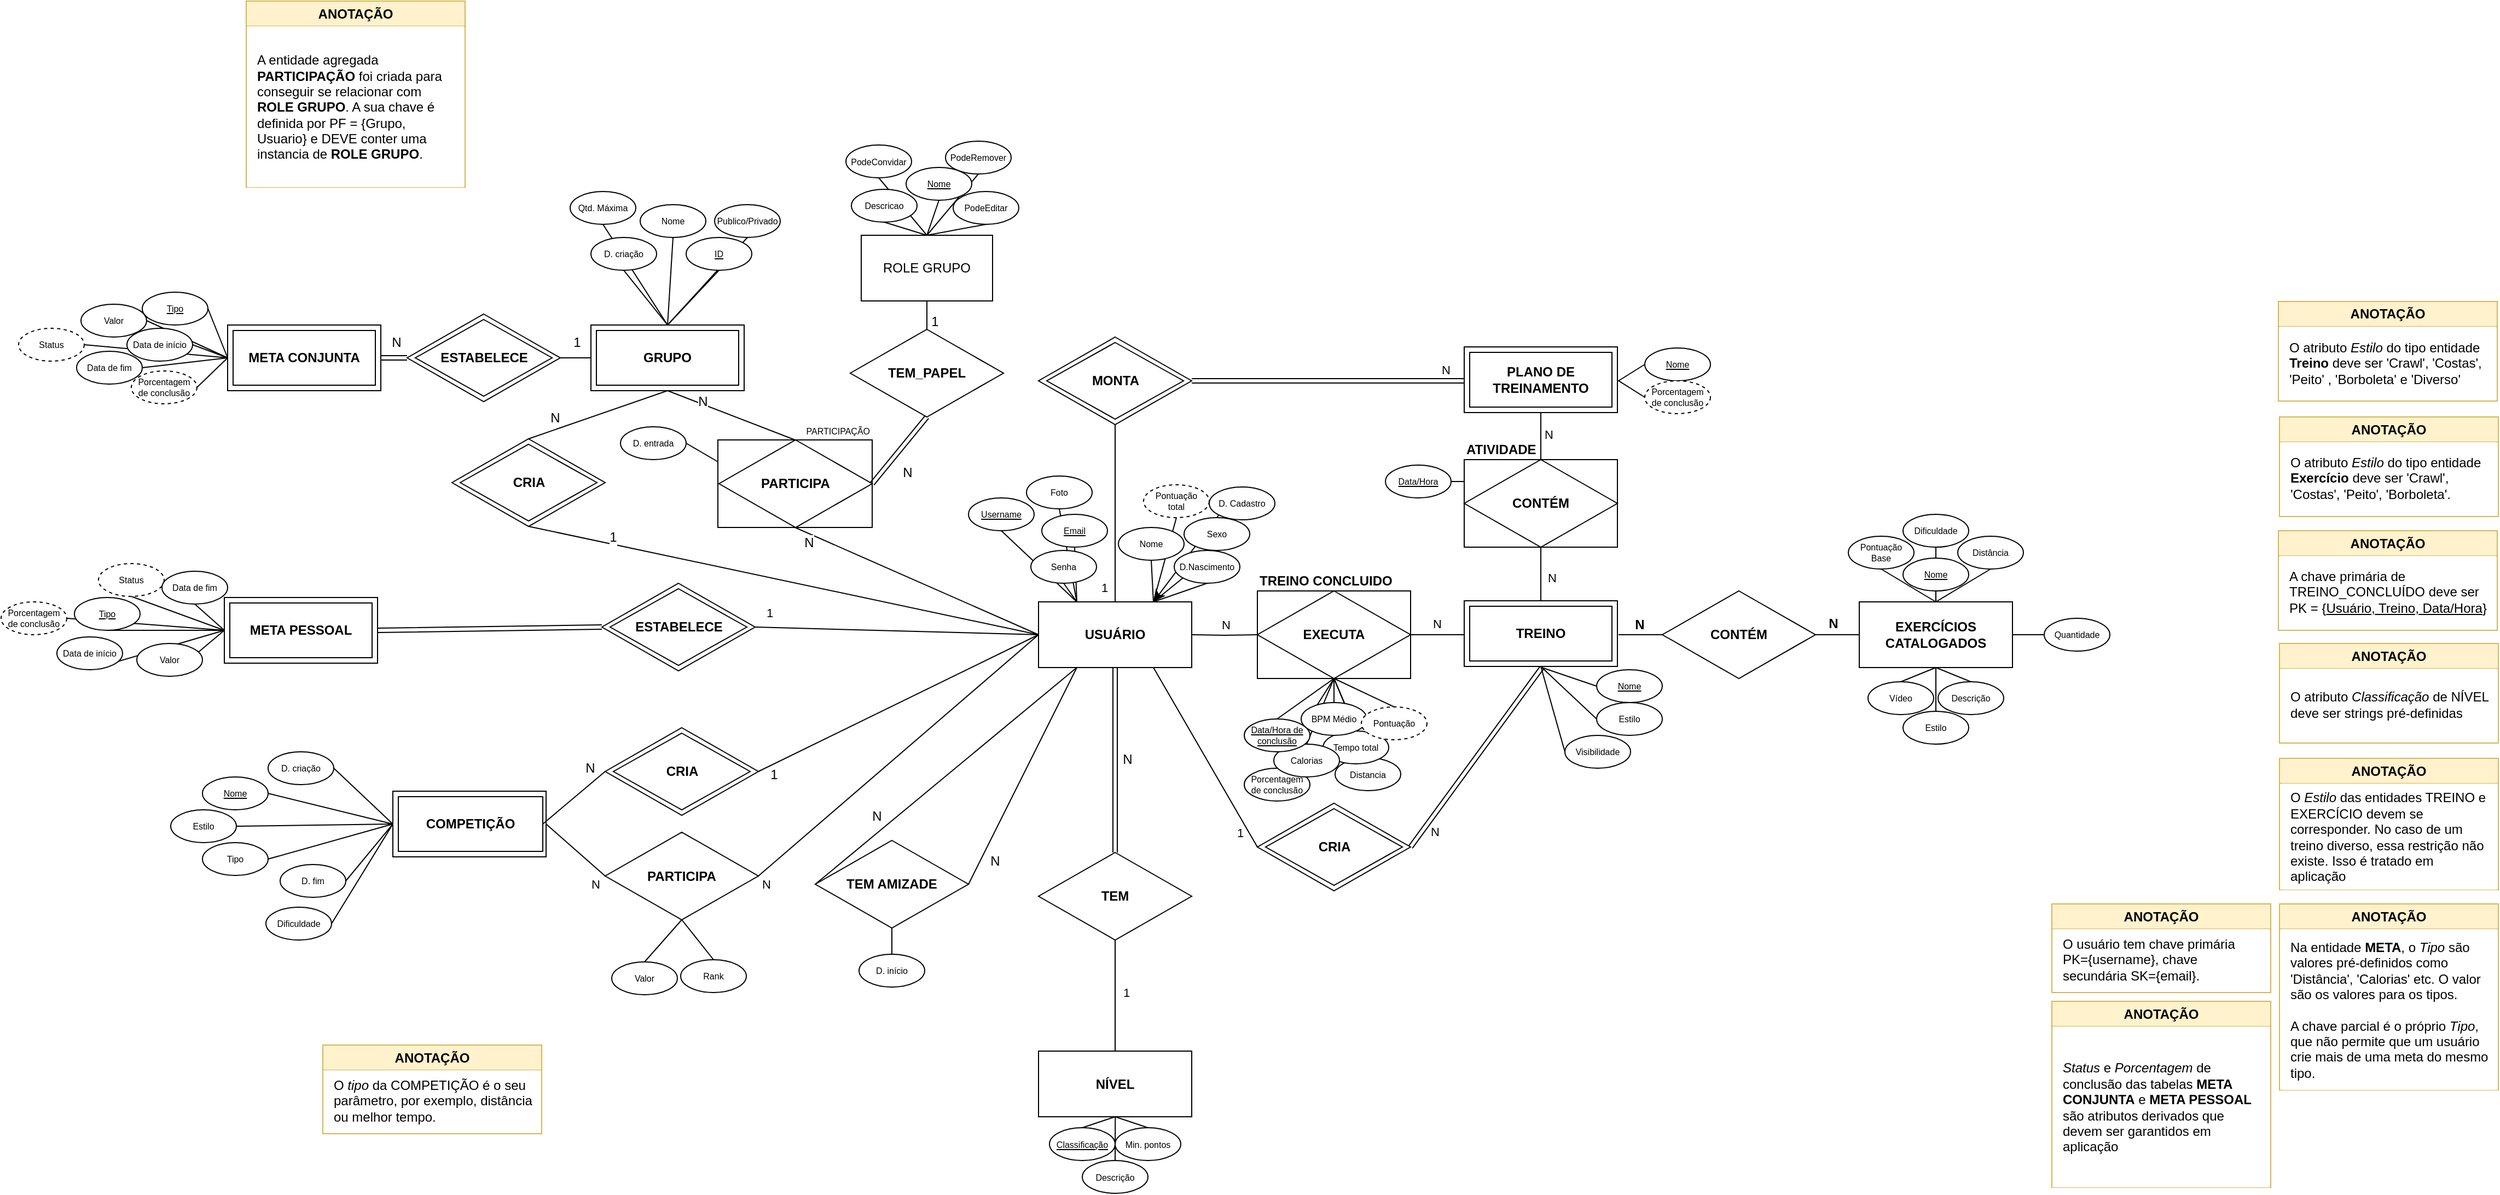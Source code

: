 <mxfile version="26.2.2" pages="3">
  <diagram name="Diagrama ER" id="ndMLBXTDfOouB9RiRtId">
    <mxGraphModel dx="2849" dy="1051" grid="0" gridSize="10" guides="1" tooltips="1" connect="1" arrows="1" fold="1" page="1" pageScale="1" pageWidth="1169" pageHeight="827" math="0" shadow="0">
      <root>
        <mxCell id="0" />
        <mxCell id="1" parent="0" />
        <mxCell id="K0rc07wSiZE3FEa7QDsT-18" style="edgeStyle=none;curved=1;rounded=0;orthogonalLoop=1;jettySize=auto;html=1;exitX=0.5;exitY=0;exitDx=0;exitDy=0;entryX=0.5;entryY=1;entryDx=0;entryDy=0;fontSize=12;startSize=8;endSize=8;endArrow=none;startFill=0;" parent="1" source="K0rc07wSiZE3FEa7QDsT-11" target="K0rc07wSiZE3FEa7QDsT-14" edge="1">
          <mxGeometry relative="1" as="geometry" />
        </mxCell>
        <mxCell id="K0rc07wSiZE3FEa7QDsT-19" style="edgeStyle=none;curved=1;rounded=0;orthogonalLoop=1;jettySize=auto;html=1;exitX=0.5;exitY=0;exitDx=0;exitDy=0;entryX=0.5;entryY=1;entryDx=0;entryDy=0;fontSize=12;startSize=8;endSize=8;endArrow=none;startFill=0;" parent="1" source="K0rc07wSiZE3FEa7QDsT-11" target="K0rc07wSiZE3FEa7QDsT-15" edge="1">
          <mxGeometry relative="1" as="geometry" />
        </mxCell>
        <mxCell id="K0rc07wSiZE3FEa7QDsT-20" style="edgeStyle=none;curved=1;rounded=0;orthogonalLoop=1;jettySize=auto;html=1;exitX=0.5;exitY=0;exitDx=0;exitDy=0;entryX=0.5;entryY=1;entryDx=0;entryDy=0;fontSize=12;startSize=8;endSize=8;endArrow=none;startFill=0;" parent="1" source="K0rc07wSiZE3FEa7QDsT-11" target="K0rc07wSiZE3FEa7QDsT-16" edge="1">
          <mxGeometry relative="1" as="geometry" />
        </mxCell>
        <mxCell id="K0rc07wSiZE3FEa7QDsT-21" style="edgeStyle=none;curved=1;rounded=0;orthogonalLoop=1;jettySize=auto;html=1;exitX=0.5;exitY=1;exitDx=0;exitDy=0;entryX=0.5;entryY=0;entryDx=0;entryDy=0;fontSize=12;startSize=8;endSize=8;endArrow=none;startFill=0;" parent="1" source="K0rc07wSiZE3FEa7QDsT-17" target="K0rc07wSiZE3FEa7QDsT-11" edge="1">
          <mxGeometry relative="1" as="geometry" />
        </mxCell>
        <mxCell id="brU_Ho6DkBeXYCdSrsHf-2" style="edgeStyle=none;curved=1;rounded=0;orthogonalLoop=1;jettySize=auto;html=1;exitX=1;exitY=0.5;exitDx=0;exitDy=0;entryX=0;entryY=0.5;entryDx=0;entryDy=0;fontSize=12;startSize=8;endSize=8;endArrow=none;startFill=0;" parent="1" source="brU_Ho6DkBeXYCdSrsHf-1" target="3KAwrXNecA9CTnRbX-Pg-7" edge="1">
          <mxGeometry relative="1" as="geometry" />
        </mxCell>
        <mxCell id="u2wkd0BBh-lDjSzo4vYs-2" style="edgeStyle=none;curved=1;rounded=0;orthogonalLoop=1;jettySize=auto;html=1;exitX=0.5;exitY=1;exitDx=0;exitDy=0;entryX=0.5;entryY=0;entryDx=0;entryDy=0;fontSize=12;startSize=8;endSize=8;endArrow=none;startFill=0;" parent="1" source="u2wkd0BBh-lDjSzo4vYs-1" target="QTud07r7ka7GGruQf3y6-23" edge="1">
          <mxGeometry relative="1" as="geometry" />
        </mxCell>
        <mxCell id="J_nA8YSrPOJ8nXonLNzz-2" style="edgeStyle=none;curved=1;rounded=0;orthogonalLoop=1;jettySize=auto;html=1;exitX=0;exitY=1;exitDx=0;exitDy=0;entryX=0.75;entryY=0;entryDx=0;entryDy=0;fontSize=12;startSize=8;endSize=8;" parent="1" source="J_nA8YSrPOJ8nXonLNzz-1" target="2HrLN72Nxhgxk92DHylO-7" edge="1">
          <mxGeometry relative="1" as="geometry" />
        </mxCell>
        <mxCell id="2HrLN72Nxhgxk92DHylO-40" style="edgeStyle=orthogonalEdgeStyle;rounded=0;orthogonalLoop=1;jettySize=auto;html=1;exitX=0.5;exitY=0;exitDx=0;exitDy=0;entryX=0.5;entryY=1;entryDx=0;entryDy=0;endArrow=none;endFill=0;" parent="1" source="2HrLN72Nxhgxk92DHylO-7" target="68XkBYald2nwlCs3XZwi-17" edge="1">
          <mxGeometry relative="1" as="geometry">
            <mxPoint x="-122" y="625" as="targetPoint" />
          </mxGeometry>
        </mxCell>
        <mxCell id="2HrLN72Nxhgxk92DHylO-56" value="1" style="edgeLabel;html=1;align=center;verticalAlign=middle;resizable=0;points=[];" parent="2HrLN72Nxhgxk92DHylO-40" vertex="1" connectable="0">
          <mxGeometry x="-0.823" y="-1" relative="1" as="geometry">
            <mxPoint x="-11" y="1" as="offset" />
          </mxGeometry>
        </mxCell>
        <mxCell id="jGFYJiTbSAHKV17HkyOR-23" style="rounded=0;orthogonalLoop=1;jettySize=auto;html=1;exitX=0;exitY=0.5;exitDx=0;exitDy=0;entryX=1;entryY=0.5;entryDx=0;entryDy=0;endArrow=none;startFill=0;" parent="1" source="2HrLN72Nxhgxk92DHylO-7" target="jGFYJiTbSAHKV17HkyOR-31" edge="1">
          <mxGeometry relative="1" as="geometry">
            <mxPoint x="-242.0" y="785" as="targetPoint" />
          </mxGeometry>
        </mxCell>
        <mxCell id="jGFYJiTbSAHKV17HkyOR-26" value="1" style="edgeLabel;html=1;align=center;verticalAlign=middle;resizable=0;points=[];" parent="jGFYJiTbSAHKV17HkyOR-23" vertex="1" connectable="0">
          <mxGeometry x="0.021" y="1" relative="1" as="geometry">
            <mxPoint x="-114" y="-18" as="offset" />
          </mxGeometry>
        </mxCell>
        <mxCell id="68XkBYald2nwlCs3XZwi-5" style="rounded=0;orthogonalLoop=1;jettySize=auto;html=1;exitX=0.75;exitY=1;exitDx=0;exitDy=0;entryX=0;entryY=0.5;entryDx=0;entryDy=0;endArrow=none;startFill=0;" parent="1" source="2HrLN72Nxhgxk92DHylO-7" edge="1">
          <mxGeometry relative="1" as="geometry">
            <mxPoint x="8" y="979.0" as="targetPoint" />
          </mxGeometry>
        </mxCell>
        <mxCell id="68XkBYald2nwlCs3XZwi-8" value="1" style="edgeLabel;html=1;align=center;verticalAlign=middle;resizable=0;points=[];" parent="68XkBYald2nwlCs3XZwi-5" vertex="1" connectable="0">
          <mxGeometry x="0.714" y="2" relative="1" as="geometry">
            <mxPoint x="-4" y="11" as="offset" />
          </mxGeometry>
        </mxCell>
        <mxCell id="2HrLN72Nxhgxk92DHylO-7" value="&lt;b&gt;USUÁRIO&lt;/b&gt;" style="rounded=0;whiteSpace=wrap;html=1;" parent="1" vertex="1">
          <mxGeometry x="-192" y="755" width="140" height="60" as="geometry" />
        </mxCell>
        <mxCell id="jGFYJiTbSAHKV17HkyOR-132" style="rounded=0;orthogonalLoop=1;jettySize=auto;html=1;exitX=1;exitY=0.5;exitDx=0;exitDy=0;entryX=0;entryY=0.5;entryDx=0;entryDy=0;endArrow=none;startFill=0;" parent="1" target="2HrLN72Nxhgxk92DHylO-106" edge="1">
          <mxGeometry relative="1" as="geometry">
            <mxPoint x="338" y="553" as="sourcePoint" />
          </mxGeometry>
        </mxCell>
        <mxCell id="2HrLN72Nxhgxk92DHylO-28" style="edgeStyle=orthogonalEdgeStyle;rounded=0;orthogonalLoop=1;jettySize=auto;html=1;exitX=0;exitY=0.5;exitDx=0;exitDy=0;entryX=1;entryY=0.5;entryDx=0;entryDy=0;shape=link;" parent="1" edge="1">
          <mxGeometry relative="1" as="geometry">
            <mxPoint x="-70" y="520" as="targetPoint" />
          </mxGeometry>
        </mxCell>
        <mxCell id="2HrLN72Nxhgxk92DHylO-97" value="1" style="edgeLabel;html=1;align=center;verticalAlign=middle;resizable=0;points=[];shadow=0;glass=0;strokeColor=#d6b656;swimlaneFillColor=none;fontFamily=Arial;fontSize=12;fontColor=default;fontStyle=1;labelBackgroundColor=none;fillColor=#fff2cc;gradientColor=none;" parent="2HrLN72Nxhgxk92DHylO-28" vertex="1" connectable="0">
          <mxGeometry x="0.074" y="-2" relative="1" as="geometry">
            <mxPoint y="-8" as="offset" />
          </mxGeometry>
        </mxCell>
        <mxCell id="2HrLN72Nxhgxk92DHylO-41" style="edgeStyle=orthogonalEdgeStyle;rounded=0;orthogonalLoop=1;jettySize=auto;html=1;exitX=1;exitY=0.5;exitDx=0;exitDy=0;entryX=0;entryY=0.5;entryDx=0;entryDy=0;endArrow=none;endFill=0;shape=link;" parent="1" edge="1">
          <mxGeometry relative="1" as="geometry">
            <mxPoint x="-52" y="553" as="sourcePoint" />
            <mxPoint x="198" y="553" as="targetPoint" />
          </mxGeometry>
        </mxCell>
        <mxCell id="2HrLN72Nxhgxk92DHylO-50" value="N" style="edgeLabel;html=1;align=center;verticalAlign=middle;resizable=0;points=[];" parent="2HrLN72Nxhgxk92DHylO-41" vertex="1" connectable="0">
          <mxGeometry x="0.853" y="1" relative="1" as="geometry">
            <mxPoint y="-9" as="offset" />
          </mxGeometry>
        </mxCell>
        <mxCell id="2HrLN72Nxhgxk92DHylO-38" style="edgeStyle=orthogonalEdgeStyle;rounded=0;orthogonalLoop=1;jettySize=auto;html=1;entryX=1;entryY=0.5;entryDx=0;entryDy=0;endArrow=none;endFill=0;" parent="1" target="2HrLN72Nxhgxk92DHylO-7" edge="1">
          <mxGeometry relative="1" as="geometry">
            <mxPoint x="8.0" y="785" as="sourcePoint" />
          </mxGeometry>
        </mxCell>
        <mxCell id="2HrLN72Nxhgxk92DHylO-60" value="N" style="edgeLabel;html=1;align=center;verticalAlign=middle;resizable=0;points=[];" parent="2HrLN72Nxhgxk92DHylO-38" vertex="1" connectable="0">
          <mxGeometry x="-0.032" relative="1" as="geometry">
            <mxPoint y="-10" as="offset" />
          </mxGeometry>
        </mxCell>
        <mxCell id="2HrLN72Nxhgxk92DHylO-58" style="edgeStyle=orthogonalEdgeStyle;rounded=0;orthogonalLoop=1;jettySize=auto;html=1;entryX=0;entryY=0.5;entryDx=0;entryDy=0;endArrow=none;endFill=0;" parent="1" edge="1">
          <mxGeometry relative="1" as="geometry">
            <mxPoint x="148" y="785" as="sourcePoint" />
            <mxPoint x="198" y="785" as="targetPoint" />
          </mxGeometry>
        </mxCell>
        <mxCell id="2HrLN72Nxhgxk92DHylO-59" value="N" style="edgeLabel;html=1;align=center;verticalAlign=middle;resizable=0;points=[];" parent="2HrLN72Nxhgxk92DHylO-58" vertex="1" connectable="0">
          <mxGeometry x="-0.033" y="1" relative="1" as="geometry">
            <mxPoint y="-9" as="offset" />
          </mxGeometry>
        </mxCell>
        <mxCell id="jGFYJiTbSAHKV17HkyOR-106" style="rounded=0;orthogonalLoop=1;jettySize=auto;html=1;exitX=0.5;exitY=0;exitDx=0;exitDy=0;endArrow=none;startFill=0;" parent="1" source="2HrLN72Nxhgxk92DHylO-52" edge="1">
          <mxGeometry relative="1" as="geometry">
            <mxPoint x="-121.875" y="1225.5" as="targetPoint" />
          </mxGeometry>
        </mxCell>
        <mxCell id="2HrLN72Nxhgxk92DHylO-52" value="Descrição" style="ellipse;whiteSpace=wrap;html=1;fontSize=8;" parent="1" vertex="1">
          <mxGeometry x="-152" y="1265.5" width="60" height="30" as="geometry" />
        </mxCell>
        <mxCell id="jGFYJiTbSAHKV17HkyOR-148" style="rounded=0;orthogonalLoop=1;jettySize=auto;html=1;exitX=0.5;exitY=1;exitDx=0;exitDy=0;entryX=0.75;entryY=0;entryDx=0;entryDy=0;endArrow=none;startFill=0;" parent="1" source="2HrLN72Nxhgxk92DHylO-53" target="2HrLN72Nxhgxk92DHylO-7" edge="1">
          <mxGeometry relative="1" as="geometry" />
        </mxCell>
        <mxCell id="jGFYJiTbSAHKV17HkyOR-121" style="rounded=0;orthogonalLoop=1;jettySize=auto;html=1;exitX=0.5;exitY=1;exitDx=0;exitDy=0;entryX=0.5;entryY=0;entryDx=0;entryDy=0;endArrow=none;startFill=0;" parent="1" source="2HrLN72Nxhgxk92DHylO-54" target="2HrLN72Nxhgxk92DHylO-88" edge="1">
          <mxGeometry relative="1" as="geometry" />
        </mxCell>
        <mxCell id="2HrLN72Nxhgxk92DHylO-54" value="Pontuação Base" style="ellipse;whiteSpace=wrap;html=1;fontSize=8;" parent="1" vertex="1">
          <mxGeometry x="548" y="695" width="60" height="30" as="geometry" />
        </mxCell>
        <mxCell id="jGFYJiTbSAHKV17HkyOR-111" style="rounded=0;orthogonalLoop=1;jettySize=auto;html=1;exitX=0.5;exitY=0;exitDx=0;exitDy=0;entryX=0.5;entryY=1;entryDx=0;entryDy=0;endArrow=none;startFill=0;" parent="1" source="2HrLN72Nxhgxk92DHylO-55" target="jGFYJiTbSAHKV17HkyOR-10" edge="1">
          <mxGeometry relative="1" as="geometry" />
        </mxCell>
        <mxCell id="2HrLN72Nxhgxk92DHylO-61" value="&lt;b&gt;NÍVEL&lt;/b&gt;" style="rounded=0;whiteSpace=wrap;html=1;" parent="1" vertex="1">
          <mxGeometry x="-192" y="1165.5" width="140" height="60" as="geometry" />
        </mxCell>
        <mxCell id="2HrLN72Nxhgxk92DHylO-63" style="edgeStyle=orthogonalEdgeStyle;rounded=0;orthogonalLoop=1;jettySize=auto;html=1;exitX=0.5;exitY=0;exitDx=0;exitDy=0;entryX=0.5;entryY=1;entryDx=0;entryDy=0;endArrow=none;endFill=0;shape=link;" parent="1" source="2HrLN72Nxhgxk92DHylO-62" target="2HrLN72Nxhgxk92DHylO-7" edge="1">
          <mxGeometry relative="1" as="geometry" />
        </mxCell>
        <mxCell id="2HrLN72Nxhgxk92DHylO-67" value="N" style="edgeLabel;html=1;align=center;verticalAlign=middle;resizable=0;points=[];" parent="2HrLN72Nxhgxk92DHylO-63" vertex="1" connectable="0">
          <mxGeometry x="0.002" y="1" relative="1" as="geometry">
            <mxPoint x="15" y="101" as="offset" />
          </mxGeometry>
        </mxCell>
        <mxCell id="NJ10RVyA9IWdNjzo1Hp1-1" value="N" style="edgeLabel;html=1;align=center;verticalAlign=middle;resizable=0;points=[];fontSize=12;" parent="2HrLN72Nxhgxk92DHylO-63" vertex="1" connectable="0">
          <mxGeometry x="0.074" y="-1" relative="1" as="geometry">
            <mxPoint x="10" y="6" as="offset" />
          </mxGeometry>
        </mxCell>
        <mxCell id="2HrLN72Nxhgxk92DHylO-64" style="edgeStyle=orthogonalEdgeStyle;rounded=0;orthogonalLoop=1;jettySize=auto;html=1;exitX=0.5;exitY=1;exitDx=0;exitDy=0;entryX=0.5;entryY=0;entryDx=0;entryDy=0;endArrow=none;endFill=0;" parent="1" source="2HrLN72Nxhgxk92DHylO-62" target="2HrLN72Nxhgxk92DHylO-61" edge="1">
          <mxGeometry relative="1" as="geometry" />
        </mxCell>
        <mxCell id="2HrLN72Nxhgxk92DHylO-66" value="1" style="edgeLabel;html=1;align=center;verticalAlign=middle;resizable=0;points=[];" parent="2HrLN72Nxhgxk92DHylO-64" vertex="1" connectable="0">
          <mxGeometry x="-0.05" relative="1" as="geometry">
            <mxPoint x="10" as="offset" />
          </mxGeometry>
        </mxCell>
        <mxCell id="2HrLN72Nxhgxk92DHylO-62" value="TEM" style="rhombus;whiteSpace=wrap;html=1;fontStyle=1" parent="1" vertex="1">
          <mxGeometry x="-192" y="984" width="140" height="80" as="geometry" />
        </mxCell>
        <mxCell id="jGFYJiTbSAHKV17HkyOR-151" style="rounded=0;orthogonalLoop=1;jettySize=auto;html=1;exitX=0.5;exitY=1;exitDx=0;exitDy=0;entryX=0.75;entryY=0;entryDx=0;entryDy=0;endArrow=none;startFill=0;" parent="1" source="2HrLN72Nxhgxk92DHylO-65" target="2HrLN72Nxhgxk92DHylO-7" edge="1">
          <mxGeometry relative="1" as="geometry" />
        </mxCell>
        <mxCell id="2HrLN72Nxhgxk92DHylO-65" value="Pontuação&lt;div&gt;total&lt;/div&gt;" style="ellipse;whiteSpace=wrap;html=1;fontSize=8;dashed=1;" parent="1" vertex="1">
          <mxGeometry x="-96" y="648" width="60" height="30" as="geometry" />
        </mxCell>
        <mxCell id="jGFYJiTbSAHKV17HkyOR-104" style="rounded=0;orthogonalLoop=1;jettySize=auto;html=1;exitX=0.5;exitY=0;exitDx=0;exitDy=0;entryX=0.5;entryY=1;entryDx=0;entryDy=0;endArrow=none;startFill=0;" parent="1" source="2HrLN72Nxhgxk92DHylO-68" target="2HrLN72Nxhgxk92DHylO-61" edge="1">
          <mxGeometry relative="1" as="geometry" />
        </mxCell>
        <mxCell id="2HrLN72Nxhgxk92DHylO-68" value="&lt;u&gt;Classificação&lt;/u&gt;" style="ellipse;whiteSpace=wrap;html=1;fontSize=8;" parent="1" vertex="1">
          <mxGeometry x="-182" y="1235.5" width="60" height="30" as="geometry" />
        </mxCell>
        <mxCell id="jGFYJiTbSAHKV17HkyOR-123" style="edgeStyle=orthogonalEdgeStyle;rounded=0;orthogonalLoop=1;jettySize=auto;html=1;exitX=0.5;exitY=1;exitDx=0;exitDy=0;entryX=0.5;entryY=0;entryDx=0;entryDy=0;endArrow=none;startFill=0;" parent="1" source="2HrLN72Nxhgxk92DHylO-69" target="2HrLN72Nxhgxk92DHylO-88" edge="1">
          <mxGeometry relative="1" as="geometry" />
        </mxCell>
        <mxCell id="jGFYJiTbSAHKV17HkyOR-137" style="rounded=0;orthogonalLoop=1;jettySize=auto;html=1;exitX=0;exitY=0.5;exitDx=0;exitDy=0;entryX=0.5;entryY=1;entryDx=0;entryDy=0;endArrow=none;startFill=0;" parent="1" source="2HrLN72Nxhgxk92DHylO-71" edge="1">
          <mxGeometry relative="1" as="geometry">
            <mxPoint x="268" y="815" as="targetPoint" />
          </mxGeometry>
        </mxCell>
        <mxCell id="jGFYJiTbSAHKV17HkyOR-128" style="rounded=0;orthogonalLoop=1;jettySize=auto;html=1;exitX=0.5;exitY=0;exitDx=0;exitDy=0;entryX=0.5;entryY=1;entryDx=0;entryDy=0;endArrow=none;startFill=0;" parent="1" source="2HrLN72Nxhgxk92DHylO-72" target="2HrLN72Nxhgxk92DHylO-88" edge="1">
          <mxGeometry relative="1" as="geometry" />
        </mxCell>
        <mxCell id="2HrLN72Nxhgxk92DHylO-72" value="Estilo" style="ellipse;whiteSpace=wrap;html=1;fontSize=8;" parent="1" vertex="1">
          <mxGeometry x="598" y="855" width="60" height="30" as="geometry" />
        </mxCell>
        <mxCell id="2HrLN72Nxhgxk92DHylO-76" value="ANOTAÇÃO" style="swimlane;whiteSpace=wrap;html=1;fillColor=#fff2cc;strokeColor=#d6b656;gradientColor=none;swimlaneFillColor=none;fontFamily=Arial;labelBackgroundColor=none;shadow=0;glass=0;swimlaneBody=1;backgroundOutline=0;" parent="1" vertex="1">
          <mxGeometry x="942" y="586" width="200" height="91" as="geometry" />
        </mxCell>
        <mxCell id="2HrLN72Nxhgxk92DHylO-77" value="&lt;font face=&quot;Arial&quot;&gt;O atributo &lt;i&gt;Estilo&lt;/i&gt;&amp;nbsp;do tipo entidade &lt;b&gt;Exercício &lt;/b&gt;deve ser &#39;Crawl&#39;, &#39;Costas&#39;, &#39;Peito&#39;, &#39;Borboleta&#39;.&lt;/font&gt;" style="text;html=1;align=left;verticalAlign=middle;whiteSpace=wrap;rounded=0;fillColor=default;spacingLeft=7.874;spacingRight=7.874;" parent="2HrLN72Nxhgxk92DHylO-76" vertex="1">
          <mxGeometry x="1" y="23" width="198" height="66" as="geometry" />
        </mxCell>
        <mxCell id="2HrLN72Nxhgxk92DHylO-78" value="ANOTAÇÃO" style="swimlane;whiteSpace=wrap;html=1;fillColor=#fff2cc;strokeColor=#d6b656;gradientColor=none;swimlaneFillColor=none;fontFamily=Arial;labelBackgroundColor=none;shadow=0;glass=0;swimlaneBody=1;backgroundOutline=0;" parent="1" vertex="1">
          <mxGeometry x="941" y="480.5" width="200" height="91" as="geometry" />
        </mxCell>
        <mxCell id="2HrLN72Nxhgxk92DHylO-79" value="&lt;font face=&quot;Arial&quot;&gt;O atributo &lt;i&gt;Estilo&lt;/i&gt;&amp;nbsp;do tipo entidade &lt;b&gt;Treino&amp;nbsp;&lt;/b&gt;deve ser &#39;Crawl&#39;, &#39;Costas&#39;, &#39;Peito&#39; , &#39;Borboleta&#39; e &#39;Diverso&#39;&lt;/font&gt;" style="text;html=1;align=left;verticalAlign=middle;whiteSpace=wrap;rounded=0;fillColor=default;spacingLeft=7.874;spacingRight=7.874;" parent="2HrLN72Nxhgxk92DHylO-78" vertex="1">
          <mxGeometry x="1" y="23" width="198" height="66" as="geometry" />
        </mxCell>
        <mxCell id="jGFYJiTbSAHKV17HkyOR-136" style="rounded=0;orthogonalLoop=1;jettySize=auto;html=1;exitX=0;exitY=0.5;exitDx=0;exitDy=0;entryX=0.5;entryY=1;entryDx=0;entryDy=0;endArrow=none;startFill=0;" parent="1" source="2HrLN72Nxhgxk92DHylO-81" edge="1">
          <mxGeometry relative="1" as="geometry">
            <mxPoint x="268" y="815" as="targetPoint" />
          </mxGeometry>
        </mxCell>
        <mxCell id="2HrLN72Nxhgxk92DHylO-82" value="ANOTAÇÃO" style="swimlane;whiteSpace=wrap;html=1;fillColor=#fff2cc;strokeColor=#d6b656;gradientColor=none;swimlaneFillColor=none;fontFamily=Arial;labelBackgroundColor=none;shadow=0;glass=0;swimlaneBody=1;backgroundOutline=0;align=center;verticalAlign=middle;fontSize=12;fontColor=default;fontStyle=1;" parent="1" vertex="1">
          <mxGeometry x="942" y="898" width="200" height="120" as="geometry" />
        </mxCell>
        <mxCell id="2HrLN72Nxhgxk92DHylO-83" value="&lt;span style=&quot;font-weight: normal;&quot;&gt;O &lt;i&gt;Estilo&amp;nbsp;&lt;/i&gt;das entidades TREINO e EXERCÍCIO devem se corresponder. No caso de um treino diverso, essa restrição não existe. Isso é tratado em aplicação&lt;/span&gt;" style="text;html=1;align=left;verticalAlign=middle;whiteSpace=wrap;rounded=0;fillColor=default;spacingLeft=7.874;spacingRight=7.874;fontFamily=Arial;fontSize=12;fontColor=default;fontStyle=1;labelBackgroundColor=none;" parent="2HrLN72Nxhgxk92DHylO-82" vertex="1">
          <mxGeometry x="1" y="23" width="198" height="97" as="geometry" />
        </mxCell>
        <mxCell id="2HrLN72Nxhgxk92DHylO-87" style="edgeStyle=orthogonalEdgeStyle;rounded=0;orthogonalLoop=1;jettySize=auto;html=1;exitX=0;exitY=0.5;exitDx=0;exitDy=0;entryX=1;entryY=0.5;entryDx=0;entryDy=0;fontFamily=Arial;fontSize=12;fontColor=default;fontStyle=1;labelBackgroundColor=none;endArrow=none;endFill=0;" parent="1" source="2HrLN72Nxhgxk92DHylO-86" edge="1">
          <mxGeometry relative="1" as="geometry">
            <mxPoint x="338" y="785" as="targetPoint" />
          </mxGeometry>
        </mxCell>
        <mxCell id="2HrLN72Nxhgxk92DHylO-92" value="N" style="edgeLabel;html=1;align=center;verticalAlign=middle;resizable=0;points=[];shadow=0;glass=0;strokeColor=#d6b656;swimlaneFillColor=none;fontFamily=Arial;fontSize=12;fontColor=default;fontStyle=1;labelBackgroundColor=none;fillColor=#fff2cc;gradientColor=none;" parent="2HrLN72Nxhgxk92DHylO-87" vertex="1" connectable="0">
          <mxGeometry x="0.054" y="1" relative="1" as="geometry">
            <mxPoint y="-11" as="offset" />
          </mxGeometry>
        </mxCell>
        <mxCell id="2HrLN72Nxhgxk92DHylO-86" value="CONTÉM" style="rhombus;whiteSpace=wrap;html=1;fontStyle=1;shadow=0;glass=0;align=center;verticalAlign=middle;swimlaneFillColor=none;fontFamily=Arial;fontSize=12;labelBackgroundColor=none;" parent="1" vertex="1">
          <mxGeometry x="378" y="745" width="140" height="80" as="geometry" />
        </mxCell>
        <mxCell id="2HrLN72Nxhgxk92DHylO-89" style="edgeStyle=orthogonalEdgeStyle;rounded=0;orthogonalLoop=1;jettySize=auto;html=1;exitX=0;exitY=0.5;exitDx=0;exitDy=0;entryX=1;entryY=0.5;entryDx=0;entryDy=0;fontFamily=Arial;fontSize=12;fontColor=default;fontStyle=1;labelBackgroundColor=none;endArrow=none;endFill=0;" parent="1" source="2HrLN72Nxhgxk92DHylO-88" target="2HrLN72Nxhgxk92DHylO-86" edge="1">
          <mxGeometry relative="1" as="geometry" />
        </mxCell>
        <mxCell id="2HrLN72Nxhgxk92DHylO-93" value="N" style="edgeLabel;html=1;align=center;verticalAlign=middle;resizable=0;points=[];shadow=0;glass=0;strokeColor=#d6b656;swimlaneFillColor=none;fontFamily=Arial;fontSize=12;fontColor=default;fontStyle=1;labelBackgroundColor=none;fillColor=#fff2cc;gradientColor=none;" parent="2HrLN72Nxhgxk92DHylO-89" vertex="1" connectable="0">
          <mxGeometry x="0.194" y="-1" relative="1" as="geometry">
            <mxPoint y="-9" as="offset" />
          </mxGeometry>
        </mxCell>
        <mxCell id="2HrLN72Nxhgxk92DHylO-88" value="&lt;b&gt;EXERCÍCIOS&lt;/b&gt;&lt;div&gt;&lt;b&gt;CATALOGADOS&lt;/b&gt;&lt;/div&gt;" style="rounded=0;whiteSpace=wrap;html=1;shadow=0;glass=0;align=center;verticalAlign=middle;swimlaneFillColor=none;fontFamily=Arial;fontSize=12;fontStyle=1;labelBackgroundColor=none;" parent="1" vertex="1">
          <mxGeometry x="558" y="755" width="140" height="60" as="geometry" />
        </mxCell>
        <mxCell id="jGFYJiTbSAHKV17HkyOR-112" style="rounded=0;orthogonalLoop=1;jettySize=auto;html=1;exitX=0.5;exitY=0;exitDx=0;exitDy=0;entryX=0.5;entryY=1;entryDx=0;entryDy=0;endArrow=none;startFill=0;" parent="1" source="2HrLN72Nxhgxk92DHylO-98" target="jGFYJiTbSAHKV17HkyOR-11" edge="1">
          <mxGeometry relative="1" as="geometry" />
        </mxCell>
        <mxCell id="jGFYJiTbSAHKV17HkyOR-108" style="rounded=0;orthogonalLoop=1;jettySize=auto;html=1;exitX=0.5;exitY=0;exitDx=0;exitDy=0;endArrow=none;startFill=0;" parent="1" source="2HrLN72Nxhgxk92DHylO-99" edge="1">
          <mxGeometry relative="1" as="geometry">
            <mxPoint x="78" y="825" as="targetPoint" />
          </mxGeometry>
        </mxCell>
        <mxCell id="2HrLN72Nxhgxk92DHylO-99" value="Distancia" style="ellipse;whiteSpace=wrap;html=1;fontSize=8;" parent="1" vertex="1">
          <mxGeometry x="79" y="897.5" width="60" height="30" as="geometry" />
        </mxCell>
        <mxCell id="jGFYJiTbSAHKV17HkyOR-145" style="rounded=0;orthogonalLoop=1;jettySize=auto;html=1;exitX=0.5;exitY=1;exitDx=0;exitDy=0;entryX=0.25;entryY=0;entryDx=0;entryDy=0;endArrow=none;startFill=0;" parent="1" source="2HrLN72Nxhgxk92DHylO-101" target="2HrLN72Nxhgxk92DHylO-7" edge="1">
          <mxGeometry relative="1" as="geometry" />
        </mxCell>
        <mxCell id="2HrLN72Nxhgxk92DHylO-104" value="ANOTAÇÃO" style="swimlane;whiteSpace=wrap;html=1;fillColor=#fff2cc;strokeColor=#d6b656;gradientColor=none;swimlaneFillColor=none;fontFamily=Arial;labelBackgroundColor=none;shadow=0;glass=0;swimlaneBody=1;backgroundOutline=0;" parent="1" vertex="1">
          <mxGeometry x="942" y="793" width="200" height="91" as="geometry" />
        </mxCell>
        <mxCell id="2HrLN72Nxhgxk92DHylO-105" value="&lt;font face=&quot;Arial&quot;&gt;O atributo &lt;i&gt;Classificação&lt;/i&gt;&amp;nbsp;de NÍVEL deve ser strings pré-definidas&lt;/font&gt;" style="text;html=1;align=left;verticalAlign=middle;whiteSpace=wrap;rounded=0;fillColor=default;spacingLeft=7.874;spacingRight=7.874;" parent="2HrLN72Nxhgxk92DHylO-104" vertex="1">
          <mxGeometry x="1" y="23" width="198" height="66" as="geometry" />
        </mxCell>
        <mxCell id="2HrLN72Nxhgxk92DHylO-106" value="&lt;u&gt;Nome&lt;/u&gt;" style="ellipse;whiteSpace=wrap;html=1;fontSize=8;" parent="1" vertex="1">
          <mxGeometry x="362" y="523" width="60" height="30" as="geometry" />
        </mxCell>
        <mxCell id="jGFYJiTbSAHKV17HkyOR-113" style="rounded=0;orthogonalLoop=1;jettySize=auto;html=1;exitX=0.5;exitY=0;exitDx=0;exitDy=0;endArrow=none;startFill=0;" parent="1" source="2HrLN72Nxhgxk92DHylO-107" edge="1">
          <mxGeometry relative="1" as="geometry">
            <mxPoint x="78" y="825" as="targetPoint" />
          </mxGeometry>
        </mxCell>
        <mxCell id="jGFYJiTbSAHKV17HkyOR-107" style="rounded=0;orthogonalLoop=1;jettySize=auto;html=1;exitX=0.5;exitY=0;exitDx=0;exitDy=0;entryX=0.5;entryY=1;entryDx=0;entryDy=0;endArrow=none;startFill=0;" parent="1" source="2HrLN72Nxhgxk92DHylO-108" target="jGFYJiTbSAHKV17HkyOR-10" edge="1">
          <mxGeometry relative="1" as="geometry" />
        </mxCell>
        <mxCell id="2HrLN72Nxhgxk92DHylO-108" value="Porcentagem de conclusão" style="ellipse;whiteSpace=wrap;html=1;fontSize=8;" parent="1" vertex="1">
          <mxGeometry x="-4" y="907" width="60" height="30" as="geometry" />
        </mxCell>
        <mxCell id="jGFYJiTbSAHKV17HkyOR-131" style="rounded=0;orthogonalLoop=1;jettySize=auto;html=1;exitX=0.5;exitY=0;exitDx=0;exitDy=0;entryX=0.5;entryY=1;entryDx=0;entryDy=0;endArrow=none;startFill=0;" parent="1" source="2HrLN72Nxhgxk92DHylO-111" target="2HrLN72Nxhgxk92DHylO-88" edge="1">
          <mxGeometry relative="1" as="geometry" />
        </mxCell>
        <mxCell id="2HrLN72Nxhgxk92DHylO-111" value="Descrição" style="ellipse;whiteSpace=wrap;html=1;fontSize=8;" parent="1" vertex="1">
          <mxGeometry x="630" y="828" width="60" height="30" as="geometry" />
        </mxCell>
        <mxCell id="68XkBYald2nwlCs3XZwi-3" style="edgeStyle=orthogonalEdgeStyle;rounded=0;orthogonalLoop=1;jettySize=auto;html=1;exitX=0;exitY=0.5;exitDx=0;exitDy=0;entryX=1;entryY=0.5;entryDx=0;entryDy=0;endArrow=none;startFill=0;" parent="1" source="2HrLN72Nxhgxk92DHylO-112" target="2HrLN72Nxhgxk92DHylO-88" edge="1">
          <mxGeometry relative="1" as="geometry" />
        </mxCell>
        <mxCell id="2HrLN72Nxhgxk92DHylO-112" value="Quantidade" style="ellipse;whiteSpace=wrap;html=1;fontSize=8;" parent="1" vertex="1">
          <mxGeometry x="727" y="770" width="60" height="30" as="geometry" />
        </mxCell>
        <mxCell id="jGFYJiTbSAHKV17HkyOR-124" style="edgeStyle=orthogonalEdgeStyle;rounded=0;orthogonalLoop=1;jettySize=auto;html=1;exitX=0.5;exitY=1;exitDx=0;exitDy=0;endArrow=none;startFill=0;" parent="1" source="jGFYJiTbSAHKV17HkyOR-3" edge="1">
          <mxGeometry relative="1" as="geometry">
            <mxPoint x="627.936" y="755" as="targetPoint" />
          </mxGeometry>
        </mxCell>
        <mxCell id="jGFYJiTbSAHKV17HkyOR-3" value="Dificuldade" style="ellipse;whiteSpace=wrap;html=1;fontSize=8;" parent="1" vertex="1">
          <mxGeometry x="598" y="675" width="60" height="30" as="geometry" />
        </mxCell>
        <mxCell id="jGFYJiTbSAHKV17HkyOR-109" style="rounded=0;orthogonalLoop=1;jettySize=auto;html=1;exitX=0.5;exitY=0;exitDx=0;exitDy=0;entryX=0.5;entryY=1;entryDx=0;entryDy=0;endArrow=none;startFill=0;" parent="1" source="jGFYJiTbSAHKV17HkyOR-4" target="jGFYJiTbSAHKV17HkyOR-11" edge="1">
          <mxGeometry relative="1" as="geometry" />
        </mxCell>
        <mxCell id="jGFYJiTbSAHKV17HkyOR-4" value="Tempo total" style="ellipse;whiteSpace=wrap;html=1;fontSize=8;" parent="1" vertex="1">
          <mxGeometry x="68" y="873" width="60" height="30" as="geometry" />
        </mxCell>
        <mxCell id="jGFYJiTbSAHKV17HkyOR-110" style="rounded=0;orthogonalLoop=1;jettySize=auto;html=1;exitX=0.5;exitY=0;exitDx=0;exitDy=0;endArrow=none;startFill=0;" parent="1" source="jGFYJiTbSAHKV17HkyOR-6" edge="1">
          <mxGeometry relative="1" as="geometry">
            <mxPoint x="78" y="825" as="targetPoint" />
          </mxGeometry>
        </mxCell>
        <mxCell id="jGFYJiTbSAHKV17HkyOR-6" value="Calorias" style="ellipse;whiteSpace=wrap;html=1;fontSize=8;" parent="1" vertex="1">
          <mxGeometry x="23" y="885" width="60" height="30" as="geometry" />
        </mxCell>
        <mxCell id="jGFYJiTbSAHKV17HkyOR-133" style="rounded=0;orthogonalLoop=1;jettySize=auto;html=1;exitX=0;exitY=0.5;exitDx=0;exitDy=0;endArrow=none;startFill=0;" parent="1" source="jGFYJiTbSAHKV17HkyOR-8" edge="1">
          <mxGeometry relative="1" as="geometry">
            <mxPoint x="337.66" y="552.691" as="targetPoint" />
          </mxGeometry>
        </mxCell>
        <mxCell id="jGFYJiTbSAHKV17HkyOR-8" value="Porcentagem de conclusão" style="ellipse;whiteSpace=wrap;html=1;fontSize=8;dashed=1;" parent="1" vertex="1">
          <mxGeometry x="362" y="553" width="60" height="30" as="geometry" />
        </mxCell>
        <mxCell id="68XkBYald2nwlCs3XZwi-35" style="rounded=0;orthogonalLoop=1;jettySize=auto;html=1;exitX=1;exitY=0.5;exitDx=0;exitDy=0;entryX=0;entryY=0.25;entryDx=0;entryDy=0;endArrow=none;startFill=0;" parent="1" source="jGFYJiTbSAHKV17HkyOR-9" target="68XkBYald2nwlCs3XZwi-28" edge="1">
          <mxGeometry relative="1" as="geometry" />
        </mxCell>
        <mxCell id="jGFYJiTbSAHKV17HkyOR-9" value="&lt;u&gt;Data/Hora&lt;/u&gt;" style="ellipse;whiteSpace=wrap;html=1;fontSize=8;" parent="1" vertex="1">
          <mxGeometry x="125" y="630" width="60" height="30" as="geometry" />
        </mxCell>
        <mxCell id="jGFYJiTbSAHKV17HkyOR-12" value="" style="group" parent="1" vertex="1" connectable="0">
          <mxGeometry x="8" y="745" width="140" height="80" as="geometry" />
        </mxCell>
        <mxCell id="jGFYJiTbSAHKV17HkyOR-11" value="TREINO CONCLUIDO" style="rounded=0;whiteSpace=wrap;html=1;labelPosition=center;verticalLabelPosition=top;align=left;verticalAlign=bottom;fontStyle=1;fontFamily=Arial;" parent="jGFYJiTbSAHKV17HkyOR-12" vertex="1">
          <mxGeometry width="140" height="80" as="geometry" />
        </mxCell>
        <mxCell id="jGFYJiTbSAHKV17HkyOR-10" value="EXECUTA" style="rhombus;whiteSpace=wrap;html=1;fontStyle=1;fontFamily=Arial;" parent="jGFYJiTbSAHKV17HkyOR-12" vertex="1">
          <mxGeometry width="140" height="80" as="geometry" />
        </mxCell>
        <mxCell id="jGFYJiTbSAHKV17HkyOR-14" value="ANOTAÇÃO" style="swimlane;whiteSpace=wrap;html=1;fillColor=#fff2cc;strokeColor=#d6b656;gradientColor=none;swimlaneFillColor=none;fontFamily=Arial;labelBackgroundColor=none;shadow=0;glass=0;swimlaneBody=1;backgroundOutline=0;" parent="1" vertex="1">
          <mxGeometry x="941" y="690" width="200" height="91" as="geometry" />
        </mxCell>
        <mxCell id="jGFYJiTbSAHKV17HkyOR-15" value="&lt;font face=&quot;Arial&quot;&gt;A chave primária de TREINO_CONCLUÍDO deve ser PK = {&lt;u&gt;Usuário, Treino, Data/Hora&lt;/u&gt;}&lt;/font&gt;" style="text;html=1;align=left;verticalAlign=middle;whiteSpace=wrap;rounded=0;fillColor=default;spacingLeft=7.874;spacingRight=7.874;" parent="jGFYJiTbSAHKV17HkyOR-14" vertex="1">
          <mxGeometry x="1" y="23" width="198" height="66" as="geometry" />
        </mxCell>
        <mxCell id="jGFYJiTbSAHKV17HkyOR-24" style="rounded=0;orthogonalLoop=1;jettySize=auto;html=1;exitX=0;exitY=0.5;exitDx=0;exitDy=0;entryX=1;entryY=0.5;entryDx=0;entryDy=0;endArrow=none;startFill=0;shape=link;" parent="1" source="jGFYJiTbSAHKV17HkyOR-31" target="jGFYJiTbSAHKV17HkyOR-28" edge="1">
          <mxGeometry relative="1" as="geometry">
            <mxPoint x="-594" y="778" as="sourcePoint" />
            <mxPoint x="-644" y="778" as="targetPoint" />
          </mxGeometry>
        </mxCell>
        <mxCell id="jGFYJiTbSAHKV17HkyOR-25" value="N" style="edgeLabel;html=1;align=center;verticalAlign=middle;resizable=0;points=[];" parent="jGFYJiTbSAHKV17HkyOR-24" vertex="1" connectable="0">
          <mxGeometry x="0.327" relative="1" as="geometry">
            <mxPoint x="-136" y="-12" as="offset" />
          </mxGeometry>
        </mxCell>
        <mxCell id="jGFYJiTbSAHKV17HkyOR-27" value="" style="group" parent="1" vertex="1" connectable="0">
          <mxGeometry x="-936" y="751" width="140" height="60" as="geometry" />
        </mxCell>
        <mxCell id="jGFYJiTbSAHKV17HkyOR-28" value="" style="rounded=0;whiteSpace=wrap;html=1;" parent="jGFYJiTbSAHKV17HkyOR-27" vertex="1">
          <mxGeometry width="140" height="60" as="geometry" />
        </mxCell>
        <mxCell id="jGFYJiTbSAHKV17HkyOR-29" value="&lt;b&gt;META PESSOAL&lt;/b&gt;" style="rounded=0;whiteSpace=wrap;html=1;" parent="jGFYJiTbSAHKV17HkyOR-27" vertex="1">
          <mxGeometry x="5" y="5" width="130" height="50" as="geometry" />
        </mxCell>
        <mxCell id="jGFYJiTbSAHKV17HkyOR-30" value="" style="group" parent="1" vertex="1" connectable="0">
          <mxGeometry x="-591" y="738" width="140" height="80" as="geometry" />
        </mxCell>
        <mxCell id="jGFYJiTbSAHKV17HkyOR-31" value="" style="rhombus;whiteSpace=wrap;html=1;fontStyle=1" parent="jGFYJiTbSAHKV17HkyOR-30" vertex="1">
          <mxGeometry width="140" height="80" as="geometry" />
        </mxCell>
        <mxCell id="jGFYJiTbSAHKV17HkyOR-32" value="ESTABELECE" style="rhombus;whiteSpace=wrap;html=1;fontStyle=1" parent="jGFYJiTbSAHKV17HkyOR-30" vertex="1">
          <mxGeometry x="7.5" y="5" width="125" height="70" as="geometry" />
        </mxCell>
        <mxCell id="jGFYJiTbSAHKV17HkyOR-153" style="rounded=0;orthogonalLoop=1;jettySize=auto;html=1;exitX=0.5;exitY=1;exitDx=0;exitDy=0;entryX=0;entryY=0.5;entryDx=0;entryDy=0;endArrow=none;endFill=1;startFill=0;" parent="1" source="jGFYJiTbSAHKV17HkyOR-33" target="jGFYJiTbSAHKV17HkyOR-28" edge="1">
          <mxGeometry relative="1" as="geometry" />
        </mxCell>
        <mxCell id="jGFYJiTbSAHKV17HkyOR-154" style="rounded=0;orthogonalLoop=1;jettySize=auto;html=1;exitX=0.5;exitY=1;exitDx=0;exitDy=0;entryX=0;entryY=0.5;entryDx=0;entryDy=0;endArrow=none;startFill=0;" parent="1" source="jGFYJiTbSAHKV17HkyOR-34" target="jGFYJiTbSAHKV17HkyOR-28" edge="1">
          <mxGeometry relative="1" as="geometry" />
        </mxCell>
        <mxCell id="jGFYJiTbSAHKV17HkyOR-156" style="rounded=0;orthogonalLoop=1;jettySize=auto;html=1;exitX=0.5;exitY=1;exitDx=0;exitDy=0;entryX=0;entryY=0.5;entryDx=0;entryDy=0;endArrow=none;endFill=1;startFill=0;" parent="1" source="jGFYJiTbSAHKV17HkyOR-35" target="jGFYJiTbSAHKV17HkyOR-28" edge="1">
          <mxGeometry relative="1" as="geometry" />
        </mxCell>
        <mxCell id="jGFYJiTbSAHKV17HkyOR-155" style="rounded=0;orthogonalLoop=1;jettySize=auto;html=1;exitX=0.5;exitY=1;exitDx=0;exitDy=0;entryX=0;entryY=0.5;entryDx=0;entryDy=0;endArrow=none;endFill=1;startFill=0;" parent="1" source="jGFYJiTbSAHKV17HkyOR-36" target="jGFYJiTbSAHKV17HkyOR-28" edge="1">
          <mxGeometry relative="1" as="geometry" />
        </mxCell>
        <mxCell id="jGFYJiTbSAHKV17HkyOR-158" style="rounded=0;orthogonalLoop=1;jettySize=auto;html=1;exitX=1;exitY=0.5;exitDx=0;exitDy=0;entryX=0;entryY=0.5;entryDx=0;entryDy=0;endArrow=none;endFill=1;startFill=0;" parent="1" source="jGFYJiTbSAHKV17HkyOR-37" target="jGFYJiTbSAHKV17HkyOR-28" edge="1">
          <mxGeometry relative="1" as="geometry" />
        </mxCell>
        <mxCell id="jGFYJiTbSAHKV17HkyOR-37" value="Porcentagem de conclusão" style="ellipse;whiteSpace=wrap;html=1;fontSize=8;dashed=1;" parent="1" vertex="1">
          <mxGeometry x="-1140" y="755" width="60" height="30" as="geometry" />
        </mxCell>
        <mxCell id="jGFYJiTbSAHKV17HkyOR-157" style="rounded=0;orthogonalLoop=1;jettySize=auto;html=1;exitX=0.5;exitY=1;exitDx=0;exitDy=0;entryX=0;entryY=0.5;entryDx=0;entryDy=0;endArrow=none;endFill=1;startFill=0;" parent="1" source="jGFYJiTbSAHKV17HkyOR-38" target="jGFYJiTbSAHKV17HkyOR-28" edge="1">
          <mxGeometry relative="1" as="geometry" />
        </mxCell>
        <mxCell id="jGFYJiTbSAHKV17HkyOR-38" value="Status" style="ellipse;whiteSpace=wrap;html=1;fontSize=8;dashed=1;" parent="1" vertex="1">
          <mxGeometry x="-1051" y="720" width="60" height="30" as="geometry" />
        </mxCell>
        <mxCell id="jGFYJiTbSAHKV17HkyOR-39" value="ANOTAÇÃO" style="swimlane;whiteSpace=wrap;html=1;fillColor=#fff2cc;strokeColor=#d6b656;gradientColor=none;swimlaneFillColor=none;fontFamily=Arial;labelBackgroundColor=none;shadow=0;glass=0;swimlaneBody=1;backgroundOutline=0;" parent="1" vertex="1">
          <mxGeometry x="942" y="1031" width="200" height="170" as="geometry">
            <mxRectangle x="-1020" y="389" width="110" height="30" as="alternateBounds" />
          </mxGeometry>
        </mxCell>
        <mxCell id="jGFYJiTbSAHKV17HkyOR-40" value="&lt;font face=&quot;Arial&quot;&gt;Na entidade &lt;b&gt;META&lt;/b&gt;, o&amp;nbsp;&lt;i&gt;Tipo&lt;/i&gt;&amp;nbsp;são valores pré-definidos como &#39;Distância&#39;, &#39;Calorias&#39; etc. O valor são os valores para os tipos.&lt;br&gt;&lt;br&gt;A chave parcial é o próprio &lt;i&gt;Tipo&lt;/i&gt;, que não permite que um usuário crie mais de uma meta do mesmo tipo.&lt;/font&gt;" style="text;html=1;align=left;verticalAlign=middle;whiteSpace=wrap;rounded=0;fillColor=default;spacingLeft=7.874;spacingRight=7.874;" parent="jGFYJiTbSAHKV17HkyOR-39" vertex="1">
          <mxGeometry x="1" y="23" width="198" height="147" as="geometry" />
        </mxCell>
        <mxCell id="jGFYJiTbSAHKV17HkyOR-122" style="rounded=0;orthogonalLoop=1;jettySize=auto;html=1;exitX=0.5;exitY=1;exitDx=0;exitDy=0;endArrow=none;startFill=0;" parent="1" source="jGFYJiTbSAHKV17HkyOR-42" edge="1">
          <mxGeometry relative="1" as="geometry">
            <mxPoint x="628" y="755" as="targetPoint" />
          </mxGeometry>
        </mxCell>
        <mxCell id="jGFYJiTbSAHKV17HkyOR-42" value="Distância" style="ellipse;whiteSpace=wrap;html=1;fontSize=8;" parent="1" vertex="1">
          <mxGeometry x="648" y="695" width="60" height="30" as="geometry" />
        </mxCell>
        <mxCell id="jGFYJiTbSAHKV17HkyOR-105" style="rounded=0;orthogonalLoop=1;jettySize=auto;html=1;exitX=0.5;exitY=0;exitDx=0;exitDy=0;entryX=0.5;entryY=1;entryDx=0;entryDy=0;endArrow=none;startFill=0;" parent="1" source="jGFYJiTbSAHKV17HkyOR-43" target="2HrLN72Nxhgxk92DHylO-61" edge="1">
          <mxGeometry relative="1" as="geometry" />
        </mxCell>
        <mxCell id="jGFYJiTbSAHKV17HkyOR-43" value="Min. pontos" style="ellipse;whiteSpace=wrap;html=1;fontSize=8;" parent="1" vertex="1">
          <mxGeometry x="-122" y="1235.5" width="60" height="30" as="geometry" />
        </mxCell>
        <mxCell id="jGFYJiTbSAHKV17HkyOR-51" style="rounded=0;orthogonalLoop=1;jettySize=auto;html=1;exitX=0;exitY=0.5;exitDx=0;exitDy=0;endArrow=none;startFill=0;entryX=1;entryY=0.5;entryDx=0;entryDy=0;" parent="1" source="jGFYJiTbSAHKV17HkyOR-49" target="QTud07r7ka7GGruQf3y6-50" edge="1">
          <mxGeometry relative="1" as="geometry">
            <mxPoint x="-608" y="942" as="targetPoint" />
          </mxGeometry>
        </mxCell>
        <mxCell id="jGFYJiTbSAHKV17HkyOR-52" value="N" style="edgeLabel;html=1;align=center;verticalAlign=middle;resizable=0;points=[];" parent="jGFYJiTbSAHKV17HkyOR-51" vertex="1" connectable="0">
          <mxGeometry x="0.339" relative="1" as="geometry">
            <mxPoint x="27" y="39" as="offset" />
          </mxGeometry>
        </mxCell>
        <mxCell id="jGFYJiTbSAHKV17HkyOR-84" style="rounded=0;orthogonalLoop=1;jettySize=auto;html=1;entryX=0;entryY=0.5;entryDx=0;entryDy=0;endArrow=none;startFill=0;exitX=1;exitY=0.5;exitDx=0;exitDy=0;" parent="1" source="jGFYJiTbSAHKV17HkyOR-49" target="2HrLN72Nxhgxk92DHylO-7" edge="1">
          <mxGeometry relative="1" as="geometry" />
        </mxCell>
        <mxCell id="jGFYJiTbSAHKV17HkyOR-85" value="N" style="edgeLabel;html=1;align=center;verticalAlign=middle;resizable=0;points=[];" parent="jGFYJiTbSAHKV17HkyOR-84" vertex="1" connectable="0">
          <mxGeometry x="0.881" y="2" relative="1" as="geometry">
            <mxPoint x="-233" y="216" as="offset" />
          </mxGeometry>
        </mxCell>
        <mxCell id="jGFYJiTbSAHKV17HkyOR-49" value="PARTICIPA" style="rhombus;whiteSpace=wrap;html=1;fontStyle=1" parent="1" vertex="1">
          <mxGeometry x="-588" y="965.5" width="140" height="80" as="geometry" />
        </mxCell>
        <mxCell id="jGFYJiTbSAHKV17HkyOR-161" style="rounded=0;orthogonalLoop=1;jettySize=auto;html=1;exitX=1;exitY=0.5;exitDx=0;exitDy=0;endArrow=none;startFill=0;entryX=0;entryY=0.5;entryDx=0;entryDy=0;" parent="1" source="jGFYJiTbSAHKV17HkyOR-54" target="QTud07r7ka7GGruQf3y6-50" edge="1">
          <mxGeometry relative="1" as="geometry">
            <mxPoint x="-810" y="976" as="targetPoint" />
          </mxGeometry>
        </mxCell>
        <mxCell id="jGFYJiTbSAHKV17HkyOR-54" value="&lt;u&gt;Nome&lt;/u&gt;" style="ellipse;whiteSpace=wrap;html=1;fontSize=8;" parent="1" vertex="1">
          <mxGeometry x="-956" y="915" width="60" height="30" as="geometry" />
        </mxCell>
        <mxCell id="jGFYJiTbSAHKV17HkyOR-129" style="rounded=0;orthogonalLoop=1;jettySize=auto;html=1;exitX=0.5;exitY=0;exitDx=0;exitDy=0;entryX=0.5;entryY=1;entryDx=0;entryDy=0;endArrow=none;startFill=0;" parent="1" source="jGFYJiTbSAHKV17HkyOR-81" target="2HrLN72Nxhgxk92DHylO-88" edge="1">
          <mxGeometry relative="1" as="geometry" />
        </mxCell>
        <mxCell id="jGFYJiTbSAHKV17HkyOR-81" value="Vídeo" style="ellipse;whiteSpace=wrap;html=1;fontSize=8;" parent="1" vertex="1">
          <mxGeometry x="566" y="828" width="60" height="30" as="geometry" />
        </mxCell>
        <mxCell id="jGFYJiTbSAHKV17HkyOR-160" style="rounded=0;orthogonalLoop=1;jettySize=auto;html=1;exitX=1;exitY=0.5;exitDx=0;exitDy=0;endArrow=none;startFill=0;entryX=0;entryY=0.5;entryDx=0;entryDy=0;" parent="1" source="jGFYJiTbSAHKV17HkyOR-82" target="QTud07r7ka7GGruQf3y6-50" edge="1">
          <mxGeometry relative="1" as="geometry">
            <mxPoint x="-809" y="977" as="targetPoint" />
          </mxGeometry>
        </mxCell>
        <mxCell id="jGFYJiTbSAHKV17HkyOR-103" style="rounded=0;orthogonalLoop=1;jettySize=auto;html=1;entryX=0.5;entryY=1;entryDx=0;entryDy=0;endArrow=none;startFill=0;exitX=0.5;exitY=0;exitDx=0;exitDy=0;" parent="1" source="jGFYJiTbSAHKV17HkyOR-88" target="jGFYJiTbSAHKV17HkyOR-49" edge="1">
          <mxGeometry relative="1" as="geometry">
            <mxPoint x="-521" y="1012" as="sourcePoint" />
            <mxPoint x="-515" y="1022" as="targetPoint" />
          </mxGeometry>
        </mxCell>
        <mxCell id="jGFYJiTbSAHKV17HkyOR-88" value="Rank" style="ellipse;whiteSpace=wrap;html=1;fontSize=8;" parent="1" vertex="1">
          <mxGeometry x="-519" y="1082" width="60" height="30" as="geometry" />
        </mxCell>
        <mxCell id="jGFYJiTbSAHKV17HkyOR-162" style="rounded=0;orthogonalLoop=1;jettySize=auto;html=1;exitX=1;exitY=0.5;exitDx=0;exitDy=0;entryX=0;entryY=0.5;entryDx=0;entryDy=0;endArrow=none;startFill=0;" parent="1" source="jGFYJiTbSAHKV17HkyOR-99" target="QTud07r7ka7GGruQf3y6-50" edge="1">
          <mxGeometry relative="1" as="geometry">
            <mxPoint x="-809" y="977" as="targetPoint" />
          </mxGeometry>
        </mxCell>
        <mxCell id="jGFYJiTbSAHKV17HkyOR-99" value="Tipo" style="ellipse;whiteSpace=wrap;html=1;fontSize=8;fontStyle=0" parent="1" vertex="1">
          <mxGeometry x="-956" y="975" width="60" height="30" as="geometry" />
        </mxCell>
        <mxCell id="jGFYJiTbSAHKV17HkyOR-159" style="rounded=0;orthogonalLoop=1;jettySize=auto;html=1;exitX=1;exitY=0.5;exitDx=0;exitDy=0;entryX=0;entryY=0.5;entryDx=0;entryDy=0;endArrow=none;startFill=0;" parent="1" source="3KAwrXNecA9CTnRbX-Pg-31" target="QTud07r7ka7GGruQf3y6-50" edge="1">
          <mxGeometry relative="1" as="geometry">
            <mxPoint x="-819" y="910" as="sourcePoint" />
            <mxPoint x="-809" y="977" as="targetPoint" />
          </mxGeometry>
        </mxCell>
        <mxCell id="2HrLN72Nxhgxk92DHylO-98" value="BPM Médio" style="ellipse;whiteSpace=wrap;html=1;fontSize=8;" parent="1" vertex="1">
          <mxGeometry x="48" y="847" width="60" height="30" as="geometry" />
        </mxCell>
        <mxCell id="2HrLN72Nxhgxk92DHylO-55" value="Pontuação" style="ellipse;whiteSpace=wrap;html=1;fontSize=8;dashed=1;" parent="1" vertex="1">
          <mxGeometry x="103" y="851" width="60" height="30" as="geometry" />
        </mxCell>
        <mxCell id="2HrLN72Nxhgxk92DHylO-107" value="&lt;u&gt;Data/Hora de conclusão&lt;/u&gt;" style="ellipse;whiteSpace=wrap;html=1;fontSize=8;" parent="1" vertex="1">
          <mxGeometry x="-4" y="862" width="60" height="30" as="geometry" />
        </mxCell>
        <mxCell id="2HrLN72Nxhgxk92DHylO-69" value="&lt;u&gt;Nome&lt;/u&gt;" style="ellipse;whiteSpace=wrap;html=1;fontSize=8;" parent="1" vertex="1">
          <mxGeometry x="598" y="715" width="60" height="30" as="geometry" />
        </mxCell>
        <mxCell id="jGFYJiTbSAHKV17HkyOR-143" style="rounded=0;orthogonalLoop=1;jettySize=auto;html=1;exitX=0.5;exitY=1;exitDx=0;exitDy=0;entryX=0.25;entryY=0;entryDx=0;entryDy=0;endArrow=none;startFill=0;" parent="1" source="jGFYJiTbSAHKV17HkyOR-138" target="2HrLN72Nxhgxk92DHylO-7" edge="1">
          <mxGeometry relative="1" as="geometry" />
        </mxCell>
        <mxCell id="jGFYJiTbSAHKV17HkyOR-147" style="rounded=0;orthogonalLoop=1;jettySize=auto;html=1;exitX=0.5;exitY=1;exitDx=0;exitDy=0;entryX=0.25;entryY=0;entryDx=0;entryDy=0;endArrow=none;startFill=0;" parent="1" source="jGFYJiTbSAHKV17HkyOR-139" target="2HrLN72Nxhgxk92DHylO-7" edge="1">
          <mxGeometry relative="1" as="geometry" />
        </mxCell>
        <mxCell id="jGFYJiTbSAHKV17HkyOR-139" value="Foto" style="ellipse;whiteSpace=wrap;html=1;fontSize=8;" parent="1" vertex="1">
          <mxGeometry x="-203" y="640" width="60" height="30" as="geometry" />
        </mxCell>
        <mxCell id="jGFYJiTbSAHKV17HkyOR-150" style="rounded=0;orthogonalLoop=1;jettySize=auto;html=1;exitX=0.5;exitY=1;exitDx=0;exitDy=0;entryX=0.75;entryY=0;entryDx=0;entryDy=0;endArrow=none;startFill=0;" parent="1" source="jGFYJiTbSAHKV17HkyOR-140" target="2HrLN72Nxhgxk92DHylO-7" edge="1">
          <mxGeometry relative="1" as="geometry" />
        </mxCell>
        <mxCell id="jGFYJiTbSAHKV17HkyOR-146" style="rounded=0;orthogonalLoop=1;jettySize=auto;html=1;exitX=0.5;exitY=1;exitDx=0;exitDy=0;entryX=0.25;entryY=0;entryDx=0;entryDy=0;endArrow=none;startFill=0;" parent="1" source="jGFYJiTbSAHKV17HkyOR-141" target="2HrLN72Nxhgxk92DHylO-7" edge="1">
          <mxGeometry relative="1" as="geometry" />
        </mxCell>
        <mxCell id="jGFYJiTbSAHKV17HkyOR-141" value="&lt;u&gt;Username&lt;/u&gt;" style="ellipse;whiteSpace=wrap;html=1;fontSize=8;" parent="1" vertex="1">
          <mxGeometry x="-256" y="660" width="60" height="30" as="geometry" />
        </mxCell>
        <mxCell id="jGFYJiTbSAHKV17HkyOR-149" style="rounded=0;orthogonalLoop=1;jettySize=auto;html=1;exitX=0.5;exitY=1;exitDx=0;exitDy=0;entryX=0.75;entryY=0;entryDx=0;entryDy=0;endArrow=none;startFill=0;" parent="1" source="jGFYJiTbSAHKV17HkyOR-142" target="2HrLN72Nxhgxk92DHylO-7" edge="1">
          <mxGeometry relative="1" as="geometry" />
        </mxCell>
        <mxCell id="2HrLN72Nxhgxk92DHylO-101" value="&lt;u&gt;Email&lt;/u&gt;" style="ellipse;whiteSpace=wrap;html=1;fontSize=8;" parent="1" vertex="1">
          <mxGeometry x="-189" y="675" width="60" height="30" as="geometry" />
        </mxCell>
        <mxCell id="jGFYJiTbSAHKV17HkyOR-138" value="Senha" style="ellipse;whiteSpace=wrap;html=1;fontSize=8;" parent="1" vertex="1">
          <mxGeometry x="-199" y="708" width="60" height="30" as="geometry" />
        </mxCell>
        <mxCell id="2HrLN72Nxhgxk92DHylO-53" value="Nome" style="ellipse;whiteSpace=wrap;html=1;fontSize=8;" parent="1" vertex="1">
          <mxGeometry x="-119" y="687" width="60" height="30" as="geometry" />
        </mxCell>
        <mxCell id="jGFYJiTbSAHKV17HkyOR-140" value="Sexo" style="ellipse;whiteSpace=wrap;html=1;fontSize=8;" parent="1" vertex="1">
          <mxGeometry x="-59" y="678" width="60" height="30" as="geometry" />
        </mxCell>
        <mxCell id="jGFYJiTbSAHKV17HkyOR-142" value="D.Nascimento" style="ellipse;whiteSpace=wrap;html=1;fontSize=8;" parent="1" vertex="1">
          <mxGeometry x="-68" y="708" width="60" height="30" as="geometry" />
        </mxCell>
        <mxCell id="jGFYJiTbSAHKV17HkyOR-33" value="&lt;u&gt;Tipo&lt;/u&gt;" style="ellipse;whiteSpace=wrap;html=1;fontSize=8;" parent="1" vertex="1">
          <mxGeometry x="-1073" y="751" width="60" height="30" as="geometry" />
        </mxCell>
        <mxCell id="jGFYJiTbSAHKV17HkyOR-34" value="Valor" style="ellipse;whiteSpace=wrap;html=1;fontSize=8;" parent="1" vertex="1">
          <mxGeometry x="-1016" y="793" width="60" height="30" as="geometry" />
        </mxCell>
        <mxCell id="jGFYJiTbSAHKV17HkyOR-35" value="Data de início" style="ellipse;whiteSpace=wrap;html=1;fontSize=8;" parent="1" vertex="1">
          <mxGeometry x="-1089" y="787" width="60" height="30" as="geometry" />
        </mxCell>
        <mxCell id="68XkBYald2nwlCs3XZwi-6" style="rounded=0;orthogonalLoop=1;jettySize=auto;html=1;exitX=1;exitY=0.5;exitDx=0;exitDy=0;entryX=0.5;entryY=1;entryDx=0;entryDy=0;endArrow=none;startFill=0;shape=link;" parent="1" edge="1">
          <mxGeometry relative="1" as="geometry">
            <mxPoint x="148" y="979.0" as="sourcePoint" />
            <mxPoint x="268" y="815" as="targetPoint" />
          </mxGeometry>
        </mxCell>
        <mxCell id="68XkBYald2nwlCs3XZwi-9" value="N" style="edgeLabel;html=1;align=center;verticalAlign=middle;resizable=0;points=[];" parent="68XkBYald2nwlCs3XZwi-6" vertex="1" connectable="0">
          <mxGeometry x="-0.638" y="-3" relative="1" as="geometry">
            <mxPoint x="-3" y="14" as="offset" />
          </mxGeometry>
        </mxCell>
        <mxCell id="2HrLN72Nxhgxk92DHylO-71" value="&lt;u&gt;Nome&lt;/u&gt;" style="ellipse;whiteSpace=wrap;html=1;fontSize=8;" parent="1" vertex="1">
          <mxGeometry x="318" y="817" width="60" height="30" as="geometry" />
        </mxCell>
        <mxCell id="2HrLN72Nxhgxk92DHylO-81" value="Estilo" style="ellipse;whiteSpace=wrap;html=1;fontSize=8;" parent="1" vertex="1">
          <mxGeometry x="318" y="847" width="60" height="30" as="geometry" />
        </mxCell>
        <mxCell id="68XkBYald2nwlCs3XZwi-10" value="" style="group" parent="1" vertex="1" connectable="0">
          <mxGeometry x="8" y="939" width="140" height="80" as="geometry" />
        </mxCell>
        <mxCell id="68XkBYald2nwlCs3XZwi-11" value="" style="rhombus;whiteSpace=wrap;html=1;fontStyle=1" parent="68XkBYald2nwlCs3XZwi-10" vertex="1">
          <mxGeometry width="140" height="80" as="geometry" />
        </mxCell>
        <mxCell id="68XkBYald2nwlCs3XZwi-12" value="CRIA" style="rhombus;whiteSpace=wrap;html=1;fontStyle=1" parent="68XkBYald2nwlCs3XZwi-10" vertex="1">
          <mxGeometry x="7.5" y="5" width="125" height="70" as="geometry" />
        </mxCell>
        <mxCell id="68XkBYald2nwlCs3XZwi-13" value="" style="group" parent="1" vertex="1" connectable="0">
          <mxGeometry x="197" y="754" width="140" height="60" as="geometry" />
        </mxCell>
        <mxCell id="68XkBYald2nwlCs3XZwi-14" value="" style="rounded=0;whiteSpace=wrap;html=1;" parent="68XkBYald2nwlCs3XZwi-13" vertex="1">
          <mxGeometry width="140" height="60" as="geometry" />
        </mxCell>
        <mxCell id="68XkBYald2nwlCs3XZwi-15" value="&lt;b&gt;TREINO&lt;/b&gt;" style="rounded=0;whiteSpace=wrap;html=1;" parent="68XkBYald2nwlCs3XZwi-13" vertex="1">
          <mxGeometry x="5" y="5" width="130" height="50" as="geometry" />
        </mxCell>
        <mxCell id="68XkBYald2nwlCs3XZwi-16" value="" style="group" parent="1" vertex="1" connectable="0">
          <mxGeometry x="-192" y="513" width="140" height="80" as="geometry" />
        </mxCell>
        <mxCell id="68XkBYald2nwlCs3XZwi-17" value="" style="rhombus;whiteSpace=wrap;html=1;fontStyle=1" parent="68XkBYald2nwlCs3XZwi-16" vertex="1">
          <mxGeometry width="140" height="80" as="geometry" />
        </mxCell>
        <mxCell id="68XkBYald2nwlCs3XZwi-18" value="MONTA" style="rhombus;whiteSpace=wrap;html=1;fontStyle=1" parent="68XkBYald2nwlCs3XZwi-16" vertex="1">
          <mxGeometry x="7.5" y="5" width="125" height="70" as="geometry" />
        </mxCell>
        <mxCell id="68XkBYald2nwlCs3XZwi-19" value="" style="group" parent="1" vertex="1" connectable="0">
          <mxGeometry x="197" y="522" width="140" height="60" as="geometry" />
        </mxCell>
        <mxCell id="68XkBYald2nwlCs3XZwi-20" value="" style="rounded=0;whiteSpace=wrap;html=1;" parent="68XkBYald2nwlCs3XZwi-19" vertex="1">
          <mxGeometry width="140" height="60" as="geometry" />
        </mxCell>
        <mxCell id="68XkBYald2nwlCs3XZwi-21" value="&lt;b&gt;PLANO DE TREINAMENTO&lt;/b&gt;" style="rounded=0;whiteSpace=wrap;html=1;" parent="68XkBYald2nwlCs3XZwi-19" vertex="1">
          <mxGeometry x="5" y="5" width="130" height="50" as="geometry" />
        </mxCell>
        <mxCell id="68XkBYald2nwlCs3XZwi-27" value="" style="group" parent="1" vertex="1" connectable="0">
          <mxGeometry x="197" y="625" width="140" height="80" as="geometry" />
        </mxCell>
        <mxCell id="68XkBYald2nwlCs3XZwi-28" value="ATIVIDADE" style="rounded=0;whiteSpace=wrap;html=1;labelPosition=center;verticalLabelPosition=top;align=left;verticalAlign=bottom;fontStyle=1;fontFamily=Arial;" parent="68XkBYald2nwlCs3XZwi-27" vertex="1">
          <mxGeometry width="140" height="80" as="geometry" />
        </mxCell>
        <mxCell id="68XkBYald2nwlCs3XZwi-29" value="CONTÉM" style="rhombus;whiteSpace=wrap;html=1;fontStyle=1;fontFamily=Arial;" parent="68XkBYald2nwlCs3XZwi-27" vertex="1">
          <mxGeometry width="140" height="80" as="geometry" />
        </mxCell>
        <mxCell id="68XkBYald2nwlCs3XZwi-31" value="" style="edgeStyle=orthogonalEdgeStyle;rounded=0;orthogonalLoop=1;jettySize=auto;html=1;endArrow=none;startFill=0;" parent="1" source="68XkBYald2nwlCs3XZwi-14" target="68XkBYald2nwlCs3XZwi-29" edge="1">
          <mxGeometry relative="1" as="geometry" />
        </mxCell>
        <mxCell id="68XkBYald2nwlCs3XZwi-33" value="N" style="edgeLabel;html=1;align=center;verticalAlign=middle;resizable=0;points=[];" parent="68XkBYald2nwlCs3XZwi-31" vertex="1" connectable="0">
          <mxGeometry x="-0.056" y="-1" relative="1" as="geometry">
            <mxPoint x="9" y="2" as="offset" />
          </mxGeometry>
        </mxCell>
        <mxCell id="68XkBYald2nwlCs3XZwi-32" style="edgeStyle=orthogonalEdgeStyle;rounded=0;orthogonalLoop=1;jettySize=auto;html=1;exitX=0.5;exitY=0;exitDx=0;exitDy=0;entryX=0.5;entryY=1;entryDx=0;entryDy=0;endArrow=none;startFill=0;" parent="1" source="68XkBYald2nwlCs3XZwi-29" target="68XkBYald2nwlCs3XZwi-20" edge="1">
          <mxGeometry relative="1" as="geometry" />
        </mxCell>
        <mxCell id="68XkBYald2nwlCs3XZwi-34" value="N" style="edgeLabel;html=1;align=center;verticalAlign=middle;resizable=0;points=[];" parent="68XkBYald2nwlCs3XZwi-32" vertex="1" connectable="0">
          <mxGeometry x="0.066" y="2" relative="1" as="geometry">
            <mxPoint x="9" as="offset" />
          </mxGeometry>
        </mxCell>
        <mxCell id="QTud07r7ka7GGruQf3y6-4" style="edgeStyle=none;curved=1;rounded=0;orthogonalLoop=1;jettySize=auto;html=1;exitX=0;exitY=0.5;exitDx=0;exitDy=0;entryX=0.25;entryY=1;entryDx=0;entryDy=0;fontSize=12;startSize=8;endSize=8;endArrow=none;startFill=0;" parent="1" source="QTud07r7ka7GGruQf3y6-3" target="2HrLN72Nxhgxk92DHylO-7" edge="1">
          <mxGeometry relative="1" as="geometry" />
        </mxCell>
        <mxCell id="QTud07r7ka7GGruQf3y6-13" value="N" style="edgeLabel;html=1;align=center;verticalAlign=middle;resizable=0;points=[];fontSize=12;" parent="QTud07r7ka7GGruQf3y6-4" vertex="1" connectable="0">
          <mxGeometry x="0.389" y="1" relative="1" as="geometry">
            <mxPoint x="-110" y="76" as="offset" />
          </mxGeometry>
        </mxCell>
        <mxCell id="QTud07r7ka7GGruQf3y6-5" style="edgeStyle=none;curved=1;rounded=0;orthogonalLoop=1;jettySize=auto;html=1;exitX=1;exitY=0.5;exitDx=0;exitDy=0;entryX=0.25;entryY=1;entryDx=0;entryDy=0;fontSize=12;startSize=8;endSize=8;endArrow=none;startFill=0;" parent="1" source="QTud07r7ka7GGruQf3y6-3" target="2HrLN72Nxhgxk92DHylO-7" edge="1">
          <mxGeometry relative="1" as="geometry" />
        </mxCell>
        <mxCell id="QTud07r7ka7GGruQf3y6-14" value="N" style="edgeLabel;html=1;align=center;verticalAlign=middle;resizable=0;points=[];fontSize=12;" parent="QTud07r7ka7GGruQf3y6-5" vertex="1" connectable="0">
          <mxGeometry x="-0.691" y="3" relative="1" as="geometry">
            <mxPoint x="11" y="11" as="offset" />
          </mxGeometry>
        </mxCell>
        <mxCell id="QTud07r7ka7GGruQf3y6-3" value="TEM AMIZADE" style="rhombus;whiteSpace=wrap;html=1;fontStyle=1" parent="1" vertex="1">
          <mxGeometry x="-396" y="973" width="140" height="80" as="geometry" />
        </mxCell>
        <mxCell id="jGFYJiTbSAHKV17HkyOR-82" value="Estilo" style="ellipse;whiteSpace=wrap;html=1;fontSize=8;" parent="1" vertex="1">
          <mxGeometry x="-985" y="945" width="60" height="30" as="geometry" />
        </mxCell>
        <mxCell id="QTud07r7ka7GGruQf3y6-16" value="ANOTAÇÃO" style="swimlane;whiteSpace=wrap;html=1;fillColor=#fff2cc;strokeColor=#d6b656;gradientColor=none;swimlaneFillColor=none;fontFamily=Arial;labelBackgroundColor=none;shadow=0;glass=0;swimlaneBody=1;backgroundOutline=0;" parent="1" vertex="1">
          <mxGeometry x="734" y="1031" width="200" height="81" as="geometry">
            <mxRectangle x="-1020" y="389" width="110" height="30" as="alternateBounds" />
          </mxGeometry>
        </mxCell>
        <mxCell id="QTud07r7ka7GGruQf3y6-17" value="&lt;font style=&quot;line-height: 100%;&quot; face=&quot;Arial&quot;&gt;O usuário tem chave primária PK={username}, chave secundária SK={email}.&lt;/font&gt;" style="text;html=1;align=left;verticalAlign=top;whiteSpace=wrap;rounded=0;fillColor=default;spacingLeft=7.874;spacingRight=7.874;" parent="QTud07r7ka7GGruQf3y6-16" vertex="1">
          <mxGeometry x="1" y="23" width="198" height="57" as="geometry" />
        </mxCell>
        <mxCell id="QTud07r7ka7GGruQf3y6-21" style="edgeStyle=none;curved=1;rounded=0;orthogonalLoop=1;jettySize=auto;html=1;exitX=0.5;exitY=0;exitDx=0;exitDy=0;entryX=0.5;entryY=1;entryDx=0;entryDy=0;fontSize=12;startSize=8;endSize=8;endArrow=none;startFill=0;" parent="1" source="QTud07r7ka7GGruQf3y6-20" target="QTud07r7ka7GGruQf3y6-3" edge="1">
          <mxGeometry relative="1" as="geometry" />
        </mxCell>
        <mxCell id="QTud07r7ka7GGruQf3y6-20" value="D. início" style="ellipse;whiteSpace=wrap;html=1;fontSize=8;" parent="1" vertex="1">
          <mxGeometry x="-356" y="1077" width="60" height="30" as="geometry" />
        </mxCell>
        <mxCell id="QTud07r7ka7GGruQf3y6-22" value="" style="group" parent="1" vertex="1" connectable="0">
          <mxGeometry x="-601" y="502" width="140" height="60" as="geometry" />
        </mxCell>
        <mxCell id="QTud07r7ka7GGruQf3y6-23" value="" style="rounded=0;whiteSpace=wrap;html=1;" parent="QTud07r7ka7GGruQf3y6-22" vertex="1">
          <mxGeometry width="140" height="60" as="geometry" />
        </mxCell>
        <mxCell id="QTud07r7ka7GGruQf3y6-24" value="&lt;b&gt;GRUPO&lt;/b&gt;" style="rounded=0;whiteSpace=wrap;html=1;" parent="QTud07r7ka7GGruQf3y6-22" vertex="1">
          <mxGeometry x="5" y="5" width="130" height="50" as="geometry" />
        </mxCell>
        <mxCell id="QTud07r7ka7GGruQf3y6-25" value="" style="group" parent="1" vertex="1" connectable="0">
          <mxGeometry x="-728" y="606" width="140" height="80" as="geometry" />
        </mxCell>
        <mxCell id="QTud07r7ka7GGruQf3y6-26" value="" style="rhombus;whiteSpace=wrap;html=1;fontStyle=1" parent="QTud07r7ka7GGruQf3y6-25" vertex="1">
          <mxGeometry width="140" height="80" as="geometry" />
        </mxCell>
        <mxCell id="QTud07r7ka7GGruQf3y6-27" value="CRIA" style="rhombus;whiteSpace=wrap;html=1;fontStyle=1" parent="QTud07r7ka7GGruQf3y6-25" vertex="1">
          <mxGeometry x="7.5" y="5" width="125" height="70" as="geometry" />
        </mxCell>
        <mxCell id="QTud07r7ka7GGruQf3y6-28" style="edgeStyle=none;curved=1;rounded=0;orthogonalLoop=1;jettySize=auto;html=1;exitX=0.5;exitY=0;exitDx=0;exitDy=0;entryX=0.5;entryY=1;entryDx=0;entryDy=0;fontSize=12;startSize=8;endSize=8;endArrow=none;startFill=0;" parent="1" source="QTud07r7ka7GGruQf3y6-26" target="QTud07r7ka7GGruQf3y6-23" edge="1">
          <mxGeometry relative="1" as="geometry" />
        </mxCell>
        <mxCell id="QTud07r7ka7GGruQf3y6-36" value="N" style="edgeLabel;html=1;align=center;verticalAlign=middle;resizable=0;points=[];fontSize=12;" parent="QTud07r7ka7GGruQf3y6-28" vertex="1" connectable="0">
          <mxGeometry x="-0.132" y="3" relative="1" as="geometry">
            <mxPoint x="-31" y="3" as="offset" />
          </mxGeometry>
        </mxCell>
        <mxCell id="QTud07r7ka7GGruQf3y6-29" style="edgeStyle=none;curved=1;rounded=0;orthogonalLoop=1;jettySize=auto;html=1;exitX=0.5;exitY=1;exitDx=0;exitDy=0;entryX=0;entryY=0.5;entryDx=0;entryDy=0;fontSize=12;startSize=8;endSize=8;endArrow=none;startFill=0;" parent="1" source="QTud07r7ka7GGruQf3y6-26" target="2HrLN72Nxhgxk92DHylO-7" edge="1">
          <mxGeometry relative="1" as="geometry" />
        </mxCell>
        <mxCell id="QTud07r7ka7GGruQf3y6-34" value="1" style="edgeLabel;html=1;align=center;verticalAlign=middle;resizable=0;points=[];fontSize=12;" parent="QTud07r7ka7GGruQf3y6-29" vertex="1" connectable="0">
          <mxGeometry x="0.186" relative="1" as="geometry">
            <mxPoint x="-200" y="-49" as="offset" />
          </mxGeometry>
        </mxCell>
        <mxCell id="QTud07r7ka7GGruQf3y6-42" style="edgeStyle=none;curved=1;rounded=0;orthogonalLoop=1;jettySize=auto;html=1;exitX=0.5;exitY=1;exitDx=0;exitDy=0;entryX=0.5;entryY=0;entryDx=0;entryDy=0;fontSize=12;startSize=8;endSize=8;endArrow=none;startFill=0;" parent="1" source="QTud07r7ka7GGruQf3y6-30" target="QTud07r7ka7GGruQf3y6-23" edge="1">
          <mxGeometry relative="1" as="geometry" />
        </mxCell>
        <mxCell id="QTud07r7ka7GGruQf3y6-30" value="&lt;u&gt;ID&lt;/u&gt;" style="ellipse;whiteSpace=wrap;html=1;fontSize=8;" parent="1" vertex="1">
          <mxGeometry x="-514" y="422" width="60" height="30" as="geometry" />
        </mxCell>
        <mxCell id="QTud07r7ka7GGruQf3y6-43" style="edgeStyle=none;curved=1;rounded=0;orthogonalLoop=1;jettySize=auto;html=1;exitX=0.5;exitY=1;exitDx=0;exitDy=0;entryX=0.5;entryY=0;entryDx=0;entryDy=0;fontSize=12;startSize=8;endSize=8;endArrow=none;startFill=0;" parent="1" source="QTud07r7ka7GGruQf3y6-31" target="QTud07r7ka7GGruQf3y6-23" edge="1">
          <mxGeometry relative="1" as="geometry" />
        </mxCell>
        <mxCell id="QTud07r7ka7GGruQf3y6-31" value="Nome" style="ellipse;whiteSpace=wrap;html=1;fontSize=8;" parent="1" vertex="1">
          <mxGeometry x="-556" y="392" width="60" height="30" as="geometry" />
        </mxCell>
        <mxCell id="QTud07r7ka7GGruQf3y6-38" style="edgeStyle=none;curved=1;rounded=0;orthogonalLoop=1;jettySize=auto;html=1;exitX=0.5;exitY=0;exitDx=0;exitDy=0;entryX=0.5;entryY=1;entryDx=0;entryDy=0;fontSize=12;startSize=8;endSize=8;endArrow=none;startFill=0;" parent="1" source="8lYscKd31F4XAWKgag5l-1" target="QTud07r7ka7GGruQf3y6-23" edge="1">
          <mxGeometry relative="1" as="geometry" />
        </mxCell>
        <mxCell id="QTud07r7ka7GGruQf3y6-40" value="N" style="edgeLabel;html=1;align=center;verticalAlign=middle;resizable=0;points=[];fontSize=12;" parent="QTud07r7ka7GGruQf3y6-38" vertex="1" connectable="0">
          <mxGeometry x="0.096" y="4" relative="1" as="geometry">
            <mxPoint x="-19" y="-14" as="offset" />
          </mxGeometry>
        </mxCell>
        <mxCell id="QTud07r7ka7GGruQf3y6-39" style="edgeStyle=none;curved=1;rounded=0;orthogonalLoop=1;jettySize=auto;html=1;exitX=0.5;exitY=1;exitDx=0;exitDy=0;entryX=0;entryY=0.5;entryDx=0;entryDy=0;fontSize=12;startSize=8;endSize=8;endArrow=none;startFill=0;" parent="1" source="8lYscKd31F4XAWKgag5l-1" target="2HrLN72Nxhgxk92DHylO-7" edge="1">
          <mxGeometry relative="1" as="geometry" />
        </mxCell>
        <mxCell id="QTud07r7ka7GGruQf3y6-41" value="N" style="edgeLabel;html=1;align=center;verticalAlign=middle;resizable=0;points=[];fontSize=12;" parent="QTud07r7ka7GGruQf3y6-39" vertex="1" connectable="0">
          <mxGeometry x="-0.218" y="2" relative="1" as="geometry">
            <mxPoint x="-75" y="-23" as="offset" />
          </mxGeometry>
        </mxCell>
        <mxCell id="QTud07r7ka7GGruQf3y6-45" style="edgeStyle=none;curved=1;rounded=0;orthogonalLoop=1;jettySize=auto;html=1;exitX=0.5;exitY=0;exitDx=0;exitDy=0;entryX=0.5;entryY=1;entryDx=0;entryDy=0;fontSize=12;startSize=8;endSize=8;endArrow=none;startFill=0;" parent="1" source="QTud07r7ka7GGruQf3y6-23" target="QTud07r7ka7GGruQf3y6-44" edge="1">
          <mxGeometry relative="1" as="geometry" />
        </mxCell>
        <mxCell id="K0rc07wSiZE3FEa7QDsT-10" style="edgeStyle=none;curved=1;rounded=0;orthogonalLoop=1;jettySize=auto;html=1;exitX=1;exitY=0.5;exitDx=0;exitDy=0;entryX=0;entryY=0.25;entryDx=0;entryDy=0;fontSize=12;startSize=8;endSize=8;endArrow=none;startFill=0;" parent="1" source="QTud07r7ka7GGruQf3y6-46" target="8lYscKd31F4XAWKgag5l-1" edge="1">
          <mxGeometry relative="1" as="geometry" />
        </mxCell>
        <mxCell id="QTud07r7ka7GGruQf3y6-46" value="D. entrada" style="ellipse;whiteSpace=wrap;html=1;fontSize=8;" parent="1" vertex="1">
          <mxGeometry x="-574" y="595" width="60" height="30" as="geometry" />
        </mxCell>
        <mxCell id="QTud07r7ka7GGruQf3y6-49" value="" style="group" parent="1" vertex="1" connectable="0">
          <mxGeometry x="-782" y="928" width="140" height="60" as="geometry" />
        </mxCell>
        <mxCell id="QTud07r7ka7GGruQf3y6-50" value="" style="rounded=0;whiteSpace=wrap;html=1;" parent="QTud07r7ka7GGruQf3y6-49" vertex="1">
          <mxGeometry width="140" height="60" as="geometry" />
        </mxCell>
        <mxCell id="QTud07r7ka7GGruQf3y6-51" value="&lt;b&gt;COMPETIÇÃO&lt;/b&gt;" style="rounded=0;whiteSpace=wrap;html=1;" parent="QTud07r7ka7GGruQf3y6-49" vertex="1">
          <mxGeometry x="5" y="5" width="132" height="50" as="geometry" />
        </mxCell>
        <mxCell id="QTud07r7ka7GGruQf3y6-52" value="" style="group" parent="1" vertex="1" connectable="0">
          <mxGeometry x="-588" y="870" width="140" height="80" as="geometry" />
        </mxCell>
        <mxCell id="QTud07r7ka7GGruQf3y6-53" value="" style="rhombus;whiteSpace=wrap;html=1;fontStyle=1" parent="QTud07r7ka7GGruQf3y6-52" vertex="1">
          <mxGeometry width="140" height="80" as="geometry" />
        </mxCell>
        <mxCell id="QTud07r7ka7GGruQf3y6-54" value="CRIA" style="rhombus;whiteSpace=wrap;html=1;fontStyle=1" parent="QTud07r7ka7GGruQf3y6-52" vertex="1">
          <mxGeometry x="7.5" y="5" width="125" height="70" as="geometry" />
        </mxCell>
        <mxCell id="QTud07r7ka7GGruQf3y6-56" style="edgeStyle=none;curved=1;rounded=0;orthogonalLoop=1;jettySize=auto;html=1;exitX=0;exitY=0.5;exitDx=0;exitDy=0;entryX=1;entryY=0.5;entryDx=0;entryDy=0;fontSize=12;startSize=8;endSize=8;endArrow=none;startFill=0;" parent="1" source="QTud07r7ka7GGruQf3y6-53" target="QTud07r7ka7GGruQf3y6-51" edge="1">
          <mxGeometry relative="1" as="geometry" />
        </mxCell>
        <mxCell id="QTud07r7ka7GGruQf3y6-58" value="N" style="edgeLabel;html=1;align=center;verticalAlign=middle;resizable=0;points=[];fontSize=12;" parent="QTud07r7ka7GGruQf3y6-56" vertex="1" connectable="0">
          <mxGeometry x="-0.236" y="-1" relative="1" as="geometry">
            <mxPoint x="8" y="-21" as="offset" />
          </mxGeometry>
        </mxCell>
        <mxCell id="QTud07r7ka7GGruQf3y6-57" style="edgeStyle=none;curved=1;rounded=0;orthogonalLoop=1;jettySize=auto;html=1;exitX=1;exitY=0.5;exitDx=0;exitDy=0;entryX=0;entryY=0.5;entryDx=0;entryDy=0;fontSize=12;startSize=8;endSize=8;endArrow=none;startFill=0;" parent="1" source="QTud07r7ka7GGruQf3y6-53" target="2HrLN72Nxhgxk92DHylO-7" edge="1">
          <mxGeometry relative="1" as="geometry" />
        </mxCell>
        <mxCell id="QTud07r7ka7GGruQf3y6-59" value="1" style="edgeLabel;html=1;align=center;verticalAlign=middle;resizable=0;points=[];fontSize=12;" parent="QTud07r7ka7GGruQf3y6-57" vertex="1" connectable="0">
          <mxGeometry x="-0.876" relative="1" as="geometry">
            <mxPoint x="-2" y="10" as="offset" />
          </mxGeometry>
        </mxCell>
        <mxCell id="jGFYJiTbSAHKV17HkyOR-36" value="Data de fim" style="ellipse;whiteSpace=wrap;html=1;fontSize=8;" parent="1" vertex="1">
          <mxGeometry x="-993" y="727" width="60" height="30" as="geometry" />
        </mxCell>
        <mxCell id="3KAwrXNecA9CTnRbX-Pg-1" value="" style="group" parent="1" vertex="1" connectable="0">
          <mxGeometry x="-769" y="492.0" width="140" height="80" as="geometry" />
        </mxCell>
        <mxCell id="3KAwrXNecA9CTnRbX-Pg-2" value="" style="rhombus;whiteSpace=wrap;html=1;fontStyle=1" parent="3KAwrXNecA9CTnRbX-Pg-1" vertex="1">
          <mxGeometry width="140" height="80" as="geometry" />
        </mxCell>
        <mxCell id="3KAwrXNecA9CTnRbX-Pg-3" value="ESTABELECE" style="rhombus;whiteSpace=wrap;html=1;fontStyle=1" parent="3KAwrXNecA9CTnRbX-Pg-1" vertex="1">
          <mxGeometry x="7.5" y="5" width="125" height="70" as="geometry" />
        </mxCell>
        <mxCell id="3KAwrXNecA9CTnRbX-Pg-4" style="edgeStyle=none;curved=1;rounded=0;orthogonalLoop=1;jettySize=auto;html=1;exitX=1;exitY=0.5;exitDx=0;exitDy=0;entryX=0;entryY=0.5;entryDx=0;entryDy=0;fontSize=12;startSize=8;endSize=8;endArrow=none;startFill=0;" parent="1" source="3KAwrXNecA9CTnRbX-Pg-2" target="QTud07r7ka7GGruQf3y6-23" edge="1">
          <mxGeometry relative="1" as="geometry" />
        </mxCell>
        <mxCell id="3KAwrXNecA9CTnRbX-Pg-11" value="1" style="edgeLabel;html=1;align=center;verticalAlign=middle;resizable=0;points=[];fontSize=12;" parent="3KAwrXNecA9CTnRbX-Pg-4" vertex="1" connectable="0">
          <mxGeometry x="-0.091" y="-1" relative="1" as="geometry">
            <mxPoint x="2" y="-15" as="offset" />
          </mxGeometry>
        </mxCell>
        <mxCell id="3KAwrXNecA9CTnRbX-Pg-6" value="" style="group" parent="1" vertex="1" connectable="0">
          <mxGeometry x="-933" y="502" width="140" height="60" as="geometry" />
        </mxCell>
        <mxCell id="3KAwrXNecA9CTnRbX-Pg-7" value="" style="rounded=0;whiteSpace=wrap;html=1;" parent="3KAwrXNecA9CTnRbX-Pg-6" vertex="1">
          <mxGeometry width="140" height="60" as="geometry" />
        </mxCell>
        <mxCell id="3KAwrXNecA9CTnRbX-Pg-8" value="&lt;b&gt;META CONJUNTA&lt;/b&gt;" style="rounded=0;whiteSpace=wrap;html=1;" parent="3KAwrXNecA9CTnRbX-Pg-6" vertex="1">
          <mxGeometry x="5" y="5" width="130" height="50" as="geometry" />
        </mxCell>
        <mxCell id="3KAwrXNecA9CTnRbX-Pg-9" style="edgeStyle=none;curved=1;rounded=0;orthogonalLoop=1;jettySize=auto;html=1;exitX=1;exitY=0.5;exitDx=0;exitDy=0;entryX=0;entryY=0.5;entryDx=0;entryDy=0;fontSize=12;shape=link;" parent="1" source="3KAwrXNecA9CTnRbX-Pg-7" target="3KAwrXNecA9CTnRbX-Pg-2" edge="1">
          <mxGeometry relative="1" as="geometry" />
        </mxCell>
        <mxCell id="3KAwrXNecA9CTnRbX-Pg-10" value="N" style="edgeLabel;html=1;align=center;verticalAlign=middle;resizable=0;points=[];fontSize=12;" parent="3KAwrXNecA9CTnRbX-Pg-9" vertex="1" connectable="0">
          <mxGeometry x="0.043" y="2" relative="1" as="geometry">
            <mxPoint x="1" y="-12" as="offset" />
          </mxGeometry>
        </mxCell>
        <mxCell id="3KAwrXNecA9CTnRbX-Pg-23" style="edgeStyle=none;curved=1;rounded=0;orthogonalLoop=1;jettySize=auto;html=1;exitX=1;exitY=0.5;exitDx=0;exitDy=0;entryX=0;entryY=0.5;entryDx=0;entryDy=0;fontSize=12;startSize=8;endSize=8;endArrow=none;startFill=0;" parent="1" source="3KAwrXNecA9CTnRbX-Pg-12" target="3KAwrXNecA9CTnRbX-Pg-7" edge="1">
          <mxGeometry relative="1" as="geometry" />
        </mxCell>
        <mxCell id="3KAwrXNecA9CTnRbX-Pg-22" style="edgeStyle=none;curved=1;rounded=0;orthogonalLoop=1;jettySize=auto;html=1;exitX=1;exitY=0.5;exitDx=0;exitDy=0;entryX=0;entryY=0.5;entryDx=0;entryDy=0;fontSize=12;startSize=8;endSize=8;endArrow=none;startFill=0;" parent="1" source="3KAwrXNecA9CTnRbX-Pg-13" target="3KAwrXNecA9CTnRbX-Pg-7" edge="1">
          <mxGeometry relative="1" as="geometry" />
        </mxCell>
        <mxCell id="3KAwrXNecA9CTnRbX-Pg-21" style="edgeStyle=none;curved=1;rounded=0;orthogonalLoop=1;jettySize=auto;html=1;exitX=1;exitY=0.5;exitDx=0;exitDy=0;entryX=0;entryY=0.5;entryDx=0;entryDy=0;fontSize=12;startSize=8;endSize=8;endArrow=none;startFill=0;" parent="1" source="3KAwrXNecA9CTnRbX-Pg-14" target="3KAwrXNecA9CTnRbX-Pg-7" edge="1">
          <mxGeometry relative="1" as="geometry" />
        </mxCell>
        <mxCell id="3KAwrXNecA9CTnRbX-Pg-20" style="edgeStyle=none;curved=1;rounded=0;orthogonalLoop=1;jettySize=auto;html=1;exitX=1;exitY=0.5;exitDx=0;exitDy=0;fontSize=12;startSize=8;endSize=8;entryX=0;entryY=0.5;entryDx=0;entryDy=0;endArrow=none;startFill=0;" parent="1" source="3KAwrXNecA9CTnRbX-Pg-15" target="3KAwrXNecA9CTnRbX-Pg-7" edge="1">
          <mxGeometry relative="1" as="geometry">
            <mxPoint x="-952.714" y="540.857" as="targetPoint" />
          </mxGeometry>
        </mxCell>
        <mxCell id="3KAwrXNecA9CTnRbX-Pg-17" style="edgeStyle=none;curved=1;rounded=0;orthogonalLoop=1;jettySize=auto;html=1;exitX=0.5;exitY=1;exitDx=0;exitDy=0;entryX=0.5;entryY=0;entryDx=0;entryDy=0;fontSize=12;startSize=8;endSize=8;endArrow=none;startFill=0;" parent="1" source="3KAwrXNecA9CTnRbX-Pg-16" target="QTud07r7ka7GGruQf3y6-23" edge="1">
          <mxGeometry relative="1" as="geometry" />
        </mxCell>
        <mxCell id="3KAwrXNecA9CTnRbX-Pg-16" value="Qtd. Máxima" style="ellipse;whiteSpace=wrap;html=1;fontSize=8;" parent="1" vertex="1">
          <mxGeometry x="-620" y="380" width="60" height="30" as="geometry" />
        </mxCell>
        <mxCell id="QTud07r7ka7GGruQf3y6-44" value="D. criação" style="ellipse;whiteSpace=wrap;html=1;fontSize=8;" parent="1" vertex="1">
          <mxGeometry x="-601" y="422" width="60" height="30" as="geometry" />
        </mxCell>
        <mxCell id="3KAwrXNecA9CTnRbX-Pg-19" style="edgeStyle=none;curved=1;rounded=0;orthogonalLoop=1;jettySize=auto;html=1;exitX=1;exitY=0.5;exitDx=0;exitDy=0;entryX=0;entryY=0.5;entryDx=0;entryDy=0;fontSize=12;startSize=8;endSize=8;endArrow=none;startFill=0;" parent="1" source="3KAwrXNecA9CTnRbX-Pg-18" target="3KAwrXNecA9CTnRbX-Pg-7" edge="1">
          <mxGeometry relative="1" as="geometry" />
        </mxCell>
        <mxCell id="3KAwrXNecA9CTnRbX-Pg-12" value="&lt;u&gt;Tipo&lt;/u&gt;" style="ellipse;whiteSpace=wrap;html=1;fontSize=8;" parent="1" vertex="1">
          <mxGeometry x="-1011" y="472" width="60" height="30" as="geometry" />
        </mxCell>
        <mxCell id="3KAwrXNecA9CTnRbX-Pg-13" value="Valor" style="ellipse;whiteSpace=wrap;html=1;fontSize=8;" parent="1" vertex="1">
          <mxGeometry x="-1067" y="483" width="60" height="30" as="geometry" />
        </mxCell>
        <mxCell id="3KAwrXNecA9CTnRbX-Pg-14" value="Data de início" style="ellipse;whiteSpace=wrap;html=1;fontSize=8;" parent="1" vertex="1">
          <mxGeometry x="-1025" y="505" width="60" height="30" as="geometry" />
        </mxCell>
        <mxCell id="3KAwrXNecA9CTnRbX-Pg-15" value="Data de fim" style="ellipse;whiteSpace=wrap;html=1;fontSize=8;" parent="1" vertex="1">
          <mxGeometry x="-1071" y="526" width="60" height="30" as="geometry" />
        </mxCell>
        <mxCell id="3KAwrXNecA9CTnRbX-Pg-18" value="Porcentagem de conclusão" style="ellipse;whiteSpace=wrap;html=1;fontSize=8;dashed=1;" parent="1" vertex="1">
          <mxGeometry x="-1021" y="544" width="60" height="30" as="geometry" />
        </mxCell>
        <mxCell id="3KAwrXNecA9CTnRbX-Pg-25" style="edgeStyle=none;curved=1;rounded=0;orthogonalLoop=1;jettySize=auto;html=1;exitX=0.5;exitY=0;exitDx=0;exitDy=0;entryX=0.5;entryY=1;entryDx=0;entryDy=0;fontSize=12;startSize=8;endSize=8;endArrow=none;startFill=0;" parent="1" source="3KAwrXNecA9CTnRbX-Pg-24" target="jGFYJiTbSAHKV17HkyOR-49" edge="1">
          <mxGeometry relative="1" as="geometry" />
        </mxCell>
        <mxCell id="3KAwrXNecA9CTnRbX-Pg-24" value="Valor" style="ellipse;whiteSpace=wrap;html=1;fontSize=8;" parent="1" vertex="1">
          <mxGeometry x="-582" y="1084" width="60" height="30" as="geometry" />
        </mxCell>
        <mxCell id="3KAwrXNecA9CTnRbX-Pg-29" value="ANOTAÇÃO" style="swimlane;whiteSpace=wrap;html=1;fillColor=#fff2cc;strokeColor=#d6b656;gradientColor=none;swimlaneFillColor=none;fontFamily=Arial;labelBackgroundColor=none;shadow=0;glass=0;swimlaneBody=1;backgroundOutline=0;" parent="1" vertex="1">
          <mxGeometry x="-846" y="1160" width="200" height="81" as="geometry">
            <mxRectangle x="-1020" y="389" width="110" height="30" as="alternateBounds" />
          </mxGeometry>
        </mxCell>
        <mxCell id="3KAwrXNecA9CTnRbX-Pg-30" value="&lt;font style=&quot;line-height: 100%;&quot; face=&quot;Arial&quot;&gt;O &lt;i&gt;tipo&lt;/i&gt;&amp;nbsp;da COMPETIÇÃO é o seu parâmetro, por exemplo, distância ou melhor tempo.&lt;/font&gt;" style="text;html=1;align=left;verticalAlign=top;whiteSpace=wrap;rounded=0;fillColor=default;spacingLeft=7.874;spacingRight=7.874;" parent="3KAwrXNecA9CTnRbX-Pg-29" vertex="1">
          <mxGeometry x="1" y="23" width="198" height="57" as="geometry" />
        </mxCell>
        <mxCell id="3KAwrXNecA9CTnRbX-Pg-31" value="D. criação" style="ellipse;whiteSpace=wrap;html=1;fontSize=8;" parent="1" vertex="1">
          <mxGeometry x="-896" y="892" width="60" height="30" as="geometry" />
        </mxCell>
        <mxCell id="3KAwrXNecA9CTnRbX-Pg-33" style="edgeStyle=none;curved=1;rounded=0;orthogonalLoop=1;jettySize=auto;html=1;exitX=1;exitY=0.5;exitDx=0;exitDy=0;entryX=0;entryY=0.5;entryDx=0;entryDy=0;fontSize=12;startSize=8;endSize=8;endArrow=none;startFill=0;" parent="1" source="3KAwrXNecA9CTnRbX-Pg-32" target="QTud07r7ka7GGruQf3y6-50" edge="1">
          <mxGeometry relative="1" as="geometry" />
        </mxCell>
        <mxCell id="3KAwrXNecA9CTnRbX-Pg-32" value="D. fim" style="ellipse;whiteSpace=wrap;html=1;fontSize=8;" parent="1" vertex="1">
          <mxGeometry x="-885" y="995" width="60" height="30" as="geometry" />
        </mxCell>
        <mxCell id="3KAwrXNecA9CTnRbX-Pg-35" style="edgeStyle=none;curved=1;rounded=0;orthogonalLoop=1;jettySize=auto;html=1;exitX=1;exitY=0.5;exitDx=0;exitDy=0;entryX=0;entryY=0.5;entryDx=0;entryDy=0;fontSize=12;startSize=8;endSize=8;endArrow=none;startFill=0;" parent="1" source="3KAwrXNecA9CTnRbX-Pg-34" target="QTud07r7ka7GGruQf3y6-50" edge="1">
          <mxGeometry relative="1" as="geometry" />
        </mxCell>
        <mxCell id="3KAwrXNecA9CTnRbX-Pg-34" value="Dificuldade" style="ellipse;whiteSpace=wrap;html=1;fontSize=8;fontStyle=0" parent="1" vertex="1">
          <mxGeometry x="-898" y="1034" width="60" height="30" as="geometry" />
        </mxCell>
        <mxCell id="J_nA8YSrPOJ8nXonLNzz-1" value="D. Cadastro" style="ellipse;whiteSpace=wrap;html=1;fontSize=8;" parent="1" vertex="1">
          <mxGeometry x="-36" y="650" width="60" height="30" as="geometry" />
        </mxCell>
        <mxCell id="u2wkd0BBh-lDjSzo4vYs-1" value="Publico/Privado" style="ellipse;whiteSpace=wrap;html=1;fontSize=8;" parent="1" vertex="1">
          <mxGeometry x="-488" y="392" width="60" height="30" as="geometry" />
        </mxCell>
        <mxCell id="CpV_nB4naK-yuphTDXKZ-1" value="ANOTAÇÃO" style="swimlane;whiteSpace=wrap;html=1;fillColor=#fff2cc;strokeColor=#d6b656;gradientColor=none;swimlaneFillColor=none;fontFamily=Arial;labelBackgroundColor=none;shadow=0;glass=0;swimlaneBody=1;backgroundOutline=0;" parent="1" vertex="1">
          <mxGeometry x="734" y="1120" width="200" height="170" as="geometry">
            <mxRectangle x="-1020" y="389" width="110" height="30" as="alternateBounds" />
          </mxGeometry>
        </mxCell>
        <mxCell id="CpV_nB4naK-yuphTDXKZ-2" value="&lt;i&gt;Status &lt;/i&gt;e &lt;i&gt;Porcentagem &lt;/i&gt;de conclusão das tabelas &lt;b&gt;META CONJUNTA&lt;/b&gt; e &lt;b&gt;META PESSOAL &lt;/b&gt;são atributos derivados que devem ser garantidos em aplicação" style="text;html=1;align=left;verticalAlign=middle;whiteSpace=wrap;rounded=0;fillColor=default;spacingLeft=7.874;spacingRight=7.874;" parent="CpV_nB4naK-yuphTDXKZ-1" vertex="1">
          <mxGeometry x="1" y="23" width="198" height="147" as="geometry" />
        </mxCell>
        <mxCell id="brU_Ho6DkBeXYCdSrsHf-1" value="Status" style="ellipse;whiteSpace=wrap;html=1;fontSize=8;dashed=1;" parent="1" vertex="1">
          <mxGeometry x="-1124" y="505" width="60" height="30" as="geometry" />
        </mxCell>
        <mxCell id="K0rc07wSiZE3FEa7QDsT-9" value="" style="group" parent="1" vertex="1" connectable="0">
          <mxGeometry x="-485" y="607" width="141" height="80" as="geometry" />
        </mxCell>
        <mxCell id="QTud07r7ka7GGruQf3y6-37" value="PARTICIPA" style="rhombus;whiteSpace=wrap;html=1;fontStyle=1" parent="K0rc07wSiZE3FEa7QDsT-9" vertex="1">
          <mxGeometry x="1" width="140" height="80" as="geometry" />
        </mxCell>
        <mxCell id="8lYscKd31F4XAWKgag5l-1" value="&lt;font style=&quot;font-size: 8px;&quot;&gt;PARTICIPAÇÃO&lt;/font&gt;" style="rounded=0;whiteSpace=wrap;html=1;fillColor=none;labelPosition=center;verticalLabelPosition=top;align=right;verticalAlign=bottom;" parent="K0rc07wSiZE3FEa7QDsT-9" vertex="1">
          <mxGeometry width="141" height="80" as="geometry" />
        </mxCell>
        <mxCell id="K0rc07wSiZE3FEa7QDsT-11" value="ROLE GRUPO" style="rounded=0;whiteSpace=wrap;html=1;" parent="1" vertex="1">
          <mxGeometry x="-354" y="420" width="120" height="60" as="geometry" />
        </mxCell>
        <mxCell id="K0rc07wSiZE3FEa7QDsT-13" style="edgeStyle=none;curved=1;rounded=0;orthogonalLoop=1;jettySize=auto;html=1;exitX=0.5;exitY=1;exitDx=0;exitDy=0;entryX=0.5;entryY=0;entryDx=0;entryDy=0;fontSize=12;startSize=8;endSize=8;endArrow=none;startFill=0;" parent="1" source="K0rc07wSiZE3FEa7QDsT-12" target="K0rc07wSiZE3FEa7QDsT-11" edge="1">
          <mxGeometry relative="1" as="geometry" />
        </mxCell>
        <mxCell id="K0rc07wSiZE3FEa7QDsT-12" value="&lt;u&gt;Nome&lt;/u&gt;" style="ellipse;whiteSpace=wrap;html=1;fontSize=8;" parent="1" vertex="1">
          <mxGeometry x="-313" y="358" width="60" height="30" as="geometry" />
        </mxCell>
        <mxCell id="K0rc07wSiZE3FEa7QDsT-14" value="Descricao" style="ellipse;whiteSpace=wrap;html=1;fontSize=8;" parent="1" vertex="1">
          <mxGeometry x="-363" y="378" width="60" height="30" as="geometry" />
        </mxCell>
        <mxCell id="K0rc07wSiZE3FEa7QDsT-15" value="PodeConvidar" style="ellipse;whiteSpace=wrap;html=1;fontSize=8;" parent="1" vertex="1">
          <mxGeometry x="-368" y="337.5" width="60" height="30" as="geometry" />
        </mxCell>
        <mxCell id="K0rc07wSiZE3FEa7QDsT-16" value="PodeRemover" style="ellipse;whiteSpace=wrap;html=1;fontSize=8;" parent="1" vertex="1">
          <mxGeometry x="-277" y="334" width="60" height="30" as="geometry" />
        </mxCell>
        <mxCell id="K0rc07wSiZE3FEa7QDsT-17" value="PodeEditar" style="ellipse;whiteSpace=wrap;html=1;fontSize=8;" parent="1" vertex="1">
          <mxGeometry x="-270" y="380" width="60" height="30" as="geometry" />
        </mxCell>
        <mxCell id="K0rc07wSiZE3FEa7QDsT-23" style="edgeStyle=none;curved=1;rounded=0;orthogonalLoop=1;jettySize=auto;html=1;exitX=0.5;exitY=1;exitDx=0;exitDy=0;entryX=1;entryY=0.5;entryDx=0;entryDy=0;fontSize=12;endArrow=none;startFill=0;shape=link;" parent="1" source="K0rc07wSiZE3FEa7QDsT-22" target="8lYscKd31F4XAWKgag5l-1" edge="1">
          <mxGeometry relative="1" as="geometry" />
        </mxCell>
        <mxCell id="K0rc07wSiZE3FEa7QDsT-25" value="N" style="edgeLabel;html=1;align=center;verticalAlign=middle;resizable=0;points=[];fontSize=12;" parent="K0rc07wSiZE3FEa7QDsT-23" vertex="1" connectable="0">
          <mxGeometry x="-0.31" relative="1" as="geometry">
            <mxPoint x="-1" y="30" as="offset" />
          </mxGeometry>
        </mxCell>
        <mxCell id="K0rc07wSiZE3FEa7QDsT-24" style="edgeStyle=none;curved=1;rounded=0;orthogonalLoop=1;jettySize=auto;html=1;exitX=0.5;exitY=0;exitDx=0;exitDy=0;entryX=0.5;entryY=1;entryDx=0;entryDy=0;fontSize=12;startSize=8;endSize=8;endArrow=none;startFill=0;" parent="1" source="K0rc07wSiZE3FEa7QDsT-22" target="K0rc07wSiZE3FEa7QDsT-11" edge="1">
          <mxGeometry relative="1" as="geometry" />
        </mxCell>
        <mxCell id="K0rc07wSiZE3FEa7QDsT-26" value="1" style="edgeLabel;html=1;align=center;verticalAlign=middle;resizable=0;points=[];fontSize=12;" parent="K0rc07wSiZE3FEa7QDsT-24" vertex="1" connectable="0">
          <mxGeometry x="0.26" y="2" relative="1" as="geometry">
            <mxPoint x="9" y="9" as="offset" />
          </mxGeometry>
        </mxCell>
        <mxCell id="K0rc07wSiZE3FEa7QDsT-22" value="TEM_PAPEL" style="rhombus;whiteSpace=wrap;html=1;fontStyle=1" parent="1" vertex="1">
          <mxGeometry x="-364" y="506" width="140" height="80" as="geometry" />
        </mxCell>
        <mxCell id="lG59rb77SV6X4UuL_KHX-1" value="ANOTAÇÃO" style="swimlane;whiteSpace=wrap;html=1;fillColor=#fff2cc;strokeColor=#d6b656;gradientColor=none;swimlaneFillColor=none;fontFamily=Arial;labelBackgroundColor=none;shadow=0;glass=0;swimlaneBody=1;backgroundOutline=0;" parent="1" vertex="1">
          <mxGeometry x="-916" y="206" width="200" height="170" as="geometry">
            <mxRectangle x="-1020" y="389" width="110" height="30" as="alternateBounds" />
          </mxGeometry>
        </mxCell>
        <mxCell id="lG59rb77SV6X4UuL_KHX-2" value="A entidade agregada &lt;b&gt;PARTICIPAÇÃO&lt;/b&gt; foi criada para conseguir se relacionar com &lt;b&gt;ROLE GRUPO&lt;/b&gt;. A sua chave é definida por PF = {Grupo, Usuario} e DEVE conter uma instancia de &lt;b&gt;ROLE GRUPO&lt;/b&gt;." style="text;html=1;align=left;verticalAlign=middle;whiteSpace=wrap;rounded=0;fillColor=default;spacingLeft=7.874;spacingRight=7.874;" parent="lG59rb77SV6X4UuL_KHX-1" vertex="1">
          <mxGeometry x="1" y="23" width="198" height="147" as="geometry" />
        </mxCell>
        <mxCell id="D1WKytiQ-QtIfMBzDRx8-2" style="edgeStyle=none;curved=1;rounded=0;orthogonalLoop=1;jettySize=auto;html=1;exitX=0;exitY=0.5;exitDx=0;exitDy=0;entryX=0.5;entryY=1;entryDx=0;entryDy=0;fontSize=12;startSize=8;endSize=8;endArrow=none;startFill=0;" edge="1" parent="1" source="D1WKytiQ-QtIfMBzDRx8-1" target="68XkBYald2nwlCs3XZwi-14">
          <mxGeometry relative="1" as="geometry" />
        </mxCell>
        <mxCell id="D1WKytiQ-QtIfMBzDRx8-1" value="Visibilidade" style="ellipse;whiteSpace=wrap;html=1;fontSize=8;" vertex="1" parent="1">
          <mxGeometry x="289" y="877" width="60" height="30" as="geometry" />
        </mxCell>
      </root>
    </mxGraphModel>
  </diagram>
  <diagram id="NK8TjlC08dNefcKfuHDQ" name="Diagrama relacional">
    <mxGraphModel dx="3256" dy="2586" grid="0" gridSize="10" guides="1" tooltips="1" connect="1" arrows="1" fold="1" page="0" pageScale="1" pageWidth="827" pageHeight="1169" math="0" shadow="0">
      <root>
        <mxCell id="0" />
        <mxCell id="1" parent="0" />
        <mxCell id="V0cdQ_LFd0oGITUEf393-1" value="USUARIO" style="shape=table;startSize=30;container=1;collapsible=1;childLayout=tableLayout;fixedRows=1;rowLines=0;fontStyle=1;align=center;resizeLast=1;html=1;" parent="1" vertex="1">
          <mxGeometry x="-112" y="6" width="180" height="361.15" as="geometry">
            <mxRectangle x="-248" y="-9" width="90" height="30" as="alternateBounds" />
          </mxGeometry>
        </mxCell>
        <mxCell id="V0cdQ_LFd0oGITUEf393-5" value="" style="shape=tableRow;horizontal=0;startSize=0;swimlaneHead=0;swimlaneBody=0;fillColor=none;collapsible=0;dropTarget=0;points=[[0,0.5],[1,0.5]];portConstraint=eastwest;top=0;left=0;right=0;bottom=0;" parent="V0cdQ_LFd0oGITUEf393-1" vertex="1">
          <mxGeometry y="30" width="180" height="30" as="geometry" />
        </mxCell>
        <mxCell id="V0cdQ_LFd0oGITUEf393-6" value="&lt;span style=&quot;font-weight: 700;&quot;&gt;PK&lt;/span&gt;" style="shape=partialRectangle;connectable=0;fillColor=none;top=0;left=0;bottom=0;right=0;editable=1;overflow=hidden;whiteSpace=wrap;html=1;" parent="V0cdQ_LFd0oGITUEf393-5" vertex="1">
          <mxGeometry width="30" height="30" as="geometry">
            <mxRectangle width="30" height="30" as="alternateBounds" />
          </mxGeometry>
        </mxCell>
        <mxCell id="V0cdQ_LFd0oGITUEf393-7" value="&lt;span style=&quot;font-weight: 700; text-decoration-line: underline;&quot;&gt;Username&lt;/span&gt;" style="shape=partialRectangle;connectable=0;fillColor=none;top=0;left=0;bottom=0;right=0;align=left;spacingLeft=6;overflow=hidden;whiteSpace=wrap;html=1;" parent="V0cdQ_LFd0oGITUEf393-5" vertex="1">
          <mxGeometry x="30" width="150" height="30" as="geometry">
            <mxRectangle width="150" height="30" as="alternateBounds" />
          </mxGeometry>
        </mxCell>
        <mxCell id="V0cdQ_LFd0oGITUEf393-2" value="" style="shape=tableRow;horizontal=0;startSize=0;swimlaneHead=0;swimlaneBody=0;fillColor=none;collapsible=0;dropTarget=0;points=[[0,0.5],[1,0.5]];portConstraint=eastwest;top=0;left=0;right=0;bottom=1;swimlaneLine=1;" parent="V0cdQ_LFd0oGITUEf393-1" vertex="1">
          <mxGeometry y="60" width="180" height="30" as="geometry" />
        </mxCell>
        <mxCell id="V0cdQ_LFd0oGITUEf393-3" value="SK" style="shape=partialRectangle;connectable=0;fillColor=none;top=0;left=0;bottom=0;right=0;fontStyle=1;overflow=hidden;whiteSpace=wrap;html=1;" parent="V0cdQ_LFd0oGITUEf393-2" vertex="1">
          <mxGeometry width="30" height="30" as="geometry">
            <mxRectangle width="30" height="30" as="alternateBounds" />
          </mxGeometry>
        </mxCell>
        <mxCell id="V0cdQ_LFd0oGITUEf393-4" value="Email" style="shape=partialRectangle;connectable=0;fillColor=none;top=0;left=0;bottom=0;right=0;align=left;spacingLeft=6;fontStyle=1;overflow=hidden;whiteSpace=wrap;html=1;" parent="V0cdQ_LFd0oGITUEf393-2" vertex="1">
          <mxGeometry x="30" width="150" height="30" as="geometry">
            <mxRectangle width="150" height="30" as="alternateBounds" />
          </mxGeometry>
        </mxCell>
        <mxCell id="V0cdQ_LFd0oGITUEf393-8" value="" style="shape=tableRow;horizontal=0;startSize=0;swimlaneHead=0;swimlaneBody=0;fillColor=none;collapsible=0;dropTarget=0;points=[[0,0.5],[1,0.5]];portConstraint=eastwest;top=0;left=0;right=0;bottom=0;" parent="V0cdQ_LFd0oGITUEf393-1" vertex="1">
          <mxGeometry y="90" width="180" height="31" as="geometry" />
        </mxCell>
        <mxCell id="V0cdQ_LFd0oGITUEf393-9" value="" style="shape=partialRectangle;connectable=0;fillColor=none;top=0;left=0;bottom=0;right=0;editable=1;overflow=hidden;whiteSpace=wrap;html=1;" parent="V0cdQ_LFd0oGITUEf393-8" vertex="1">
          <mxGeometry width="30" height="31" as="geometry">
            <mxRectangle width="30" height="31" as="alternateBounds" />
          </mxGeometry>
        </mxCell>
        <mxCell id="V0cdQ_LFd0oGITUEf393-10" value="Nome*" style="shape=partialRectangle;connectable=0;fillColor=none;top=0;left=0;bottom=0;right=0;align=left;spacingLeft=6;overflow=hidden;whiteSpace=wrap;html=1;" parent="V0cdQ_LFd0oGITUEf393-8" vertex="1">
          <mxGeometry x="30" width="150" height="31" as="geometry">
            <mxRectangle width="150" height="31" as="alternateBounds" />
          </mxGeometry>
        </mxCell>
        <mxCell id="V0cdQ_LFd0oGITUEf393-11" value="" style="shape=tableRow;horizontal=0;startSize=0;swimlaneHead=0;swimlaneBody=0;fillColor=none;collapsible=0;dropTarget=0;points=[[0,0.5],[1,0.5]];portConstraint=eastwest;top=0;left=0;right=0;bottom=0;" parent="V0cdQ_LFd0oGITUEf393-1" vertex="1">
          <mxGeometry y="121" width="180" height="30" as="geometry" />
        </mxCell>
        <mxCell id="V0cdQ_LFd0oGITUEf393-12" value="" style="shape=partialRectangle;connectable=0;fillColor=none;top=0;left=0;bottom=0;right=0;editable=1;overflow=hidden;whiteSpace=wrap;html=1;" parent="V0cdQ_LFd0oGITUEf393-11" vertex="1">
          <mxGeometry width="30" height="30" as="geometry">
            <mxRectangle width="30" height="30" as="alternateBounds" />
          </mxGeometry>
        </mxCell>
        <mxCell id="V0cdQ_LFd0oGITUEf393-13" value="Senha*" style="shape=partialRectangle;connectable=0;fillColor=none;top=0;left=0;bottom=0;right=0;align=left;spacingLeft=6;overflow=hidden;whiteSpace=wrap;html=1;" parent="V0cdQ_LFd0oGITUEf393-11" vertex="1">
          <mxGeometry x="30" width="150" height="30" as="geometry">
            <mxRectangle width="150" height="30" as="alternateBounds" />
          </mxGeometry>
        </mxCell>
        <mxCell id="V0cdQ_LFd0oGITUEf393-15" value="" style="shape=tableRow;horizontal=0;startSize=0;swimlaneHead=0;swimlaneBody=0;fillColor=none;collapsible=0;dropTarget=0;points=[[0,0.5],[1,0.5]];portConstraint=eastwest;top=0;left=0;right=0;bottom=0;" parent="V0cdQ_LFd0oGITUEf393-1" vertex="1">
          <mxGeometry y="151" width="180" height="30" as="geometry" />
        </mxCell>
        <mxCell id="V0cdQ_LFd0oGITUEf393-16" value="" style="shape=partialRectangle;connectable=0;fillColor=none;top=0;left=0;bottom=0;right=0;editable=1;overflow=hidden;whiteSpace=wrap;html=1;" parent="V0cdQ_LFd0oGITUEf393-15" vertex="1">
          <mxGeometry width="30" height="30" as="geometry">
            <mxRectangle width="30" height="30" as="alternateBounds" />
          </mxGeometry>
        </mxCell>
        <mxCell id="V0cdQ_LFd0oGITUEf393-17" value="Sexo" style="shape=partialRectangle;connectable=0;fillColor=none;top=0;left=0;bottom=0;right=0;align=left;spacingLeft=6;overflow=hidden;whiteSpace=wrap;html=1;" parent="V0cdQ_LFd0oGITUEf393-15" vertex="1">
          <mxGeometry x="30" width="150" height="30" as="geometry">
            <mxRectangle width="150" height="30" as="alternateBounds" />
          </mxGeometry>
        </mxCell>
        <mxCell id="EuWa578wy5J9i4ikC0IY-1" value="" style="shape=tableRow;horizontal=0;startSize=0;swimlaneHead=0;swimlaneBody=0;fillColor=none;collapsible=0;dropTarget=0;points=[[0,0.5],[1,0.5]];portConstraint=eastwest;top=0;left=0;right=0;bottom=0;" parent="V0cdQ_LFd0oGITUEf393-1" vertex="1">
          <mxGeometry y="181" width="180" height="30" as="geometry" />
        </mxCell>
        <mxCell id="EuWa578wy5J9i4ikC0IY-2" value="" style="shape=partialRectangle;connectable=0;fillColor=none;top=0;left=0;bottom=0;right=0;editable=1;overflow=hidden;whiteSpace=wrap;html=1;" parent="EuWa578wy5J9i4ikC0IY-1" vertex="1">
          <mxGeometry width="30" height="30" as="geometry">
            <mxRectangle width="30" height="30" as="alternateBounds" />
          </mxGeometry>
        </mxCell>
        <mxCell id="EuWa578wy5J9i4ikC0IY-3" value="DataNascimento" style="shape=partialRectangle;connectable=0;fillColor=none;top=0;left=0;bottom=0;right=0;align=left;spacingLeft=6;overflow=hidden;whiteSpace=wrap;html=1;" parent="EuWa578wy5J9i4ikC0IY-1" vertex="1">
          <mxGeometry x="30" width="150" height="30" as="geometry">
            <mxRectangle width="150" height="30" as="alternateBounds" />
          </mxGeometry>
        </mxCell>
        <mxCell id="Ktfw6bcRR3gTWMOTnbKH-1" value="" style="shape=tableRow;horizontal=0;startSize=0;swimlaneHead=0;swimlaneBody=0;fillColor=none;collapsible=0;dropTarget=0;points=[[0,0.5],[1,0.5]];portConstraint=eastwest;top=0;left=0;right=0;bottom=0;" parent="V0cdQ_LFd0oGITUEf393-1" vertex="1">
          <mxGeometry y="211" width="180" height="30" as="geometry" />
        </mxCell>
        <mxCell id="Ktfw6bcRR3gTWMOTnbKH-2" value="" style="shape=partialRectangle;connectable=0;fillColor=none;top=0;left=0;bottom=0;right=0;editable=1;overflow=hidden;whiteSpace=wrap;html=1;" parent="Ktfw6bcRR3gTWMOTnbKH-1" vertex="1">
          <mxGeometry width="30" height="30" as="geometry">
            <mxRectangle width="30" height="30" as="alternateBounds" />
          </mxGeometry>
        </mxCell>
        <mxCell id="Ktfw6bcRR3gTWMOTnbKH-3" value="DataCadastro" style="shape=partialRectangle;connectable=0;fillColor=none;top=0;left=0;bottom=0;right=0;align=left;spacingLeft=6;overflow=hidden;whiteSpace=wrap;html=1;" parent="Ktfw6bcRR3gTWMOTnbKH-1" vertex="1">
          <mxGeometry x="30" width="150" height="30" as="geometry">
            <mxRectangle width="150" height="30" as="alternateBounds" />
          </mxGeometry>
        </mxCell>
        <mxCell id="EuWa578wy5J9i4ikC0IY-4" value="" style="shape=tableRow;horizontal=0;startSize=0;swimlaneHead=0;swimlaneBody=0;fillColor=none;collapsible=0;dropTarget=0;points=[[0,0.5],[1,0.5]];portConstraint=eastwest;top=0;left=0;right=0;bottom=0;" parent="V0cdQ_LFd0oGITUEf393-1" vertex="1">
          <mxGeometry y="241" width="180" height="30" as="geometry" />
        </mxCell>
        <mxCell id="EuWa578wy5J9i4ikC0IY-5" value="" style="shape=partialRectangle;connectable=0;fillColor=none;top=0;left=0;bottom=0;right=0;editable=1;overflow=hidden;whiteSpace=wrap;html=1;" parent="EuWa578wy5J9i4ikC0IY-4" vertex="1">
          <mxGeometry width="30" height="30" as="geometry">
            <mxRectangle width="30" height="30" as="alternateBounds" />
          </mxGeometry>
        </mxCell>
        <mxCell id="EuWa578wy5J9i4ikC0IY-6" value="Foto" style="shape=partialRectangle;connectable=0;fillColor=none;top=0;left=0;bottom=0;right=0;align=left;spacingLeft=6;overflow=hidden;whiteSpace=wrap;html=1;" parent="EuWa578wy5J9i4ikC0IY-4" vertex="1">
          <mxGeometry x="30" width="150" height="30" as="geometry">
            <mxRectangle width="150" height="30" as="alternateBounds" />
          </mxGeometry>
        </mxCell>
        <mxCell id="APJm1ZjLCB2pklKbAxe0-1" value="" style="shape=tableRow;horizontal=0;startSize=0;swimlaneHead=0;swimlaneBody=0;fillColor=none;collapsible=0;dropTarget=0;points=[[0,0.5],[1,0.5]];portConstraint=eastwest;top=0;left=0;right=0;bottom=0;" parent="V0cdQ_LFd0oGITUEf393-1" vertex="1">
          <mxGeometry y="271" width="180" height="30" as="geometry" />
        </mxCell>
        <mxCell id="APJm1ZjLCB2pklKbAxe0-2" value="" style="shape=partialRectangle;connectable=0;fillColor=none;top=0;left=0;bottom=0;right=0;editable=1;overflow=hidden;whiteSpace=wrap;html=1;" parent="APJm1ZjLCB2pklKbAxe0-1" vertex="1">
          <mxGeometry width="30" height="30" as="geometry">
            <mxRectangle width="30" height="30" as="alternateBounds" />
          </mxGeometry>
        </mxCell>
        <mxCell id="APJm1ZjLCB2pklKbAxe0-3" value="Pontuacao*" style="shape=partialRectangle;connectable=0;fillColor=none;top=0;left=0;bottom=0;right=0;align=left;spacingLeft=6;overflow=hidden;whiteSpace=wrap;html=1;" parent="APJm1ZjLCB2pklKbAxe0-1" vertex="1">
          <mxGeometry x="30" width="150" height="30" as="geometry">
            <mxRectangle width="150" height="30" as="alternateBounds" />
          </mxGeometry>
        </mxCell>
        <mxCell id="8eqq5UHGqnFAKnCirW5N-1" value="" style="shape=tableRow;horizontal=0;startSize=0;swimlaneHead=0;swimlaneBody=0;fillColor=none;collapsible=0;dropTarget=0;points=[[0,0.5],[1,0.5]];portConstraint=eastwest;top=0;left=0;right=0;bottom=0;" parent="V0cdQ_LFd0oGITUEf393-1" vertex="1">
          <mxGeometry y="301" width="180" height="30" as="geometry" />
        </mxCell>
        <mxCell id="8eqq5UHGqnFAKnCirW5N-2" value="" style="shape=partialRectangle;connectable=0;fillColor=none;top=0;left=0;bottom=0;right=0;editable=1;overflow=hidden;whiteSpace=wrap;html=1;" parent="8eqq5UHGqnFAKnCirW5N-1" vertex="1">
          <mxGeometry width="30" height="30" as="geometry">
            <mxRectangle width="30" height="30" as="alternateBounds" />
          </mxGeometry>
        </mxCell>
        <mxCell id="8eqq5UHGqnFAKnCirW5N-3" value="Role*" style="shape=partialRectangle;connectable=0;fillColor=none;top=0;left=0;bottom=0;right=0;align=left;spacingLeft=6;overflow=hidden;whiteSpace=wrap;html=1;" parent="8eqq5UHGqnFAKnCirW5N-1" vertex="1">
          <mxGeometry x="30" width="150" height="30" as="geometry">
            <mxRectangle width="150" height="30" as="alternateBounds" />
          </mxGeometry>
        </mxCell>
        <mxCell id="APJm1ZjLCB2pklKbAxe0-4" value="" style="shape=tableRow;horizontal=0;startSize=0;swimlaneHead=0;swimlaneBody=0;fillColor=none;collapsible=0;dropTarget=0;points=[[0,0.5],[1,0.5]];portConstraint=eastwest;top=0;left=0;right=0;bottom=0;" parent="V0cdQ_LFd0oGITUEf393-1" vertex="1">
          <mxGeometry y="331" width="180" height="30" as="geometry" />
        </mxCell>
        <mxCell id="APJm1ZjLCB2pklKbAxe0-5" value="FK" style="shape=partialRectangle;connectable=0;fillColor=none;top=0;left=0;bottom=0;right=0;editable=1;overflow=hidden;whiteSpace=wrap;html=1;" parent="APJm1ZjLCB2pklKbAxe0-4" vertex="1">
          <mxGeometry width="30" height="30" as="geometry">
            <mxRectangle width="30" height="30" as="alternateBounds" />
          </mxGeometry>
        </mxCell>
        <mxCell id="APJm1ZjLCB2pklKbAxe0-6" value="Nivel*" style="shape=partialRectangle;connectable=0;fillColor=none;top=0;left=0;bottom=0;right=0;align=left;spacingLeft=6;overflow=hidden;whiteSpace=wrap;html=1;" parent="APJm1ZjLCB2pklKbAxe0-4" vertex="1">
          <mxGeometry x="30" width="150" height="30" as="geometry">
            <mxRectangle width="150" height="30" as="alternateBounds" />
          </mxGeometry>
        </mxCell>
        <mxCell id="V0cdQ_LFd0oGITUEf393-18" value="TEM_AMIZADE" style="shape=table;startSize=30;container=1;collapsible=1;childLayout=tableLayout;fixedRows=1;rowLines=0;fontStyle=1;align=center;resizeLast=1;html=1;whiteSpace=wrap;" parent="1" vertex="1">
          <mxGeometry x="306" y="6" width="143" height="120" as="geometry" />
        </mxCell>
        <mxCell id="V0cdQ_LFd0oGITUEf393-19" value="" style="shape=tableRow;horizontal=0;startSize=0;swimlaneHead=0;swimlaneBody=0;fillColor=none;collapsible=0;dropTarget=0;points=[[0,0.5],[1,0.5]];portConstraint=eastwest;top=0;left=0;right=0;bottom=0;html=1;" parent="V0cdQ_LFd0oGITUEf393-18" vertex="1">
          <mxGeometry y="30" width="143" height="30" as="geometry" />
        </mxCell>
        <mxCell id="V0cdQ_LFd0oGITUEf393-20" value="PK,FK1" style="shape=partialRectangle;connectable=0;fillColor=none;top=0;left=0;bottom=0;right=0;fontStyle=1;overflow=hidden;html=1;whiteSpace=wrap;" parent="V0cdQ_LFd0oGITUEf393-19" vertex="1">
          <mxGeometry width="68.95" height="30" as="geometry">
            <mxRectangle width="68.95" height="30" as="alternateBounds" />
          </mxGeometry>
        </mxCell>
        <mxCell id="V0cdQ_LFd0oGITUEf393-21" value="Usuario1" style="shape=partialRectangle;connectable=0;fillColor=none;top=0;left=0;bottom=0;right=0;align=left;spacingLeft=6;fontStyle=5;overflow=hidden;html=1;whiteSpace=wrap;" parent="V0cdQ_LFd0oGITUEf393-19" vertex="1">
          <mxGeometry x="68.95" width="74.05" height="30" as="geometry">
            <mxRectangle width="74.05" height="30" as="alternateBounds" />
          </mxGeometry>
        </mxCell>
        <mxCell id="V0cdQ_LFd0oGITUEf393-22" value="" style="shape=tableRow;horizontal=0;startSize=0;swimlaneHead=0;swimlaneBody=0;fillColor=none;collapsible=0;dropTarget=0;points=[[0,0.5],[1,0.5]];portConstraint=eastwest;top=0;left=0;right=0;bottom=1;html=1;" parent="V0cdQ_LFd0oGITUEf393-18" vertex="1">
          <mxGeometry y="60" width="143" height="30" as="geometry" />
        </mxCell>
        <mxCell id="V0cdQ_LFd0oGITUEf393-23" value="PK,FK2" style="shape=partialRectangle;connectable=0;fillColor=none;top=0;left=0;bottom=0;right=0;fontStyle=1;overflow=hidden;html=1;whiteSpace=wrap;" parent="V0cdQ_LFd0oGITUEf393-22" vertex="1">
          <mxGeometry width="68.95" height="30" as="geometry">
            <mxRectangle width="68.95" height="30" as="alternateBounds" />
          </mxGeometry>
        </mxCell>
        <mxCell id="V0cdQ_LFd0oGITUEf393-24" value="Usuario2" style="shape=partialRectangle;connectable=0;fillColor=none;top=0;left=0;bottom=0;right=0;align=left;spacingLeft=6;fontStyle=5;overflow=hidden;html=1;whiteSpace=wrap;" parent="V0cdQ_LFd0oGITUEf393-22" vertex="1">
          <mxGeometry x="68.95" width="74.05" height="30" as="geometry">
            <mxRectangle width="74.05" height="30" as="alternateBounds" />
          </mxGeometry>
        </mxCell>
        <mxCell id="V0cdQ_LFd0oGITUEf393-25" value="" style="shape=tableRow;horizontal=0;startSize=0;swimlaneHead=0;swimlaneBody=0;fillColor=none;collapsible=0;dropTarget=0;points=[[0,0.5],[1,0.5]];portConstraint=eastwest;top=0;left=0;right=0;bottom=0;html=1;" parent="V0cdQ_LFd0oGITUEf393-18" vertex="1">
          <mxGeometry y="90" width="143" height="30" as="geometry" />
        </mxCell>
        <mxCell id="V0cdQ_LFd0oGITUEf393-26" value="" style="shape=partialRectangle;connectable=0;fillColor=none;top=0;left=0;bottom=0;right=0;editable=1;overflow=hidden;html=1;whiteSpace=wrap;" parent="V0cdQ_LFd0oGITUEf393-25" vertex="1">
          <mxGeometry width="68.95" height="30" as="geometry">
            <mxRectangle width="68.95" height="30" as="alternateBounds" />
          </mxGeometry>
        </mxCell>
        <mxCell id="V0cdQ_LFd0oGITUEf393-27" value="DataInicio*" style="shape=partialRectangle;connectable=0;fillColor=none;top=0;left=0;bottom=0;right=0;align=left;spacingLeft=6;overflow=hidden;html=1;whiteSpace=wrap;" parent="V0cdQ_LFd0oGITUEf393-25" vertex="1">
          <mxGeometry x="68.95" width="74.05" height="30" as="geometry">
            <mxRectangle width="74.05" height="30" as="alternateBounds" />
          </mxGeometry>
        </mxCell>
        <mxCell id="ikRVC7zflv-BoMyVKXWx-1" style="edgeStyle=none;curved=1;rounded=0;orthogonalLoop=1;jettySize=auto;html=1;exitX=0;exitY=0.5;exitDx=0;exitDy=0;entryX=1;entryY=0.5;entryDx=0;entryDy=0;fontSize=12;startSize=8;endSize=8;" parent="1" source="V0cdQ_LFd0oGITUEf393-19" target="V0cdQ_LFd0oGITUEf393-5" edge="1">
          <mxGeometry relative="1" as="geometry" />
        </mxCell>
        <mxCell id="ikRVC7zflv-BoMyVKXWx-2" style="rounded=0;orthogonalLoop=1;jettySize=auto;html=1;exitX=0;exitY=0.5;exitDx=0;exitDy=0;entryX=1;entryY=0.5;entryDx=0;entryDy=0;fontSize=12;startSize=8;endSize=8;edgeStyle=orthogonalEdgeStyle;" parent="1" source="V0cdQ_LFd0oGITUEf393-22" target="V0cdQ_LFd0oGITUEf393-5" edge="1">
          <mxGeometry relative="1" as="geometry" />
        </mxCell>
        <mxCell id="0mjt1Bs9VnveXbrw0qY7-1" value="NIVEL" style="shape=table;startSize=30;container=1;collapsible=1;childLayout=tableLayout;fixedRows=1;rowLines=0;fontStyle=1;align=center;resizeLast=1;html=1;" parent="1" vertex="1">
          <mxGeometry x="306" y="371" width="180" height="120" as="geometry" />
        </mxCell>
        <mxCell id="0mjt1Bs9VnveXbrw0qY7-2" value="" style="shape=tableRow;horizontal=0;startSize=0;swimlaneHead=0;swimlaneBody=0;fillColor=none;collapsible=0;dropTarget=0;points=[[0,0.5],[1,0.5]];portConstraint=eastwest;top=0;left=0;right=0;bottom=1;" parent="0mjt1Bs9VnveXbrw0qY7-1" vertex="1">
          <mxGeometry y="30" width="180" height="30" as="geometry" />
        </mxCell>
        <mxCell id="0mjt1Bs9VnveXbrw0qY7-3" value="PK" style="shape=partialRectangle;connectable=0;fillColor=none;top=0;left=0;bottom=0;right=0;fontStyle=1;overflow=hidden;whiteSpace=wrap;html=1;" parent="0mjt1Bs9VnveXbrw0qY7-2" vertex="1">
          <mxGeometry width="30" height="30" as="geometry">
            <mxRectangle width="30" height="30" as="alternateBounds" />
          </mxGeometry>
        </mxCell>
        <mxCell id="0mjt1Bs9VnveXbrw0qY7-4" value="Classificacao" style="shape=partialRectangle;connectable=0;fillColor=none;top=0;left=0;bottom=0;right=0;align=left;spacingLeft=6;fontStyle=5;overflow=hidden;whiteSpace=wrap;html=1;" parent="0mjt1Bs9VnveXbrw0qY7-2" vertex="1">
          <mxGeometry x="30" width="150" height="30" as="geometry">
            <mxRectangle width="150" height="30" as="alternateBounds" />
          </mxGeometry>
        </mxCell>
        <mxCell id="0mjt1Bs9VnveXbrw0qY7-5" value="" style="shape=tableRow;horizontal=0;startSize=0;swimlaneHead=0;swimlaneBody=0;fillColor=none;collapsible=0;dropTarget=0;points=[[0,0.5],[1,0.5]];portConstraint=eastwest;top=0;left=0;right=0;bottom=0;" parent="0mjt1Bs9VnveXbrw0qY7-1" vertex="1">
          <mxGeometry y="60" width="180" height="30" as="geometry" />
        </mxCell>
        <mxCell id="0mjt1Bs9VnveXbrw0qY7-6" value="" style="shape=partialRectangle;connectable=0;fillColor=none;top=0;left=0;bottom=0;right=0;editable=1;overflow=hidden;whiteSpace=wrap;html=1;" parent="0mjt1Bs9VnveXbrw0qY7-5" vertex="1">
          <mxGeometry width="30" height="30" as="geometry">
            <mxRectangle width="30" height="30" as="alternateBounds" />
          </mxGeometry>
        </mxCell>
        <mxCell id="0mjt1Bs9VnveXbrw0qY7-7" value="MinimoPontos*" style="shape=partialRectangle;connectable=0;fillColor=none;top=0;left=0;bottom=0;right=0;align=left;spacingLeft=6;overflow=hidden;whiteSpace=wrap;html=1;" parent="0mjt1Bs9VnveXbrw0qY7-5" vertex="1">
          <mxGeometry x="30" width="150" height="30" as="geometry">
            <mxRectangle width="150" height="30" as="alternateBounds" />
          </mxGeometry>
        </mxCell>
        <mxCell id="0mjt1Bs9VnveXbrw0qY7-8" value="" style="shape=tableRow;horizontal=0;startSize=0;swimlaneHead=0;swimlaneBody=0;fillColor=none;collapsible=0;dropTarget=0;points=[[0,0.5],[1,0.5]];portConstraint=eastwest;top=0;left=0;right=0;bottom=0;" parent="0mjt1Bs9VnveXbrw0qY7-1" vertex="1">
          <mxGeometry y="90" width="180" height="30" as="geometry" />
        </mxCell>
        <mxCell id="0mjt1Bs9VnveXbrw0qY7-9" value="" style="shape=partialRectangle;connectable=0;fillColor=none;top=0;left=0;bottom=0;right=0;editable=1;overflow=hidden;whiteSpace=wrap;html=1;" parent="0mjt1Bs9VnveXbrw0qY7-8" vertex="1">
          <mxGeometry width="30" height="30" as="geometry">
            <mxRectangle width="30" height="30" as="alternateBounds" />
          </mxGeometry>
        </mxCell>
        <mxCell id="0mjt1Bs9VnveXbrw0qY7-10" value="Descricao*" style="shape=partialRectangle;connectable=0;fillColor=none;top=0;left=0;bottom=0;right=0;align=left;spacingLeft=6;overflow=hidden;whiteSpace=wrap;html=1;" parent="0mjt1Bs9VnveXbrw0qY7-8" vertex="1">
          <mxGeometry x="30" width="150" height="30" as="geometry">
            <mxRectangle width="150" height="30" as="alternateBounds" />
          </mxGeometry>
        </mxCell>
        <mxCell id="APJm1ZjLCB2pklKbAxe0-7" style="edgeStyle=orthogonalEdgeStyle;rounded=0;orthogonalLoop=1;jettySize=auto;html=1;exitX=1;exitY=0.5;exitDx=0;exitDy=0;entryX=0;entryY=0.5;entryDx=0;entryDy=0;fontSize=12;startSize=8;endSize=8;" parent="1" source="APJm1ZjLCB2pklKbAxe0-4" target="0mjt1Bs9VnveXbrw0qY7-2" edge="1">
          <mxGeometry relative="1" as="geometry" />
        </mxCell>
        <mxCell id="HNviPNqx13_0vk_JFtGR-1" value="GRUPO" style="shape=table;startSize=30;container=1;collapsible=1;childLayout=tableLayout;fixedRows=1;rowLines=0;fontStyle=1;align=center;resizeLast=1;html=1;" parent="1" vertex="1">
          <mxGeometry x="306" y="147" width="180" height="210" as="geometry" />
        </mxCell>
        <mxCell id="HNviPNqx13_0vk_JFtGR-2" value="" style="shape=tableRow;horizontal=0;startSize=0;swimlaneHead=0;swimlaneBody=0;fillColor=none;collapsible=0;dropTarget=0;points=[[0,0.5],[1,0.5]];portConstraint=eastwest;top=0;left=0;right=0;bottom=1;" parent="HNviPNqx13_0vk_JFtGR-1" vertex="1">
          <mxGeometry y="30" width="180" height="30" as="geometry" />
        </mxCell>
        <mxCell id="HNviPNqx13_0vk_JFtGR-3" value="PK" style="shape=partialRectangle;connectable=0;fillColor=none;top=0;left=0;bottom=0;right=0;fontStyle=1;overflow=hidden;whiteSpace=wrap;html=1;" parent="HNviPNqx13_0vk_JFtGR-2" vertex="1">
          <mxGeometry width="30" height="30" as="geometry">
            <mxRectangle width="30" height="30" as="alternateBounds" />
          </mxGeometry>
        </mxCell>
        <mxCell id="HNviPNqx13_0vk_JFtGR-4" value="ID" style="shape=partialRectangle;connectable=0;fillColor=none;top=0;left=0;bottom=0;right=0;align=left;spacingLeft=6;fontStyle=5;overflow=hidden;whiteSpace=wrap;html=1;" parent="HNviPNqx13_0vk_JFtGR-2" vertex="1">
          <mxGeometry x="30" width="150" height="30" as="geometry">
            <mxRectangle width="150" height="30" as="alternateBounds" />
          </mxGeometry>
        </mxCell>
        <mxCell id="HNviPNqx13_0vk_JFtGR-8" value="" style="shape=tableRow;horizontal=0;startSize=0;swimlaneHead=0;swimlaneBody=0;fillColor=none;collapsible=0;dropTarget=0;points=[[0,0.5],[1,0.5]];portConstraint=eastwest;top=0;left=0;right=0;bottom=0;" parent="HNviPNqx13_0vk_JFtGR-1" vertex="1">
          <mxGeometry y="60" width="180" height="30" as="geometry" />
        </mxCell>
        <mxCell id="HNviPNqx13_0vk_JFtGR-9" value="" style="shape=partialRectangle;connectable=0;fillColor=none;top=0;left=0;bottom=0;right=0;editable=1;overflow=hidden;whiteSpace=wrap;html=1;" parent="HNviPNqx13_0vk_JFtGR-8" vertex="1">
          <mxGeometry width="30" height="30" as="geometry">
            <mxRectangle width="30" height="30" as="alternateBounds" />
          </mxGeometry>
        </mxCell>
        <mxCell id="HNviPNqx13_0vk_JFtGR-10" value="Host *" style="shape=partialRectangle;connectable=0;fillColor=none;top=0;left=0;bottom=0;right=0;align=left;spacingLeft=6;overflow=hidden;whiteSpace=wrap;html=1;" parent="HNviPNqx13_0vk_JFtGR-8" vertex="1">
          <mxGeometry x="30" width="150" height="30" as="geometry">
            <mxRectangle width="150" height="30" as="alternateBounds" />
          </mxGeometry>
        </mxCell>
        <mxCell id="HNviPNqx13_0vk_JFtGR-11" value="" style="shape=tableRow;horizontal=0;startSize=0;swimlaneHead=0;swimlaneBody=0;fillColor=none;collapsible=0;dropTarget=0;points=[[0,0.5],[1,0.5]];portConstraint=eastwest;top=0;left=0;right=0;bottom=0;" parent="HNviPNqx13_0vk_JFtGR-1" vertex="1">
          <mxGeometry y="90" width="180" height="30" as="geometry" />
        </mxCell>
        <mxCell id="HNviPNqx13_0vk_JFtGR-12" value="" style="shape=partialRectangle;connectable=0;fillColor=none;top=0;left=0;bottom=0;right=0;editable=1;overflow=hidden;whiteSpace=wrap;html=1;" parent="HNviPNqx13_0vk_JFtGR-11" vertex="1">
          <mxGeometry width="30" height="30" as="geometry">
            <mxRectangle width="30" height="30" as="alternateBounds" />
          </mxGeometry>
        </mxCell>
        <mxCell id="HNviPNqx13_0vk_JFtGR-13" value="Nome*" style="shape=partialRectangle;connectable=0;fillColor=none;top=0;left=0;bottom=0;right=0;align=left;spacingLeft=6;overflow=hidden;whiteSpace=wrap;html=1;" parent="HNviPNqx13_0vk_JFtGR-11" vertex="1">
          <mxGeometry x="30" width="150" height="30" as="geometry">
            <mxRectangle width="150" height="30" as="alternateBounds" />
          </mxGeometry>
        </mxCell>
        <mxCell id="EXpC84D6WNrtx16f0h0B-1" value="" style="shape=tableRow;horizontal=0;startSize=0;swimlaneHead=0;swimlaneBody=0;fillColor=none;collapsible=0;dropTarget=0;points=[[0,0.5],[1,0.5]];portConstraint=eastwest;top=0;left=0;right=0;bottom=0;" parent="HNviPNqx13_0vk_JFtGR-1" vertex="1">
          <mxGeometry y="120" width="180" height="30" as="geometry" />
        </mxCell>
        <mxCell id="EXpC84D6WNrtx16f0h0B-2" value="" style="shape=partialRectangle;connectable=0;fillColor=none;top=0;left=0;bottom=0;right=0;editable=1;overflow=hidden;whiteSpace=wrap;html=1;" parent="EXpC84D6WNrtx16f0h0B-1" vertex="1">
          <mxGeometry width="30" height="30" as="geometry">
            <mxRectangle width="30" height="30" as="alternateBounds" />
          </mxGeometry>
        </mxCell>
        <mxCell id="EXpC84D6WNrtx16f0h0B-3" value="QtdMaxima*" style="shape=partialRectangle;connectable=0;fillColor=none;top=0;left=0;bottom=0;right=0;align=left;spacingLeft=6;overflow=hidden;whiteSpace=wrap;html=1;" parent="EXpC84D6WNrtx16f0h0B-1" vertex="1">
          <mxGeometry x="30" width="150" height="30" as="geometry">
            <mxRectangle width="150" height="30" as="alternateBounds" />
          </mxGeometry>
        </mxCell>
        <mxCell id="1ftq7hYqYzxn6mV-kEJ3-1" value="" style="shape=tableRow;horizontal=0;startSize=0;swimlaneHead=0;swimlaneBody=0;fillColor=none;collapsible=0;dropTarget=0;points=[[0,0.5],[1,0.5]];portConstraint=eastwest;top=0;left=0;right=0;bottom=0;" parent="HNviPNqx13_0vk_JFtGR-1" vertex="1">
          <mxGeometry y="150" width="180" height="30" as="geometry" />
        </mxCell>
        <mxCell id="1ftq7hYqYzxn6mV-kEJ3-2" value="" style="shape=partialRectangle;connectable=0;fillColor=none;top=0;left=0;bottom=0;right=0;editable=1;overflow=hidden;whiteSpace=wrap;html=1;" parent="1ftq7hYqYzxn6mV-kEJ3-1" vertex="1">
          <mxGeometry width="30" height="30" as="geometry">
            <mxRectangle width="30" height="30" as="alternateBounds" />
          </mxGeometry>
        </mxCell>
        <mxCell id="1ftq7hYqYzxn6mV-kEJ3-3" value="DataCriacao*" style="shape=partialRectangle;connectable=0;fillColor=none;top=0;left=0;bottom=0;right=0;align=left;spacingLeft=6;overflow=hidden;whiteSpace=wrap;html=1;" parent="1ftq7hYqYzxn6mV-kEJ3-1" vertex="1">
          <mxGeometry x="30" width="150" height="30" as="geometry">
            <mxRectangle width="150" height="30" as="alternateBounds" />
          </mxGeometry>
        </mxCell>
        <mxCell id="E6lRMXwq0dlDy-i_ZiLA-1" value="" style="shape=tableRow;horizontal=0;startSize=0;swimlaneHead=0;swimlaneBody=0;fillColor=none;collapsible=0;dropTarget=0;points=[[0,0.5],[1,0.5]];portConstraint=eastwest;top=0;left=0;right=0;bottom=0;" parent="HNviPNqx13_0vk_JFtGR-1" vertex="1">
          <mxGeometry y="180" width="180" height="30" as="geometry" />
        </mxCell>
        <mxCell id="E6lRMXwq0dlDy-i_ZiLA-2" value="" style="shape=partialRectangle;connectable=0;fillColor=none;top=0;left=0;bottom=0;right=0;editable=1;overflow=hidden;whiteSpace=wrap;html=1;" parent="E6lRMXwq0dlDy-i_ZiLA-1" vertex="1">
          <mxGeometry width="30" height="30" as="geometry">
            <mxRectangle width="30" height="30" as="alternateBounds" />
          </mxGeometry>
        </mxCell>
        <mxCell id="E6lRMXwq0dlDy-i_ZiLA-3" value="Visibilidade" style="shape=partialRectangle;connectable=0;fillColor=none;top=0;left=0;bottom=0;right=0;align=left;spacingLeft=6;overflow=hidden;whiteSpace=wrap;html=1;" parent="E6lRMXwq0dlDy-i_ZiLA-1" vertex="1">
          <mxGeometry x="30" width="150" height="30" as="geometry">
            <mxRectangle width="150" height="30" as="alternateBounds" />
          </mxGeometry>
        </mxCell>
        <mxCell id="a8zmdmvm_1QrkPHE3Ldc-2" style="edgeStyle=orthogonalEdgeStyle;rounded=0;orthogonalLoop=1;jettySize=auto;html=1;exitX=0;exitY=0.5;exitDx=0;exitDy=0;entryX=1;entryY=0.5;entryDx=0;entryDy=0;fontSize=12;startSize=8;endSize=8;" parent="1" source="HNviPNqx13_0vk_JFtGR-8" target="V0cdQ_LFd0oGITUEf393-5" edge="1">
          <mxGeometry relative="1" as="geometry">
            <mxPoint x="296.0" y="151.5" as="sourcePoint" />
            <mxPoint x="58" y="10.5" as="targetPoint" />
          </mxGeometry>
        </mxCell>
        <mxCell id="QqdKJFt8sVhWbG6eSbt_-1" value="PARTICIPA_GRUPO" style="shape=table;startSize=30;container=1;collapsible=1;childLayout=tableLayout;fixedRows=1;rowLines=0;fontStyle=1;align=center;resizeLast=1;html=1;whiteSpace=wrap;" parent="1" vertex="1">
          <mxGeometry x="306" y="-460" width="180" height="150" as="geometry" />
        </mxCell>
        <mxCell id="QqdKJFt8sVhWbG6eSbt_-2" value="" style="shape=tableRow;horizontal=0;startSize=0;swimlaneHead=0;swimlaneBody=0;fillColor=none;collapsible=0;dropTarget=0;points=[[0,0.5],[1,0.5]];portConstraint=eastwest;top=0;left=0;right=0;bottom=0;html=1;" parent="QqdKJFt8sVhWbG6eSbt_-1" vertex="1">
          <mxGeometry y="30" width="180" height="30" as="geometry" />
        </mxCell>
        <mxCell id="QqdKJFt8sVhWbG6eSbt_-3" value="PK,FK1" style="shape=partialRectangle;connectable=0;fillColor=none;top=0;left=0;bottom=0;right=0;fontStyle=1;overflow=hidden;html=1;whiteSpace=wrap;" parent="QqdKJFt8sVhWbG6eSbt_-2" vertex="1">
          <mxGeometry width="60" height="30" as="geometry">
            <mxRectangle width="60" height="30" as="alternateBounds" />
          </mxGeometry>
        </mxCell>
        <mxCell id="QqdKJFt8sVhWbG6eSbt_-4" value="Usuario" style="shape=partialRectangle;connectable=0;fillColor=none;top=0;left=0;bottom=0;right=0;align=left;spacingLeft=6;fontStyle=5;overflow=hidden;html=1;whiteSpace=wrap;" parent="QqdKJFt8sVhWbG6eSbt_-2" vertex="1">
          <mxGeometry x="60" width="120" height="30" as="geometry">
            <mxRectangle width="120" height="30" as="alternateBounds" />
          </mxGeometry>
        </mxCell>
        <mxCell id="QqdKJFt8sVhWbG6eSbt_-5" value="" style="shape=tableRow;horizontal=0;startSize=0;swimlaneHead=0;swimlaneBody=0;fillColor=none;collapsible=0;dropTarget=0;points=[[0,0.5],[1,0.5]];portConstraint=eastwest;top=0;left=0;right=0;bottom=1;html=1;" parent="QqdKJFt8sVhWbG6eSbt_-1" vertex="1">
          <mxGeometry y="60" width="180" height="30" as="geometry" />
        </mxCell>
        <mxCell id="QqdKJFt8sVhWbG6eSbt_-6" value="PK,FK2" style="shape=partialRectangle;connectable=0;fillColor=none;top=0;left=0;bottom=0;right=0;fontStyle=1;overflow=hidden;html=1;whiteSpace=wrap;" parent="QqdKJFt8sVhWbG6eSbt_-5" vertex="1">
          <mxGeometry width="60" height="30" as="geometry">
            <mxRectangle width="60" height="30" as="alternateBounds" />
          </mxGeometry>
        </mxCell>
        <mxCell id="QqdKJFt8sVhWbG6eSbt_-7" value="Grupo" style="shape=partialRectangle;connectable=0;fillColor=none;top=0;left=0;bottom=0;right=0;align=left;spacingLeft=6;fontStyle=5;overflow=hidden;html=1;whiteSpace=wrap;" parent="QqdKJFt8sVhWbG6eSbt_-5" vertex="1">
          <mxGeometry x="60" width="120" height="30" as="geometry">
            <mxRectangle width="120" height="30" as="alternateBounds" />
          </mxGeometry>
        </mxCell>
        <mxCell id="QqdKJFt8sVhWbG6eSbt_-8" value="" style="shape=tableRow;horizontal=0;startSize=0;swimlaneHead=0;swimlaneBody=0;fillColor=none;collapsible=0;dropTarget=0;points=[[0,0.5],[1,0.5]];portConstraint=eastwest;top=0;left=0;right=0;bottom=0;html=1;" parent="QqdKJFt8sVhWbG6eSbt_-1" vertex="1">
          <mxGeometry y="90" width="180" height="30" as="geometry" />
        </mxCell>
        <mxCell id="QqdKJFt8sVhWbG6eSbt_-9" value="" style="shape=partialRectangle;connectable=0;fillColor=none;top=0;left=0;bottom=0;right=0;editable=1;overflow=hidden;html=1;whiteSpace=wrap;" parent="QqdKJFt8sVhWbG6eSbt_-8" vertex="1">
          <mxGeometry width="60" height="30" as="geometry">
            <mxRectangle width="60" height="30" as="alternateBounds" />
          </mxGeometry>
        </mxCell>
        <mxCell id="QqdKJFt8sVhWbG6eSbt_-10" value="DataEntrada*" style="shape=partialRectangle;connectable=0;fillColor=none;top=0;left=0;bottom=0;right=0;align=left;spacingLeft=6;overflow=hidden;html=1;whiteSpace=wrap;" parent="QqdKJFt8sVhWbG6eSbt_-8" vertex="1">
          <mxGeometry x="60" width="120" height="30" as="geometry">
            <mxRectangle width="120" height="30" as="alternateBounds" />
          </mxGeometry>
        </mxCell>
        <mxCell id="GjbbhZHvVfLlCkE9T_fo-4" value="" style="shape=tableRow;horizontal=0;startSize=0;swimlaneHead=0;swimlaneBody=0;fillColor=none;collapsible=0;dropTarget=0;points=[[0,0.5],[1,0.5]];portConstraint=eastwest;top=0;left=0;right=0;bottom=0;html=1;" parent="QqdKJFt8sVhWbG6eSbt_-1" vertex="1">
          <mxGeometry y="120" width="180" height="30" as="geometry" />
        </mxCell>
        <mxCell id="GjbbhZHvVfLlCkE9T_fo-5" value="FK" style="shape=partialRectangle;connectable=0;fillColor=none;top=0;left=0;bottom=0;right=0;editable=1;overflow=hidden;html=1;whiteSpace=wrap;" parent="GjbbhZHvVfLlCkE9T_fo-4" vertex="1">
          <mxGeometry width="60" height="30" as="geometry">
            <mxRectangle width="60" height="30" as="alternateBounds" />
          </mxGeometry>
        </mxCell>
        <mxCell id="GjbbhZHvVfLlCkE9T_fo-6" value="Role*" style="shape=partialRectangle;connectable=0;fillColor=none;top=0;left=0;bottom=0;right=0;align=left;spacingLeft=6;overflow=hidden;html=1;whiteSpace=wrap;" parent="GjbbhZHvVfLlCkE9T_fo-4" vertex="1">
          <mxGeometry x="60" width="120" height="30" as="geometry">
            <mxRectangle width="120" height="30" as="alternateBounds" />
          </mxGeometry>
        </mxCell>
        <mxCell id="1RfZ4Ygn1PIAJWbmKhM8-1" style="edgeStyle=orthogonalEdgeStyle;rounded=0;orthogonalLoop=1;jettySize=auto;html=1;exitX=0;exitY=0.5;exitDx=0;exitDy=0;entryX=1;entryY=0.5;entryDx=0;entryDy=0;fontSize=12;startSize=8;endSize=8;" parent="1" source="QqdKJFt8sVhWbG6eSbt_-2" target="V0cdQ_LFd0oGITUEf393-5" edge="1">
          <mxGeometry relative="1" as="geometry" />
        </mxCell>
        <mxCell id="1RfZ4Ygn1PIAJWbmKhM8-4" style="edgeStyle=orthogonalEdgeStyle;rounded=0;orthogonalLoop=1;jettySize=auto;html=1;exitX=1;exitY=0.5;exitDx=0;exitDy=0;entryX=1;entryY=0.5;entryDx=0;entryDy=0;fontSize=12;startSize=8;endSize=8;" parent="1" source="QqdKJFt8sVhWbG6eSbt_-5" target="HNviPNqx13_0vk_JFtGR-2" edge="1">
          <mxGeometry relative="1" as="geometry">
            <Array as="points">
              <mxPoint x="567" y="-385" />
              <mxPoint x="567" y="192" />
            </Array>
          </mxGeometry>
        </mxCell>
        <mxCell id="1RfZ4Ygn1PIAJWbmKhM8-5" value="" style="ellipse;whiteSpace=wrap;html=1;aspect=fixed;fillColor=#FFFFFF;" parent="1" vertex="1">
          <mxGeometry x="185" y="79" width="4" height="4" as="geometry" />
        </mxCell>
        <mxCell id="1RfZ4Ygn1PIAJWbmKhM8-9" value="" style="ellipse;whiteSpace=wrap;html=1;aspect=fixed;fillColor=#FFFFFF;" parent="1" vertex="1">
          <mxGeometry x="185" y="48.5" width="4" height="4" as="geometry" />
        </mxCell>
        <mxCell id="sxkY2ymsxbWXnrKfWWAl-6" value="META PESSOAL" style="shape=table;startSize=30;container=1;collapsible=1;childLayout=tableLayout;fixedRows=1;rowLines=0;fontStyle=1;align=center;resizeLast=1;html=1;whiteSpace=wrap;" parent="1" vertex="1">
          <mxGeometry x="-112" y="-216" width="180" height="180" as="geometry" />
        </mxCell>
        <mxCell id="sxkY2ymsxbWXnrKfWWAl-7" value="" style="shape=tableRow;horizontal=0;startSize=0;swimlaneHead=0;swimlaneBody=0;fillColor=none;collapsible=0;dropTarget=0;points=[[0,0.5],[1,0.5]];portConstraint=eastwest;top=0;left=0;right=0;bottom=0;html=1;" parent="sxkY2ymsxbWXnrKfWWAl-6" vertex="1">
          <mxGeometry y="30" width="180" height="30" as="geometry" />
        </mxCell>
        <mxCell id="sxkY2ymsxbWXnrKfWWAl-8" value="PK,FK1" style="shape=partialRectangle;connectable=0;fillColor=none;top=0;left=0;bottom=0;right=0;fontStyle=1;overflow=hidden;html=1;whiteSpace=wrap;" parent="sxkY2ymsxbWXnrKfWWAl-7" vertex="1">
          <mxGeometry width="60" height="30" as="geometry">
            <mxRectangle width="60" height="30" as="alternateBounds" />
          </mxGeometry>
        </mxCell>
        <mxCell id="sxkY2ymsxbWXnrKfWWAl-9" value="Usuario" style="shape=partialRectangle;connectable=0;fillColor=none;top=0;left=0;bottom=0;right=0;align=left;spacingLeft=6;fontStyle=5;overflow=hidden;html=1;whiteSpace=wrap;" parent="sxkY2ymsxbWXnrKfWWAl-7" vertex="1">
          <mxGeometry x="60" width="120" height="30" as="geometry">
            <mxRectangle width="120" height="30" as="alternateBounds" />
          </mxGeometry>
        </mxCell>
        <mxCell id="sxkY2ymsxbWXnrKfWWAl-10" value="" style="shape=tableRow;horizontal=0;startSize=0;swimlaneHead=0;swimlaneBody=0;fillColor=none;collapsible=0;dropTarget=0;points=[[0,0.5],[1,0.5]];portConstraint=eastwest;top=0;left=0;right=0;bottom=1;html=1;" parent="sxkY2ymsxbWXnrKfWWAl-6" vertex="1">
          <mxGeometry y="60" width="180" height="30" as="geometry" />
        </mxCell>
        <mxCell id="sxkY2ymsxbWXnrKfWWAl-11" value="PK" style="shape=partialRectangle;connectable=0;fillColor=none;top=0;left=0;bottom=0;right=0;fontStyle=1;overflow=hidden;html=1;whiteSpace=wrap;" parent="sxkY2ymsxbWXnrKfWWAl-10" vertex="1">
          <mxGeometry width="60" height="30" as="geometry">
            <mxRectangle width="60" height="30" as="alternateBounds" />
          </mxGeometry>
        </mxCell>
        <mxCell id="sxkY2ymsxbWXnrKfWWAl-12" value="Tipo" style="shape=partialRectangle;connectable=0;fillColor=none;top=0;left=0;bottom=0;right=0;align=left;spacingLeft=6;fontStyle=5;overflow=hidden;html=1;whiteSpace=wrap;" parent="sxkY2ymsxbWXnrKfWWAl-10" vertex="1">
          <mxGeometry x="60" width="120" height="30" as="geometry">
            <mxRectangle width="120" height="30" as="alternateBounds" />
          </mxGeometry>
        </mxCell>
        <mxCell id="8xHSXC-pG9cvK9Zu1pm5-4" value="" style="shape=tableRow;horizontal=0;startSize=0;swimlaneHead=0;swimlaneBody=0;fillColor=none;collapsible=0;dropTarget=0;points=[[0,0.5],[1,0.5]];portConstraint=eastwest;top=0;left=0;right=0;bottom=0;html=1;" parent="sxkY2ymsxbWXnrKfWWAl-6" vertex="1">
          <mxGeometry y="90" width="180" height="30" as="geometry" />
        </mxCell>
        <mxCell id="8xHSXC-pG9cvK9Zu1pm5-5" value="" style="shape=partialRectangle;connectable=0;fillColor=none;top=0;left=0;bottom=0;right=0;editable=1;overflow=hidden;html=1;whiteSpace=wrap;" parent="8xHSXC-pG9cvK9Zu1pm5-4" vertex="1">
          <mxGeometry width="60" height="30" as="geometry">
            <mxRectangle width="60" height="30" as="alternateBounds" />
          </mxGeometry>
        </mxCell>
        <mxCell id="8xHSXC-pG9cvK9Zu1pm5-6" value="Valor" style="shape=partialRectangle;connectable=0;fillColor=none;top=0;left=0;bottom=0;right=0;align=left;spacingLeft=6;overflow=hidden;html=1;whiteSpace=wrap;" parent="8xHSXC-pG9cvK9Zu1pm5-4" vertex="1">
          <mxGeometry x="60" width="120" height="30" as="geometry">
            <mxRectangle width="120" height="30" as="alternateBounds" />
          </mxGeometry>
        </mxCell>
        <mxCell id="sxkY2ymsxbWXnrKfWWAl-16" value="" style="shape=tableRow;horizontal=0;startSize=0;swimlaneHead=0;swimlaneBody=0;fillColor=none;collapsible=0;dropTarget=0;points=[[0,0.5],[1,0.5]];portConstraint=eastwest;top=0;left=0;right=0;bottom=0;html=1;" parent="sxkY2ymsxbWXnrKfWWAl-6" vertex="1">
          <mxGeometry y="120" width="180" height="30" as="geometry" />
        </mxCell>
        <mxCell id="sxkY2ymsxbWXnrKfWWAl-17" value="" style="shape=partialRectangle;connectable=0;fillColor=none;top=0;left=0;bottom=0;right=0;editable=1;overflow=hidden;html=1;whiteSpace=wrap;" parent="sxkY2ymsxbWXnrKfWWAl-16" vertex="1">
          <mxGeometry width="60" height="30" as="geometry">
            <mxRectangle width="60" height="30" as="alternateBounds" />
          </mxGeometry>
        </mxCell>
        <mxCell id="sxkY2ymsxbWXnrKfWWAl-18" value="DataInicio" style="shape=partialRectangle;connectable=0;fillColor=none;top=0;left=0;bottom=0;right=0;align=left;spacingLeft=6;overflow=hidden;html=1;whiteSpace=wrap;" parent="sxkY2ymsxbWXnrKfWWAl-16" vertex="1">
          <mxGeometry x="60" width="120" height="30" as="geometry">
            <mxRectangle width="120" height="30" as="alternateBounds" />
          </mxGeometry>
        </mxCell>
        <mxCell id="8xHSXC-pG9cvK9Zu1pm5-1" value="" style="shape=tableRow;horizontal=0;startSize=0;swimlaneHead=0;swimlaneBody=0;fillColor=none;collapsible=0;dropTarget=0;points=[[0,0.5],[1,0.5]];portConstraint=eastwest;top=0;left=0;right=0;bottom=0;html=1;" parent="sxkY2ymsxbWXnrKfWWAl-6" vertex="1">
          <mxGeometry y="150" width="180" height="30" as="geometry" />
        </mxCell>
        <mxCell id="8xHSXC-pG9cvK9Zu1pm5-2" value="" style="shape=partialRectangle;connectable=0;fillColor=none;top=0;left=0;bottom=0;right=0;editable=1;overflow=hidden;html=1;whiteSpace=wrap;" parent="8xHSXC-pG9cvK9Zu1pm5-1" vertex="1">
          <mxGeometry width="60" height="30" as="geometry">
            <mxRectangle width="60" height="30" as="alternateBounds" />
          </mxGeometry>
        </mxCell>
        <mxCell id="8xHSXC-pG9cvK9Zu1pm5-3" value="DataFim" style="shape=partialRectangle;connectable=0;fillColor=none;top=0;left=0;bottom=0;right=0;align=left;spacingLeft=6;overflow=hidden;html=1;whiteSpace=wrap;" parent="8xHSXC-pG9cvK9Zu1pm5-1" vertex="1">
          <mxGeometry x="60" width="120" height="30" as="geometry">
            <mxRectangle width="120" height="30" as="alternateBounds" />
          </mxGeometry>
        </mxCell>
        <mxCell id="FzxgGMug1EA7OKS4Mrrn-1" value="META CONJUNTA" style="shape=table;startSize=30;container=1;collapsible=1;childLayout=tableLayout;fixedRows=1;rowLines=0;fontStyle=1;align=center;resizeLast=1;html=1;whiteSpace=wrap;" parent="1" vertex="1">
          <mxGeometry x="647" y="-152" width="180" height="180" as="geometry" />
        </mxCell>
        <mxCell id="FzxgGMug1EA7OKS4Mrrn-2" value="" style="shape=tableRow;horizontal=0;startSize=0;swimlaneHead=0;swimlaneBody=0;fillColor=none;collapsible=0;dropTarget=0;points=[[0,0.5],[1,0.5]];portConstraint=eastwest;top=0;left=0;right=0;bottom=0;html=1;" parent="FzxgGMug1EA7OKS4Mrrn-1" vertex="1">
          <mxGeometry y="30" width="180" height="30" as="geometry" />
        </mxCell>
        <mxCell id="FzxgGMug1EA7OKS4Mrrn-3" value="PK,FK1" style="shape=partialRectangle;connectable=0;fillColor=none;top=0;left=0;bottom=0;right=0;fontStyle=1;overflow=hidden;html=1;whiteSpace=wrap;" parent="FzxgGMug1EA7OKS4Mrrn-2" vertex="1">
          <mxGeometry width="60" height="30" as="geometry">
            <mxRectangle width="60" height="30" as="alternateBounds" />
          </mxGeometry>
        </mxCell>
        <mxCell id="FzxgGMug1EA7OKS4Mrrn-4" value="Grupo" style="shape=partialRectangle;connectable=0;fillColor=none;top=0;left=0;bottom=0;right=0;align=left;spacingLeft=6;fontStyle=5;overflow=hidden;html=1;whiteSpace=wrap;" parent="FzxgGMug1EA7OKS4Mrrn-2" vertex="1">
          <mxGeometry x="60" width="120" height="30" as="geometry">
            <mxRectangle width="120" height="30" as="alternateBounds" />
          </mxGeometry>
        </mxCell>
        <mxCell id="FzxgGMug1EA7OKS4Mrrn-5" value="" style="shape=tableRow;horizontal=0;startSize=0;swimlaneHead=0;swimlaneBody=0;fillColor=none;collapsible=0;dropTarget=0;points=[[0,0.5],[1,0.5]];portConstraint=eastwest;top=0;left=0;right=0;bottom=1;html=1;" parent="FzxgGMug1EA7OKS4Mrrn-1" vertex="1">
          <mxGeometry y="60" width="180" height="30" as="geometry" />
        </mxCell>
        <mxCell id="FzxgGMug1EA7OKS4Mrrn-6" value="PK" style="shape=partialRectangle;connectable=0;fillColor=none;top=0;left=0;bottom=0;right=0;fontStyle=1;overflow=hidden;html=1;whiteSpace=wrap;" parent="FzxgGMug1EA7OKS4Mrrn-5" vertex="1">
          <mxGeometry width="60" height="30" as="geometry">
            <mxRectangle width="60" height="30" as="alternateBounds" />
          </mxGeometry>
        </mxCell>
        <mxCell id="FzxgGMug1EA7OKS4Mrrn-7" value="Tipo" style="shape=partialRectangle;connectable=0;fillColor=none;top=0;left=0;bottom=0;right=0;align=left;spacingLeft=6;fontStyle=5;overflow=hidden;html=1;whiteSpace=wrap;" parent="FzxgGMug1EA7OKS4Mrrn-5" vertex="1">
          <mxGeometry x="60" width="120" height="30" as="geometry">
            <mxRectangle width="120" height="30" as="alternateBounds" />
          </mxGeometry>
        </mxCell>
        <mxCell id="FzxgGMug1EA7OKS4Mrrn-8" value="" style="shape=tableRow;horizontal=0;startSize=0;swimlaneHead=0;swimlaneBody=0;fillColor=none;collapsible=0;dropTarget=0;points=[[0,0.5],[1,0.5]];portConstraint=eastwest;top=0;left=0;right=0;bottom=0;html=1;" parent="FzxgGMug1EA7OKS4Mrrn-1" vertex="1">
          <mxGeometry y="90" width="180" height="30" as="geometry" />
        </mxCell>
        <mxCell id="FzxgGMug1EA7OKS4Mrrn-9" value="" style="shape=partialRectangle;connectable=0;fillColor=none;top=0;left=0;bottom=0;right=0;editable=1;overflow=hidden;html=1;whiteSpace=wrap;" parent="FzxgGMug1EA7OKS4Mrrn-8" vertex="1">
          <mxGeometry width="60" height="30" as="geometry">
            <mxRectangle width="60" height="30" as="alternateBounds" />
          </mxGeometry>
        </mxCell>
        <mxCell id="FzxgGMug1EA7OKS4Mrrn-10" value="Valor*" style="shape=partialRectangle;connectable=0;fillColor=none;top=0;left=0;bottom=0;right=0;align=left;spacingLeft=6;overflow=hidden;html=1;whiteSpace=wrap;" parent="FzxgGMug1EA7OKS4Mrrn-8" vertex="1">
          <mxGeometry x="60" width="120" height="30" as="geometry">
            <mxRectangle width="120" height="30" as="alternateBounds" />
          </mxGeometry>
        </mxCell>
        <mxCell id="FzxgGMug1EA7OKS4Mrrn-11" value="" style="shape=tableRow;horizontal=0;startSize=0;swimlaneHead=0;swimlaneBody=0;fillColor=none;collapsible=0;dropTarget=0;points=[[0,0.5],[1,0.5]];portConstraint=eastwest;top=0;left=0;right=0;bottom=0;html=1;" parent="FzxgGMug1EA7OKS4Mrrn-1" vertex="1">
          <mxGeometry y="120" width="180" height="30" as="geometry" />
        </mxCell>
        <mxCell id="FzxgGMug1EA7OKS4Mrrn-12" value="" style="shape=partialRectangle;connectable=0;fillColor=none;top=0;left=0;bottom=0;right=0;editable=1;overflow=hidden;html=1;whiteSpace=wrap;" parent="FzxgGMug1EA7OKS4Mrrn-11" vertex="1">
          <mxGeometry width="60" height="30" as="geometry">
            <mxRectangle width="60" height="30" as="alternateBounds" />
          </mxGeometry>
        </mxCell>
        <mxCell id="FzxgGMug1EA7OKS4Mrrn-13" value="DataInicio*" style="shape=partialRectangle;connectable=0;fillColor=none;top=0;left=0;bottom=0;right=0;align=left;spacingLeft=6;overflow=hidden;html=1;whiteSpace=wrap;" parent="FzxgGMug1EA7OKS4Mrrn-11" vertex="1">
          <mxGeometry x="60" width="120" height="30" as="geometry">
            <mxRectangle width="120" height="30" as="alternateBounds" />
          </mxGeometry>
        </mxCell>
        <mxCell id="FzxgGMug1EA7OKS4Mrrn-14" value="" style="shape=tableRow;horizontal=0;startSize=0;swimlaneHead=0;swimlaneBody=0;fillColor=none;collapsible=0;dropTarget=0;points=[[0,0.5],[1,0.5]];portConstraint=eastwest;top=0;left=0;right=0;bottom=0;html=1;" parent="FzxgGMug1EA7OKS4Mrrn-1" vertex="1">
          <mxGeometry y="150" width="180" height="30" as="geometry" />
        </mxCell>
        <mxCell id="FzxgGMug1EA7OKS4Mrrn-15" value="" style="shape=partialRectangle;connectable=0;fillColor=none;top=0;left=0;bottom=0;right=0;editable=1;overflow=hidden;html=1;whiteSpace=wrap;" parent="FzxgGMug1EA7OKS4Mrrn-14" vertex="1">
          <mxGeometry width="60" height="30" as="geometry">
            <mxRectangle width="60" height="30" as="alternateBounds" />
          </mxGeometry>
        </mxCell>
        <mxCell id="FzxgGMug1EA7OKS4Mrrn-16" value="DataFim" style="shape=partialRectangle;connectable=0;fillColor=none;top=0;left=0;bottom=0;right=0;align=left;spacingLeft=6;overflow=hidden;html=1;whiteSpace=wrap;" parent="FzxgGMug1EA7OKS4Mrrn-14" vertex="1">
          <mxGeometry x="60" width="120" height="30" as="geometry">
            <mxRectangle width="120" height="30" as="alternateBounds" />
          </mxGeometry>
        </mxCell>
        <mxCell id="DcalAaO_It-inNYPM5om-2" style="edgeStyle=orthogonalEdgeStyle;rounded=0;orthogonalLoop=1;jettySize=auto;html=1;exitX=0;exitY=0.5;exitDx=0;exitDy=0;entryX=1;entryY=0.5;entryDx=0;entryDy=0;fontSize=12;startSize=8;endSize=8;" parent="1" source="FzxgGMug1EA7OKS4Mrrn-2" target="HNviPNqx13_0vk_JFtGR-2" edge="1">
          <mxGeometry relative="1" as="geometry" />
        </mxCell>
        <mxCell id="DcalAaO_It-inNYPM5om-4" style="edgeStyle=orthogonalEdgeStyle;rounded=0;orthogonalLoop=1;jettySize=auto;html=1;exitX=1;exitY=0.5;exitDx=0;exitDy=0;entryX=1;entryY=0.5;entryDx=0;entryDy=0;fontSize=12;startSize=8;endSize=8;" parent="1" source="sxkY2ymsxbWXnrKfWWAl-7" target="V0cdQ_LFd0oGITUEf393-5" edge="1">
          <mxGeometry relative="1" as="geometry">
            <Array as="points">
              <mxPoint x="187" y="-171" />
              <mxPoint x="187" y="51" />
            </Array>
          </mxGeometry>
        </mxCell>
        <mxCell id="DcalAaO_It-inNYPM5om-5" value="" style="ellipse;whiteSpace=wrap;html=1;aspect=fixed;fillColor=#FFFFFF;" parent="1" vertex="1">
          <mxGeometry x="185" y="-173" width="4" height="4" as="geometry" />
        </mxCell>
        <mxCell id="GjbbhZHvVfLlCkE9T_fo-7" value="ROLE GRUPO" style="shape=table;startSize=30;container=1;collapsible=1;childLayout=tableLayout;fixedRows=1;rowLines=0;fontStyle=1;align=center;resizeLast=1;html=1;" parent="1" vertex="1">
          <mxGeometry x="306" y="-242" width="180" height="180" as="geometry" />
        </mxCell>
        <mxCell id="GjbbhZHvVfLlCkE9T_fo-8" value="" style="shape=tableRow;horizontal=0;startSize=0;swimlaneHead=0;swimlaneBody=0;fillColor=none;collapsible=0;dropTarget=0;points=[[0,0.5],[1,0.5]];portConstraint=eastwest;top=0;left=0;right=0;bottom=1;" parent="GjbbhZHvVfLlCkE9T_fo-7" vertex="1">
          <mxGeometry y="30" width="180" height="30" as="geometry" />
        </mxCell>
        <mxCell id="GjbbhZHvVfLlCkE9T_fo-9" value="PK" style="shape=partialRectangle;connectable=0;fillColor=none;top=0;left=0;bottom=0;right=0;fontStyle=1;overflow=hidden;whiteSpace=wrap;html=1;" parent="GjbbhZHvVfLlCkE9T_fo-8" vertex="1">
          <mxGeometry width="30" height="30" as="geometry">
            <mxRectangle width="30" height="30" as="alternateBounds" />
          </mxGeometry>
        </mxCell>
        <mxCell id="GjbbhZHvVfLlCkE9T_fo-10" value="Nome" style="shape=partialRectangle;connectable=0;fillColor=none;top=0;left=0;bottom=0;right=0;align=left;spacingLeft=6;fontStyle=5;overflow=hidden;whiteSpace=wrap;html=1;" parent="GjbbhZHvVfLlCkE9T_fo-8" vertex="1">
          <mxGeometry x="30" width="150" height="30" as="geometry">
            <mxRectangle width="150" height="30" as="alternateBounds" />
          </mxGeometry>
        </mxCell>
        <mxCell id="GjbbhZHvVfLlCkE9T_fo-11" value="" style="shape=tableRow;horizontal=0;startSize=0;swimlaneHead=0;swimlaneBody=0;fillColor=none;collapsible=0;dropTarget=0;points=[[0,0.5],[1,0.5]];portConstraint=eastwest;top=0;left=0;right=0;bottom=0;" parent="GjbbhZHvVfLlCkE9T_fo-7" vertex="1">
          <mxGeometry y="60" width="180" height="30" as="geometry" />
        </mxCell>
        <mxCell id="GjbbhZHvVfLlCkE9T_fo-12" value="" style="shape=partialRectangle;connectable=0;fillColor=none;top=0;left=0;bottom=0;right=0;editable=1;overflow=hidden;whiteSpace=wrap;html=1;" parent="GjbbhZHvVfLlCkE9T_fo-11" vertex="1">
          <mxGeometry width="30" height="30" as="geometry">
            <mxRectangle width="30" height="30" as="alternateBounds" />
          </mxGeometry>
        </mxCell>
        <mxCell id="GjbbhZHvVfLlCkE9T_fo-13" value="Descricao*" style="shape=partialRectangle;connectable=0;fillColor=none;top=0;left=0;bottom=0;right=0;align=left;spacingLeft=6;overflow=hidden;whiteSpace=wrap;html=1;" parent="GjbbhZHvVfLlCkE9T_fo-11" vertex="1">
          <mxGeometry x="30" width="150" height="30" as="geometry">
            <mxRectangle width="150" height="30" as="alternateBounds" />
          </mxGeometry>
        </mxCell>
        <mxCell id="GjbbhZHvVfLlCkE9T_fo-14" value="" style="shape=tableRow;horizontal=0;startSize=0;swimlaneHead=0;swimlaneBody=0;fillColor=none;collapsible=0;dropTarget=0;points=[[0,0.5],[1,0.5]];portConstraint=eastwest;top=0;left=0;right=0;bottom=0;" parent="GjbbhZHvVfLlCkE9T_fo-7" vertex="1">
          <mxGeometry y="90" width="180" height="30" as="geometry" />
        </mxCell>
        <mxCell id="GjbbhZHvVfLlCkE9T_fo-15" value="" style="shape=partialRectangle;connectable=0;fillColor=none;top=0;left=0;bottom=0;right=0;editable=1;overflow=hidden;whiteSpace=wrap;html=1;" parent="GjbbhZHvVfLlCkE9T_fo-14" vertex="1">
          <mxGeometry width="30" height="30" as="geometry">
            <mxRectangle width="30" height="30" as="alternateBounds" />
          </mxGeometry>
        </mxCell>
        <mxCell id="GjbbhZHvVfLlCkE9T_fo-16" value="PodeConvidar*" style="shape=partialRectangle;connectable=0;fillColor=none;top=0;left=0;bottom=0;right=0;align=left;spacingLeft=6;overflow=hidden;whiteSpace=wrap;html=1;" parent="GjbbhZHvVfLlCkE9T_fo-14" vertex="1">
          <mxGeometry x="30" width="150" height="30" as="geometry">
            <mxRectangle width="150" height="30" as="alternateBounds" />
          </mxGeometry>
        </mxCell>
        <mxCell id="GjbbhZHvVfLlCkE9T_fo-17" value="" style="shape=tableRow;horizontal=0;startSize=0;swimlaneHead=0;swimlaneBody=0;fillColor=none;collapsible=0;dropTarget=0;points=[[0,0.5],[1,0.5]];portConstraint=eastwest;top=0;left=0;right=0;bottom=0;" parent="GjbbhZHvVfLlCkE9T_fo-7" vertex="1">
          <mxGeometry y="120" width="180" height="30" as="geometry" />
        </mxCell>
        <mxCell id="GjbbhZHvVfLlCkE9T_fo-18" value="" style="shape=partialRectangle;connectable=0;fillColor=none;top=0;left=0;bottom=0;right=0;editable=1;overflow=hidden;whiteSpace=wrap;html=1;" parent="GjbbhZHvVfLlCkE9T_fo-17" vertex="1">
          <mxGeometry width="30" height="30" as="geometry">
            <mxRectangle width="30" height="30" as="alternateBounds" />
          </mxGeometry>
        </mxCell>
        <mxCell id="GjbbhZHvVfLlCkE9T_fo-19" value="PodeRemover*" style="shape=partialRectangle;connectable=0;fillColor=none;top=0;left=0;bottom=0;right=0;align=left;spacingLeft=6;overflow=hidden;whiteSpace=wrap;html=1;" parent="GjbbhZHvVfLlCkE9T_fo-17" vertex="1">
          <mxGeometry x="30" width="150" height="30" as="geometry">
            <mxRectangle width="150" height="30" as="alternateBounds" />
          </mxGeometry>
        </mxCell>
        <mxCell id="GjbbhZHvVfLlCkE9T_fo-20" value="" style="shape=tableRow;horizontal=0;startSize=0;swimlaneHead=0;swimlaneBody=0;fillColor=none;collapsible=0;dropTarget=0;points=[[0,0.5],[1,0.5]];portConstraint=eastwest;top=0;left=0;right=0;bottom=0;" parent="GjbbhZHvVfLlCkE9T_fo-7" vertex="1">
          <mxGeometry y="150" width="180" height="30" as="geometry" />
        </mxCell>
        <mxCell id="GjbbhZHvVfLlCkE9T_fo-21" value="" style="shape=partialRectangle;connectable=0;fillColor=none;top=0;left=0;bottom=0;right=0;editable=1;overflow=hidden;whiteSpace=wrap;html=1;" parent="GjbbhZHvVfLlCkE9T_fo-20" vertex="1">
          <mxGeometry width="30" height="30" as="geometry">
            <mxRectangle width="30" height="30" as="alternateBounds" />
          </mxGeometry>
        </mxCell>
        <mxCell id="GjbbhZHvVfLlCkE9T_fo-22" value="PodeEditar*" style="shape=partialRectangle;connectable=0;fillColor=none;top=0;left=0;bottom=0;right=0;align=left;spacingLeft=6;overflow=hidden;whiteSpace=wrap;html=1;" parent="GjbbhZHvVfLlCkE9T_fo-20" vertex="1">
          <mxGeometry x="30" width="150" height="30" as="geometry">
            <mxRectangle width="150" height="30" as="alternateBounds" />
          </mxGeometry>
        </mxCell>
        <mxCell id="GjbbhZHvVfLlCkE9T_fo-23" style="edgeStyle=orthogonalEdgeStyle;rounded=0;orthogonalLoop=1;jettySize=auto;html=1;exitX=0;exitY=0.5;exitDx=0;exitDy=0;entryX=0;entryY=0.5;entryDx=0;entryDy=0;fontSize=12;startSize=8;endSize=8;" parent="1" source="GjbbhZHvVfLlCkE9T_fo-4" target="GjbbhZHvVfLlCkE9T_fo-8" edge="1">
          <mxGeometry relative="1" as="geometry">
            <Array as="points">
              <mxPoint x="235" y="-325" />
              <mxPoint x="235" y="-197" />
            </Array>
          </mxGeometry>
        </mxCell>
      </root>
    </mxGraphModel>
  </diagram>
  <diagram id="jEJIWd_7nMflhnMu35Gw" name="Organização de projeto">
    <mxGraphModel dx="2698" dy="2433" grid="0" gridSize="10" guides="1" tooltips="1" connect="1" arrows="1" fold="1" page="0" pageScale="1" pageWidth="827" pageHeight="1169" math="0" shadow="0">
      <root>
        <mxCell id="0" />
        <mxCell id="1" parent="0" />
        <mxCell id="n06bDmnuWQBNQiIqx7t2-3" style="edgeStyle=none;curved=1;rounded=0;orthogonalLoop=1;jettySize=auto;html=1;exitX=0.5;exitY=1;exitDx=0;exitDy=0;entryX=0.5;entryY=0;entryDx=0;entryDy=0;fontSize=12;startSize=8;endSize=8;" parent="1" source="rg2qA5V3cZFnSIvVEgfa-37" target="eFJ9gFU6a-Ehn7w8lVqu-5" edge="1">
          <mxGeometry relative="1" as="geometry" />
        </mxCell>
        <mxCell id="n06bDmnuWQBNQiIqx7t2-6" style="edgeStyle=orthogonalEdgeStyle;rounded=0;orthogonalLoop=1;jettySize=auto;html=1;exitX=0.75;exitY=1;exitDx=0;exitDy=0;entryX=0.5;entryY=0;entryDx=0;entryDy=0;fontSize=12;startSize=8;endSize=8;curved=1;" parent="1" source="rg2qA5V3cZFnSIvVEgfa-37" target="p_lG-WhD7vLgdWm6uqEb-1" edge="1">
          <mxGeometry relative="1" as="geometry">
            <Array as="points">
              <mxPoint x="165" y="255" />
              <mxPoint x="370" y="255" />
            </Array>
          </mxGeometry>
        </mxCell>
        <mxCell id="RzssSxlJK4v1OLpsxXB_-1" style="edgeStyle=orthogonalEdgeStyle;curved=1;rounded=0;orthogonalLoop=1;jettySize=auto;html=1;exitX=0.25;exitY=1;exitDx=0;exitDy=0;entryX=0.5;entryY=0;entryDx=0;entryDy=0;fontSize=12;startSize=8;endSize=8;" parent="1" source="rg2qA5V3cZFnSIvVEgfa-37" target="ZRWcghdIkk2UdM7YNg2U-1" edge="1">
          <mxGeometry relative="1" as="geometry" />
        </mxCell>
        <mxCell id="09eMCc5iG3RezioUp70r-2" style="edgeStyle=orthogonalEdgeStyle;curved=1;rounded=0;orthogonalLoop=1;jettySize=auto;html=1;exitX=0.25;exitY=1;exitDx=0;exitDy=0;entryX=0.5;entryY=0;entryDx=0;entryDy=0;fontSize=12;startSize=8;endSize=8;" parent="1" source="rg2qA5V3cZFnSIvVEgfa-37" target="dZWqqUnvDiCv3AiWt0WM-1" edge="1">
          <mxGeometry relative="1" as="geometry">
            <Array as="points">
              <mxPoint x="95" y="259" />
              <mxPoint x="-104" y="259" />
            </Array>
          </mxGeometry>
        </mxCell>
        <mxCell id="UwWAF-7Kp_H-kxo9KLKX-5" style="edgeStyle=orthogonalEdgeStyle;curved=1;rounded=0;orthogonalLoop=1;jettySize=auto;html=1;exitX=0.75;exitY=1;exitDx=0;exitDy=0;entryX=0.5;entryY=0;entryDx=0;entryDy=0;fontSize=12;startSize=8;endSize=8;" parent="1" source="rg2qA5V3cZFnSIvVEgfa-37" target="hZzXn4ynjM0ohNDsj05_-1" edge="1">
          <mxGeometry relative="1" as="geometry">
            <Array as="points">
              <mxPoint x="165" y="151" />
              <mxPoint x="1111" y="151" />
            </Array>
          </mxGeometry>
        </mxCell>
        <mxCell id="UwWAF-7Kp_H-kxo9KLKX-7" style="edgeStyle=orthogonalEdgeStyle;curved=1;rounded=0;orthogonalLoop=1;jettySize=auto;html=1;exitX=0.75;exitY=1;exitDx=0;exitDy=0;entryX=0.5;entryY=0;entryDx=0;entryDy=0;fontSize=12;startSize=8;endSize=8;" parent="1" source="rg2qA5V3cZFnSIvVEgfa-37" target="UwWAF-7Kp_H-kxo9KLKX-1" edge="1">
          <mxGeometry relative="1" as="geometry">
            <Array as="points">
              <mxPoint x="165" y="174" />
              <mxPoint x="910" y="174" />
            </Array>
          </mxGeometry>
        </mxCell>
        <mxCell id="ziADBjfI1kg-qQOC6RGb-1" style="edgeStyle=orthogonalEdgeStyle;curved=1;rounded=0;orthogonalLoop=1;jettySize=auto;html=1;exitX=0.75;exitY=1;exitDx=0;exitDy=0;entryX=0.5;entryY=0;entryDx=0;entryDy=0;fontSize=12;startSize=8;endSize=8;" parent="1" source="rg2qA5V3cZFnSIvVEgfa-37" target="LH1Eqmvo7B0nKW31ioKZ-1" edge="1">
          <mxGeometry relative="1" as="geometry">
            <Array as="points">
              <mxPoint x="165" y="124" />
              <mxPoint x="1741" y="124" />
            </Array>
          </mxGeometry>
        </mxCell>
        <mxCell id="rg2qA5V3cZFnSIvVEgfa-37" value="&lt;h2&gt;USUARIO&lt;/h2&gt;" style="swimlane;fontStyle=0;childLayout=stackLayout;horizontal=1;startSize=30;horizontalStack=0;resizeParent=1;resizeParentMax=0;resizeLast=0;collapsible=1;marginBottom=0;whiteSpace=wrap;html=1;fillColor=#6a00ff;strokeColor=#3700CC;verticalAlign=middle;fontFamily=Courier New;fontColor=#ffffff;" parent="1" vertex="1">
          <mxGeometry x="60" y="-62" width="140" height="128" as="geometry" />
        </mxCell>
        <mxCell id="rg2qA5V3cZFnSIvVEgfa-38" value="🟢 Criar na base de dados" style="text;align=left;verticalAlign=middle;spacingLeft=4;spacingRight=4;overflow=hidden;points=[[0,0.5],[1,0.5]];portConstraint=eastwest;rotatable=0;whiteSpace=wrap;html=1;fillColor=#dae8fc;gradientColor=#7ea6e0;strokeColor=#6c8ebf;fontColor=#000000;fontFamily=Courier New;" parent="rg2qA5V3cZFnSIvVEgfa-37" vertex="1">
          <mxGeometry y="30" width="140" height="30" as="geometry" />
        </mxCell>
        <mxCell id="rg2qA5V3cZFnSIvVEgfa-39" value="🔴 Adicionar coluna para ROLE e mudar as entidades no backend" style="text;align=left;verticalAlign=middle;spacingLeft=4;spacingRight=4;overflow=hidden;points=[[0,0.5],[1,0.5]];portConstraint=eastwest;rotatable=0;whiteSpace=wrap;html=1;fillColor=#dae8fc;gradientColor=#7ea6e0;strokeColor=#6c8ebf;fontColor=#000000;fontFamily=Courier New;" parent="rg2qA5V3cZFnSIvVEgfa-37" vertex="1">
          <mxGeometry y="60" width="140" height="68" as="geometry" />
        </mxCell>
        <mxCell id="n06bDmnuWQBNQiIqx7t2-2" style="edgeStyle=none;curved=1;rounded=0;orthogonalLoop=1;jettySize=auto;html=1;exitX=0.5;exitY=1;exitDx=0;exitDy=0;entryX=0.5;entryY=0;entryDx=0;entryDy=0;fontSize=12;startSize=8;endSize=8;" parent="1" source="Tjh0-YyJtweLQaNgp47F-1" target="rg2qA5V3cZFnSIvVEgfa-37" edge="1">
          <mxGeometry relative="1" as="geometry" />
        </mxCell>
        <mxCell id="Tjh0-YyJtweLQaNgp47F-1" value="&lt;h2&gt;&lt;font style=&quot;&quot;&gt;NIVEL&lt;/font&gt;&lt;/h2&gt;" style="swimlane;fontStyle=0;childLayout=stackLayout;horizontal=1;startSize=30;horizontalStack=0;resizeParent=1;resizeParentMax=0;resizeLast=0;collapsible=1;marginBottom=0;whiteSpace=wrap;html=1;fillColor=#dae8fc;gradientColor=#7ea6e0;strokeColor=#6c8ebf;fontColor=#000000;verticalAlign=middle;fontFamily=Courier New;" parent="1" vertex="1">
          <mxGeometry x="60" y="-268" width="140" height="139" as="geometry">
            <mxRectangle x="60" y="-258" width="89" height="63" as="alternateBounds" />
          </mxGeometry>
        </mxCell>
        <mxCell id="Tjh0-YyJtweLQaNgp47F-2" value="🟢 Criar na base de dados" style="text;align=left;verticalAlign=middle;spacingLeft=4;spacingRight=4;overflow=hidden;points=[[0,0.5],[1,0.5]];portConstraint=eastwest;rotatable=0;whiteSpace=wrap;html=1;fillColor=#dae8fc;gradientColor=#7ea6e0;strokeColor=#6c8ebf;fontColor=#000000;fontFamily=Courier New;" parent="Tjh0-YyJtweLQaNgp47F-1" vertex="1">
          <mxGeometry y="30" width="140" height="30" as="geometry" />
        </mxCell>
        <mxCell id="Tjh0-YyJtweLQaNgp47F-3" value="🟢 Definir as tuplas" style="text;align=left;verticalAlign=middle;spacingLeft=4;spacingRight=4;overflow=hidden;points=[[0,0.5],[1,0.5]];portConstraint=eastwest;rotatable=0;whiteSpace=wrap;html=1;fillColor=#dae8fc;gradientColor=#7ea6e0;strokeColor=#6c8ebf;fontColor=#000000;fontFamily=Courier New;" parent="Tjh0-YyJtweLQaNgp47F-1" vertex="1">
          <mxGeometry y="60" width="140" height="30" as="geometry" />
        </mxCell>
        <mxCell id="bV409FZ9WdCKdY3zE31s-15" value="🟢 Criar modelo, serviço e repository" style="text;align=left;verticalAlign=middle;spacingLeft=4;spacingRight=4;overflow=hidden;points=[[0,0.5],[1,0.5]];portConstraint=eastwest;rotatable=0;whiteSpace=wrap;html=1;fillColor=#dae8fc;gradientColor=#7ea6e0;strokeColor=#6c8ebf;fontColor=#000000;fontFamily=Courier New;" parent="Tjh0-YyJtweLQaNgp47F-1" vertex="1">
          <mxGeometry y="90" width="140" height="49" as="geometry" />
        </mxCell>
        <mxCell id="dZWqqUnvDiCv3AiWt0WM-1" value="&lt;h2&gt;META PESSOAL&lt;/h2&gt;" style="swimlane;fontStyle=0;childLayout=stackLayout;horizontal=1;startSize=30;horizontalStack=0;resizeParent=1;resizeParentMax=0;resizeLast=0;collapsible=1;marginBottom=0;whiteSpace=wrap;html=1;fillColor=#dae8fc;gradientColor=#7ea6e0;strokeColor=#6c8ebf;fontColor=#000000;verticalAlign=middle;fontFamily=Courier New;" parent="1" vertex="1">
          <mxGeometry x="-183" y="383" width="157" height="150" as="geometry" />
        </mxCell>
        <mxCell id="dZWqqUnvDiCv3AiWt0WM-2" value="🟢 Criar tabela" style="text;align=left;verticalAlign=middle;spacingLeft=4;spacingRight=4;overflow=hidden;points=[[0,0.5],[1,0.5]];portConstraint=eastwest;rotatable=0;whiteSpace=wrap;html=1;fillColor=#dae8fc;gradientColor=#7ea6e0;strokeColor=#6c8ebf;fontColor=#000000;fontFamily=Courier New;" parent="dZWqqUnvDiCv3AiWt0WM-1" vertex="1">
          <mxGeometry y="30" width="157" height="30" as="geometry" />
        </mxCell>
        <mxCell id="dZWqqUnvDiCv3AiWt0WM-3" value="🔴 Criar serviço de CRUD" style="text;align=left;verticalAlign=middle;spacingLeft=4;spacingRight=4;overflow=hidden;points=[[0,0.5],[1,0.5]];portConstraint=eastwest;rotatable=0;whiteSpace=wrap;html=1;fillColor=#dae8fc;gradientColor=#7ea6e0;strokeColor=#6c8ebf;fontColor=#000000;fontFamily=Courier New;" parent="dZWqqUnvDiCv3AiWt0WM-1" vertex="1">
          <mxGeometry y="60" width="157" height="30" as="geometry" />
        </mxCell>
        <mxCell id="uX5gomWwNZzPYfHxQZDG-1" value="🔴 Criar testes de serviço" style="text;align=left;verticalAlign=middle;spacingLeft=4;spacingRight=4;overflow=hidden;points=[[0,0.5],[1,0.5]];portConstraint=eastwest;rotatable=0;whiteSpace=wrap;html=1;fillColor=#dae8fc;gradientColor=#7ea6e0;strokeColor=#6c8ebf;fontColor=#000000;fontFamily=Courier New;" vertex="1" parent="dZWqqUnvDiCv3AiWt0WM-1">
          <mxGeometry y="90" width="157" height="30" as="geometry" />
        </mxCell>
        <mxCell id="dZWqqUnvDiCv3AiWt0WM-4" value="🔴 Criar endpoints de CRIAR e DELETAR" style="text;align=left;verticalAlign=middle;spacingLeft=4;spacingRight=4;overflow=hidden;points=[[0,0.5],[1,0.5]];portConstraint=eastwest;rotatable=0;whiteSpace=wrap;html=1;fillColor=#dae8fc;gradientColor=#7ea6e0;strokeColor=#6c8ebf;fontColor=#000000;fontFamily=Courier New;" parent="dZWqqUnvDiCv3AiWt0WM-1" vertex="1">
          <mxGeometry y="120" width="157" height="30" as="geometry" />
        </mxCell>
        <mxCell id="dZWqqUnvDiCv3AiWt0WM-5" value="&lt;h2&gt;META CONJUNTA&lt;/h2&gt;" style="swimlane;fontStyle=0;childLayout=stackLayout;horizontal=1;startSize=30;horizontalStack=0;resizeParent=1;resizeParentMax=0;resizeLast=0;collapsible=1;marginBottom=0;whiteSpace=wrap;html=1;fillColor=#6a00ff;strokeColor=#3700CC;verticalAlign=middle;fontFamily=Courier New;fontColor=#ffffff;" parent="1" vertex="1">
          <mxGeometry x="638" y="712" width="158" height="90" as="geometry" />
        </mxCell>
        <mxCell id="dZWqqUnvDiCv3AiWt0WM-6" value="🟢 Criar tabela" style="text;align=left;verticalAlign=middle;spacingLeft=4;spacingRight=4;overflow=hidden;points=[[0,0.5],[1,0.5]];portConstraint=eastwest;rotatable=0;whiteSpace=wrap;html=1;fillColor=#dae8fc;gradientColor=#7ea6e0;strokeColor=#6c8ebf;fontColor=#000000;fontFamily=Courier New;" parent="dZWqqUnvDiCv3AiWt0WM-5" vertex="1">
          <mxGeometry y="30" width="158" height="30" as="geometry" />
        </mxCell>
        <mxCell id="dZWqqUnvDiCv3AiWt0WM-7" value="🔴 Criar serviço de CRUD" style="text;align=left;verticalAlign=middle;spacingLeft=4;spacingRight=4;overflow=hidden;points=[[0,0.5],[1,0.5]];portConstraint=eastwest;rotatable=0;whiteSpace=wrap;html=1;fillColor=#dae8fc;gradientColor=#7ea6e0;strokeColor=#6c8ebf;fontColor=#000000;fontFamily=Courier New;" parent="dZWqqUnvDiCv3AiWt0WM-5" vertex="1">
          <mxGeometry y="60" width="158" height="30" as="geometry" />
        </mxCell>
        <mxCell id="ZfQ23JNhyHxpCZy1y3JD-1" style="edgeStyle=none;curved=1;rounded=0;orthogonalLoop=1;jettySize=auto;html=1;exitX=0.5;exitY=1;exitDx=0;exitDy=0;entryX=0.5;entryY=0;entryDx=0;entryDy=0;fontSize=12;startSize=8;endSize=8;" parent="1" source="p_lG-WhD7vLgdWm6uqEb-1" target="SwsxvFnDz23obYIZsdmN-1" edge="1">
          <mxGeometry relative="1" as="geometry" />
        </mxCell>
        <mxCell id="tgqgukazh4c0KVwWCGW6-1" style="edgeStyle=orthogonalEdgeStyle;curved=1;rounded=0;orthogonalLoop=1;jettySize=auto;html=1;exitX=0.75;exitY=1;exitDx=0;exitDy=0;entryX=0.5;entryY=0;entryDx=0;entryDy=0;fontSize=12;startSize=8;endSize=8;" parent="1" source="p_lG-WhD7vLgdWm6uqEb-1" target="dZWqqUnvDiCv3AiWt0WM-5" edge="1">
          <mxGeometry relative="1" as="geometry" />
        </mxCell>
        <mxCell id="p_lG-WhD7vLgdWm6uqEb-1" value="&lt;h2&gt;GRUPO&lt;/h2&gt;" style="swimlane;fontStyle=0;childLayout=stackLayout;horizontal=1;startSize=30;horizontalStack=0;resizeParent=1;resizeParentMax=0;resizeLast=0;collapsible=1;marginBottom=0;whiteSpace=wrap;html=1;fillColor=#6a00ff;strokeColor=#3700CC;verticalAlign=middle;fontFamily=Courier New;fontColor=#ffffff;" parent="1" vertex="1">
          <mxGeometry x="420" y="385" width="140" height="120" as="geometry">
            <mxRectangle x="300" y="385" width="89" height="63" as="alternateBounds" />
          </mxGeometry>
        </mxCell>
        <mxCell id="p_lG-WhD7vLgdWm6uqEb-2" value="🟢 Criar na base de dados" style="text;align=left;verticalAlign=middle;spacingLeft=4;spacingRight=4;overflow=hidden;points=[[0,0.5],[1,0.5]];portConstraint=eastwest;rotatable=0;whiteSpace=wrap;html=1;fillColor=#dae8fc;gradientColor=#7ea6e0;strokeColor=#6c8ebf;fontColor=#000000;fontFamily=Courier New;" parent="p_lG-WhD7vLgdWm6uqEb-1" vertex="1">
          <mxGeometry y="30" width="140" height="30" as="geometry" />
        </mxCell>
        <mxCell id="p_lG-WhD7vLgdWm6uqEb-3" value="🟢 Criar e aceitar convite" style="text;align=left;verticalAlign=middle;spacingLeft=4;spacingRight=4;overflow=hidden;points=[[0,0.5],[1,0.5]];portConstraint=eastwest;rotatable=0;whiteSpace=wrap;html=1;fillColor=#dae8fc;gradientColor=#7ea6e0;strokeColor=#6c8ebf;fontColor=#000000;fontFamily=Courier New;" parent="p_lG-WhD7vLgdWm6uqEb-1" vertex="1">
          <mxGeometry y="60" width="140" height="30" as="geometry" />
        </mxCell>
        <mxCell id="p_lG-WhD7vLgdWm6uqEb-4" value="🟢 Remover usuários" style="text;align=left;verticalAlign=middle;spacingLeft=4;spacingRight=4;overflow=hidden;points=[[0,0.5],[1,0.5]];portConstraint=eastwest;rotatable=0;whiteSpace=wrap;html=1;fillColor=#dae8fc;gradientColor=#7ea6e0;strokeColor=#6c8ebf;fontColor=#000000;fontFamily=Courier New;" parent="p_lG-WhD7vLgdWm6uqEb-1" vertex="1">
          <mxGeometry y="90" width="140" height="30" as="geometry" />
        </mxCell>
        <mxCell id="SwsxvFnDz23obYIZsdmN-1" value="&lt;h2&gt;&lt;font style=&quot;color: rgb(255, 255, 255);&quot;&gt;PARTICIPA GRUPO&lt;/font&gt;&lt;/h2&gt;" style="swimlane;fontStyle=0;childLayout=stackLayout;horizontal=1;startSize=30;horizontalStack=0;resizeParent=1;resizeParentMax=0;resizeLast=0;collapsible=1;marginBottom=0;whiteSpace=wrap;html=1;fillColor=#6a00ff;strokeColor=#3700CC;verticalAlign=middle;fontFamily=Courier New;fontColor=#ffffff;gradientColor=default;" parent="1" vertex="1">
          <mxGeometry x="391" y="712" width="196" height="90" as="geometry">
            <mxRectangle x="272" y="595" width="197" height="63" as="alternateBounds" />
          </mxGeometry>
        </mxCell>
        <mxCell id="SwsxvFnDz23obYIZsdmN-2" value="🟢 Criar tabela" style="text;align=left;verticalAlign=middle;spacingLeft=4;spacingRight=4;overflow=hidden;points=[[0,0.5],[1,0.5]];portConstraint=eastwest;rotatable=0;whiteSpace=wrap;html=1;fillColor=#dae8fc;gradientColor=#7ea6e0;strokeColor=#6c8ebf;fontColor=#000000;fontFamily=Courier New;" parent="SwsxvFnDz23obYIZsdmN-1" vertex="1">
          <mxGeometry y="30" width="196" height="30" as="geometry" />
        </mxCell>
        <mxCell id="SwsxvFnDz23obYIZsdmN-3" value="🟢 Serviço para mudar role de um usuário" style="text;align=left;verticalAlign=middle;spacingLeft=4;spacingRight=4;overflow=hidden;points=[[0,0.5],[1,0.5]];portConstraint=eastwest;rotatable=0;whiteSpace=wrap;html=1;fillColor=#dae8fc;gradientColor=#7ea6e0;strokeColor=#6c8ebf;fontColor=#000000;fontFamily=Courier New;" parent="SwsxvFnDz23obYIZsdmN-1" vertex="1">
          <mxGeometry y="60" width="196" height="30" as="geometry" />
        </mxCell>
        <mxCell id="tFpmQMzKFkn1j5A5q2VZ-1" style="edgeStyle=orthogonalEdgeStyle;curved=1;rounded=0;orthogonalLoop=1;jettySize=auto;html=1;exitX=0.5;exitY=1;exitDx=0;exitDy=0;entryX=0.5;entryY=0;entryDx=0;entryDy=0;fontSize=12;startSize=8;endSize=8;" parent="1" source="eFJ9gFU6a-Ehn7w8lVqu-1" target="SwsxvFnDz23obYIZsdmN-1" edge="1">
          <mxGeometry relative="1" as="geometry" />
        </mxCell>
        <mxCell id="eFJ9gFU6a-Ehn7w8lVqu-1" value="&lt;h2&gt;ROLE GRUPO&lt;/h2&gt;" style="swimlane;fontStyle=0;childLayout=stackLayout;horizontal=1;startSize=30;horizontalStack=0;resizeParent=1;resizeParentMax=0;resizeLast=0;collapsible=1;marginBottom=0;whiteSpace=wrap;html=1;fillColor=#6a00ff;strokeColor=#3700CC;verticalAlign=middle;fontFamily=Courier New;fontColor=#ffffff;" parent="1" vertex="1">
          <mxGeometry x="235" y="385" width="140" height="90" as="geometry" />
        </mxCell>
        <mxCell id="eFJ9gFU6a-Ehn7w8lVqu-2" value="🟢 Criar na base de dados" style="text;align=left;verticalAlign=middle;spacingLeft=4;spacingRight=4;overflow=hidden;points=[[0,0.5],[1,0.5]];portConstraint=eastwest;rotatable=0;whiteSpace=wrap;html=1;fillColor=#dae8fc;gradientColor=#7ea6e0;strokeColor=#6c8ebf;fontColor=#000000;fontFamily=Courier New;" parent="eFJ9gFU6a-Ehn7w8lVqu-1" vertex="1">
          <mxGeometry y="30" width="140" height="30" as="geometry" />
        </mxCell>
        <mxCell id="eFJ9gFU6a-Ehn7w8lVqu-3" value="🟢 Definir as tuplas" style="text;align=left;verticalAlign=middle;spacingLeft=4;spacingRight=4;overflow=hidden;points=[[0,0.5],[1,0.5]];portConstraint=eastwest;rotatable=0;whiteSpace=wrap;html=1;fillColor=#dae8fc;gradientColor=#7ea6e0;strokeColor=#6c8ebf;fontColor=#000000;fontFamily=Courier New;" parent="eFJ9gFU6a-Ehn7w8lVqu-1" vertex="1">
          <mxGeometry y="60" width="140" height="30" as="geometry" />
        </mxCell>
        <mxCell id="eFJ9gFU6a-Ehn7w8lVqu-5" value="&lt;h2&gt;TEM AMIZADE&lt;/h2&gt;" style="swimlane;fontStyle=0;childLayout=stackLayout;horizontal=1;startSize=30;horizontalStack=0;resizeParent=1;resizeParentMax=0;resizeLast=0;collapsible=1;marginBottom=0;whiteSpace=wrap;html=1;fillColor=#6a00ff;strokeColor=#3700CC;verticalAlign=middle;fontFamily=Courier New;fontColor=#ffffff;" parent="1" vertex="1">
          <mxGeometry x="59" y="383" width="140" height="206" as="geometry" />
        </mxCell>
        <mxCell id="eFJ9gFU6a-Ehn7w8lVqu-6" value="🟢 Criar tabela" style="text;align=left;verticalAlign=middle;spacingLeft=4;spacingRight=4;overflow=hidden;points=[[0,0.5],[1,0.5]];portConstraint=eastwest;rotatable=0;whiteSpace=wrap;html=1;fillColor=#dae8fc;gradientColor=#7ea6e0;strokeColor=#6c8ebf;fontColor=#000000;fontFamily=Courier New;" parent="eFJ9gFU6a-Ehn7w8lVqu-5" vertex="1">
          <mxGeometry y="30" width="140" height="30" as="geometry" />
        </mxCell>
        <mxCell id="eFJ9gFU6a-Ehn7w8lVqu-7" value="🟢 Funções de adicionar e deletar amizade" style="text;align=left;verticalAlign=middle;spacingLeft=4;spacingRight=4;overflow=hidden;points=[[0,0.5],[1,0.5]];portConstraint=eastwest;rotatable=0;whiteSpace=wrap;html=1;fillColor=#dae8fc;gradientColor=#7ea6e0;strokeColor=#6c8ebf;fontColor=#000000;fontFamily=Courier New;" parent="eFJ9gFU6a-Ehn7w8lVqu-5" vertex="1">
          <mxGeometry y="60" width="140" height="54" as="geometry" />
        </mxCell>
        <mxCell id="eFJ9gFU6a-Ehn7w8lVqu-8" value="🟢 Adicionar verificação de autenticação para realizar equisição para ADICIONAR e DELETAR" style="text;align=left;verticalAlign=middle;spacingLeft=4;spacingRight=4;overflow=hidden;points=[[0,0.5],[1,0.5]];portConstraint=eastwest;rotatable=0;whiteSpace=wrap;html=1;fillColor=#dae8fc;gradientColor=#7ea6e0;strokeColor=#6c8ebf;fontColor=#000000;fontFamily=Courier New;" parent="eFJ9gFU6a-Ehn7w8lVqu-5" vertex="1">
          <mxGeometry y="114" width="140" height="92" as="geometry" />
        </mxCell>
        <mxCell id="RzssSxlJK4v1OLpsxXB_-2" style="edgeStyle=none;curved=1;rounded=0;orthogonalLoop=1;jettySize=auto;html=1;exitX=0.5;exitY=1;exitDx=0;exitDy=0;entryX=0.5;entryY=0;entryDx=0;entryDy=0;fontSize=12;startSize=8;endSize=8;" parent="1" source="ZRWcghdIkk2UdM7YNg2U-1" target="q3F3r21TKwtQVBFmNzeB-1" edge="1">
          <mxGeometry relative="1" as="geometry" />
        </mxCell>
        <mxCell id="ZRWcghdIkk2UdM7YNg2U-1" value="&lt;h2&gt;COMPETIÇAO&lt;/h2&gt;" style="swimlane;fontStyle=0;childLayout=stackLayout;horizontal=1;startSize=30;horizontalStack=0;resizeParent=1;resizeParentMax=0;resizeLast=0;collapsible=1;marginBottom=0;whiteSpace=wrap;html=1;fillColor=#dae8fc;gradientColor=#7ea6e0;strokeColor=#6c8ebf;fontColor=#000000;verticalAlign=middle;fontFamily=Courier New;" parent="1" vertex="1">
          <mxGeometry x="-405" y="383" width="157" height="138" as="geometry" />
        </mxCell>
        <mxCell id="ZRWcghdIkk2UdM7YNg2U-2" value="🔴 Criar tabela" style="text;align=left;verticalAlign=middle;spacingLeft=4;spacingRight=4;overflow=hidden;points=[[0,0.5],[1,0.5]];portConstraint=eastwest;rotatable=0;whiteSpace=wrap;html=1;fillColor=#dae8fc;gradientColor=#7ea6e0;strokeColor=#6c8ebf;fontColor=#000000;fontFamily=Courier New;" parent="ZRWcghdIkk2UdM7YNg2U-1" vertex="1">
          <mxGeometry y="30" width="157" height="30" as="geometry" />
        </mxCell>
        <mxCell id="ZRWcghdIkk2UdM7YNg2U-3" value="🔴 Função para CRIAR, com respectivo teste e segurança de requisição" style="text;align=left;verticalAlign=middle;spacingLeft=4;spacingRight=4;overflow=hidden;points=[[0,0.5],[1,0.5]];portConstraint=eastwest;rotatable=0;whiteSpace=wrap;html=1;fillColor=#dae8fc;gradientColor=#7ea6e0;strokeColor=#6c8ebf;fontColor=#000000;fontFamily=Courier New;" parent="ZRWcghdIkk2UdM7YNg2U-1" vertex="1">
          <mxGeometry y="60" width="157" height="78" as="geometry" />
        </mxCell>
        <mxCell id="q3F3r21TKwtQVBFmNzeB-1" value="&lt;h2&gt;PARTICIPA COMPETIÇAO&lt;/h2&gt;" style="swimlane;fontStyle=0;childLayout=stackLayout;horizontal=1;startSize=57;horizontalStack=0;resizeParent=1;resizeParentMax=0;resizeLast=0;collapsible=1;marginBottom=0;html=1;fillColor=#dae8fc;gradientColor=#7ea6e0;strokeColor=#6c8ebf;fontColor=#000000;verticalAlign=middle;fontFamily=Courier New;whiteSpace=wrap;" parent="1" vertex="1">
          <mxGeometry x="-405" y="712" width="157" height="207" as="geometry" />
        </mxCell>
        <mxCell id="q3F3r21TKwtQVBFmNzeB-2" value="🔴 Criar tabela" style="text;align=left;verticalAlign=middle;spacingLeft=4;spacingRight=4;overflow=hidden;points=[[0,0.5],[1,0.5]];portConstraint=eastwest;rotatable=0;whiteSpace=wrap;html=1;fillColor=#dae8fc;gradientColor=#7ea6e0;strokeColor=#6c8ebf;fontColor=#000000;fontFamily=Courier New;" parent="q3F3r21TKwtQVBFmNzeB-1" vertex="1">
          <mxGeometry y="57" width="157" height="30" as="geometry" />
        </mxCell>
        <mxCell id="q3F3r21TKwtQVBFmNzeB-3" value="🔴 Criar serviço de CRUD" style="text;align=left;verticalAlign=middle;spacingLeft=4;spacingRight=4;overflow=hidden;points=[[0,0.5],[1,0.5]];portConstraint=eastwest;rotatable=0;whiteSpace=wrap;html=1;fillColor=#dae8fc;gradientColor=#7ea6e0;strokeColor=#6c8ebf;fontColor=#000000;fontFamily=Courier New;" parent="q3F3r21TKwtQVBFmNzeB-1" vertex="1">
          <mxGeometry y="87" width="157" height="30" as="geometry" />
        </mxCell>
        <mxCell id="q3F3r21TKwtQVBFmNzeB-4" value="🔴 Criar serviço de ranking" style="text;align=left;verticalAlign=middle;spacingLeft=4;spacingRight=4;overflow=hidden;points=[[0,0.5],[1,0.5]];portConstraint=eastwest;rotatable=0;whiteSpace=wrap;html=1;fillColor=#dae8fc;gradientColor=#7ea6e0;strokeColor=#6c8ebf;fontColor=#000000;fontFamily=Courier New;" parent="q3F3r21TKwtQVBFmNzeB-1" vertex="1">
          <mxGeometry y="117" width="157" height="30" as="geometry" />
        </mxCell>
        <mxCell id="bV409FZ9WdCKdY3zE31s-11" value="🔴 Criar serviço de adicionar pontuação" style="text;align=left;verticalAlign=middle;spacingLeft=4;spacingRight=4;overflow=hidden;points=[[0,0.5],[1,0.5]];portConstraint=eastwest;rotatable=0;whiteSpace=wrap;html=1;fillColor=#dae8fc;gradientColor=#7ea6e0;strokeColor=#6c8ebf;fontColor=#000000;fontFamily=Courier New;" parent="q3F3r21TKwtQVBFmNzeB-1" vertex="1">
          <mxGeometry y="147" width="157" height="30" as="geometry" />
        </mxCell>
        <mxCell id="uX5gomWwNZzPYfHxQZDG-3" value="🔴 Criar testes de serviço" style="text;align=left;verticalAlign=middle;spacingLeft=4;spacingRight=4;overflow=hidden;points=[[0,0.5],[1,0.5]];portConstraint=eastwest;rotatable=0;whiteSpace=wrap;html=1;fillColor=#dae8fc;gradientColor=#7ea6e0;strokeColor=#6c8ebf;fontColor=#000000;fontFamily=Courier New;" vertex="1" parent="q3F3r21TKwtQVBFmNzeB-1">
          <mxGeometry y="177" width="157" height="30" as="geometry" />
        </mxCell>
        <mxCell id="Zi8bZak_189BNZ95tHjb-5" style="edgeStyle=orthogonalEdgeStyle;curved=1;rounded=0;orthogonalLoop=1;jettySize=auto;html=1;exitX=0.5;exitY=1;exitDx=0;exitDy=0;entryX=0.5;entryY=0;entryDx=0;entryDy=0;fontSize=12;startSize=8;endSize=8;" parent="1" source="Zi8bZak_189BNZ95tHjb-1" target="rg2qA5V3cZFnSIvVEgfa-37" edge="1">
          <mxGeometry relative="1" as="geometry" />
        </mxCell>
        <mxCell id="Zi8bZak_189BNZ95tHjb-1" value="&lt;h2&gt;ROLE USUARIO&lt;/h2&gt;" style="swimlane;fontStyle=0;childLayout=stackLayout;horizontal=1;startSize=30;horizontalStack=0;resizeParent=1;resizeParentMax=0;resizeLast=0;collapsible=1;marginBottom=0;whiteSpace=wrap;html=1;fillColor=#dae8fc;gradientColor=#7ea6e0;strokeColor=#6c8ebf;fontColor=#000000;verticalAlign=middle;fontFamily=Courier New;" parent="1" vertex="1">
          <mxGeometry x="-164" y="-268" width="140" height="90" as="geometry" />
        </mxCell>
        <mxCell id="Zi8bZak_189BNZ95tHjb-2" value="🔴 Criar tabela" style="text;align=left;verticalAlign=middle;spacingLeft=4;spacingRight=4;overflow=hidden;points=[[0,0.5],[1,0.5]];portConstraint=eastwest;rotatable=0;whiteSpace=wrap;html=1;fillColor=#dae8fc;gradientColor=#7ea6e0;strokeColor=#6c8ebf;fontColor=#000000;fontFamily=Courier New;" parent="Zi8bZak_189BNZ95tHjb-1" vertex="1">
          <mxGeometry y="30" width="140" height="30" as="geometry" />
        </mxCell>
        <mxCell id="Zi8bZak_189BNZ95tHjb-3" value="🔴&amp;nbsp;Definir as tuplas" style="text;align=left;verticalAlign=middle;spacingLeft=4;spacingRight=4;overflow=hidden;points=[[0,0.5],[1,0.5]];portConstraint=eastwest;rotatable=0;whiteSpace=wrap;html=1;fillColor=#dae8fc;gradientColor=#7ea6e0;strokeColor=#6c8ebf;fontColor=#000000;fontFamily=Courier New;" parent="Zi8bZak_189BNZ95tHjb-1" vertex="1">
          <mxGeometry y="60" width="140" height="30" as="geometry" />
        </mxCell>
        <mxCell id="09eMCc5iG3RezioUp70r-4" style="edgeStyle=orthogonalEdgeStyle;curved=1;rounded=0;orthogonalLoop=1;jettySize=auto;html=1;exitX=0.5;exitY=1;exitDx=0;exitDy=0;entryX=0.5;entryY=0;entryDx=0;entryDy=0;fontSize=12;startSize=8;endSize=8;" parent="1" source="uYyTmOr7Aa5PJojsWFL0-1" target="-1-R1oXH1zd205uFlgz3-1" edge="1">
          <mxGeometry relative="1" as="geometry" />
        </mxCell>
        <mxCell id="uYyTmOr7Aa5PJojsWFL0-1" value="&lt;h2&gt;EXERCICIOS&lt;/h2&gt;" style="swimlane;fontStyle=0;childLayout=stackLayout;horizontal=1;startSize=30;horizontalStack=0;resizeParent=1;resizeParentMax=0;resizeLast=0;collapsible=1;marginBottom=0;whiteSpace=wrap;html=1;fillColor=#dae8fc;gradientColor=#7ea6e0;strokeColor=#6c8ebf;fontColor=#000000;verticalAlign=middle;fontFamily=Courier New;" parent="1" vertex="1">
          <mxGeometry x="1412" y="385" width="140" height="90" as="geometry" />
        </mxCell>
        <mxCell id="uYyTmOr7Aa5PJojsWFL0-2" value="🔴 Criar tabela" style="text;align=left;verticalAlign=middle;spacingLeft=4;spacingRight=4;overflow=hidden;points=[[0,0.5],[1,0.5]];portConstraint=eastwest;rotatable=0;whiteSpace=wrap;html=1;fillColor=#dae8fc;gradientColor=#7ea6e0;strokeColor=#6c8ebf;fontColor=#000000;fontFamily=Courier New;" parent="uYyTmOr7Aa5PJojsWFL0-1" vertex="1">
          <mxGeometry y="30" width="140" height="30" as="geometry" />
        </mxCell>
        <mxCell id="uYyTmOr7Aa5PJojsWFL0-3" value="🔴 Definir tuplas" style="text;align=left;verticalAlign=middle;spacingLeft=4;spacingRight=4;overflow=hidden;points=[[0,0.5],[1,0.5]];portConstraint=eastwest;rotatable=0;whiteSpace=wrap;html=1;fillColor=#dae8fc;gradientColor=#7ea6e0;strokeColor=#6c8ebf;fontColor=#000000;fontFamily=Courier New;" parent="uYyTmOr7Aa5PJojsWFL0-1" vertex="1">
          <mxGeometry y="60" width="140" height="30" as="geometry" />
        </mxCell>
        <mxCell id="09eMCc5iG3RezioUp70r-3" style="edgeStyle=orthogonalEdgeStyle;curved=1;rounded=0;orthogonalLoop=1;jettySize=auto;html=1;exitX=0.5;exitY=1;exitDx=0;exitDy=0;entryX=0.5;entryY=0;entryDx=0;entryDy=0;fontSize=12;startSize=8;endSize=8;" parent="1" source="hZzXn4ynjM0ohNDsj05_-1" target="-1-R1oXH1zd205uFlgz3-1" edge="1">
          <mxGeometry relative="1" as="geometry" />
        </mxCell>
        <mxCell id="UwWAF-7Kp_H-kxo9KLKX-8" style="edgeStyle=orthogonalEdgeStyle;curved=1;rounded=0;orthogonalLoop=1;jettySize=auto;html=1;exitX=0.5;exitY=1;exitDx=0;exitDy=0;entryX=0.5;entryY=0;entryDx=0;entryDy=0;fontSize=12;startSize=8;endSize=8;" parent="1" source="hZzXn4ynjM0ohNDsj05_-1" target="UwWAF-7Kp_H-kxo9KLKX-1" edge="1">
          <mxGeometry relative="1" as="geometry" />
        </mxCell>
        <mxCell id="ziADBjfI1kg-qQOC6RGb-3" style="edgeStyle=none;curved=1;rounded=0;orthogonalLoop=1;jettySize=auto;html=1;exitX=0.5;exitY=1;exitDx=0;exitDy=0;entryX=0.5;entryY=0;entryDx=0;entryDy=0;fontSize=12;startSize=8;endSize=8;" parent="1" source="hZzXn4ynjM0ohNDsj05_-1" target="-MQrBttHoefRjF_9gmEj-1" edge="1">
          <mxGeometry relative="1" as="geometry" />
        </mxCell>
        <mxCell id="hZzXn4ynjM0ohNDsj05_-1" value="&lt;h2&gt;TREINO&lt;/h2&gt;" style="swimlane;fontStyle=0;childLayout=stackLayout;horizontal=1;startSize=30;horizontalStack=0;resizeParent=1;resizeParentMax=0;resizeLast=0;collapsible=1;marginBottom=0;whiteSpace=wrap;html=1;fillColor=#dae8fc;gradientColor=#7ea6e0;strokeColor=#6c8ebf;fontColor=#000000;verticalAlign=middle;fontFamily=Courier New;" parent="1" vertex="1">
          <mxGeometry x="1041" y="222" width="140" height="283" as="geometry" />
        </mxCell>
        <mxCell id="hZzXn4ynjM0ohNDsj05_-2" value="🔴 Criar tabela" style="text;align=left;verticalAlign=middle;spacingLeft=4;spacingRight=4;overflow=hidden;points=[[0,0.5],[1,0.5]];portConstraint=eastwest;rotatable=0;whiteSpace=wrap;html=1;fillColor=#dae8fc;gradientColor=#7ea6e0;strokeColor=#6c8ebf;fontColor=#000000;fontFamily=Courier New;" parent="hZzXn4ynjM0ohNDsj05_-1" vertex="1">
          <mxGeometry y="30" width="140" height="30" as="geometry" />
        </mxCell>
        <mxCell id="hZzXn4ynjM0ohNDsj05_-3" value="🔴 Criar serviço para CRUD" style="text;align=left;verticalAlign=middle;spacingLeft=4;spacingRight=4;overflow=hidden;points=[[0,0.5],[1,0.5]];portConstraint=eastwest;rotatable=0;whiteSpace=wrap;html=1;fillColor=#dae8fc;gradientColor=#7ea6e0;strokeColor=#6c8ebf;fontColor=#000000;fontFamily=Courier New;" parent="hZzXn4ynjM0ohNDsj05_-1" vertex="1">
          <mxGeometry y="60" width="140" height="44" as="geometry" />
        </mxCell>
        <mxCell id="uX5gomWwNZzPYfHxQZDG-8" value="🔴 Criar testes de serviço" style="text;align=left;verticalAlign=middle;spacingLeft=4;spacingRight=4;overflow=hidden;points=[[0,0.5],[1,0.5]];portConstraint=eastwest;rotatable=0;whiteSpace=wrap;html=1;fillColor=#dae8fc;gradientColor=#7ea6e0;strokeColor=#6c8ebf;fontColor=#000000;fontFamily=Courier New;" vertex="1" parent="hZzXn4ynjM0ohNDsj05_-1">
          <mxGeometry y="104" width="140" height="30" as="geometry" />
        </mxCell>
        <mxCell id="01Fo7Z4_zsbzNXq5oaEq-1" value="🔴 Criar endpoints para ADICIONAR e REMOVER um treino" style="text;align=left;verticalAlign=middle;spacingLeft=4;spacingRight=4;overflow=hidden;points=[[0,0.5],[1,0.5]];portConstraint=eastwest;rotatable=0;whiteSpace=wrap;html=1;fillColor=#dae8fc;gradientColor=#7ea6e0;strokeColor=#6c8ebf;fontColor=#000000;fontFamily=Courier New;" parent="hZzXn4ynjM0ohNDsj05_-1" vertex="1">
          <mxGeometry y="134" width="140" height="70" as="geometry" />
        </mxCell>
        <mxCell id="bV409FZ9WdCKdY3zE31s-6" value="🔴 Criar endpoints para LISTAR os treinos públicos de um usuário" style="text;align=left;verticalAlign=middle;spacingLeft=4;spacingRight=4;overflow=hidden;points=[[0,0.5],[1,0.5]];portConstraint=eastwest;rotatable=0;whiteSpace=wrap;html=1;fillColor=#dae8fc;gradientColor=#7ea6e0;strokeColor=#6c8ebf;fontColor=#000000;fontFamily=Courier New;" parent="hZzXn4ynjM0ohNDsj05_-1" vertex="1">
          <mxGeometry y="204" width="140" height="79" as="geometry" />
        </mxCell>
        <mxCell id="-1-R1oXH1zd205uFlgz3-1" value="&lt;h2&gt;EXERCICIOS DO TREINO&lt;/h2&gt;" style="swimlane;fontStyle=0;childLayout=stackLayout;horizontal=1;startSize=43;horizontalStack=0;resizeParent=1;resizeParentMax=0;resizeLast=0;collapsible=1;marginBottom=0;whiteSpace=wrap;html=1;fillColor=#dae8fc;gradientColor=#7ea6e0;strokeColor=#6c8ebf;fontColor=#000000;verticalAlign=middle;fontFamily=Courier New;" parent="1" vertex="1">
          <mxGeometry x="1249" y="595" width="140" height="133" as="geometry" />
        </mxCell>
        <mxCell id="-1-R1oXH1zd205uFlgz3-2" value="🔴 Criar tabela" style="text;align=left;verticalAlign=middle;spacingLeft=4;spacingRight=4;overflow=hidden;points=[[0,0.5],[1,0.5]];portConstraint=eastwest;rotatable=0;whiteSpace=wrap;html=1;fillColor=#dae8fc;gradientColor=#7ea6e0;strokeColor=#6c8ebf;fontColor=#000000;fontFamily=Courier New;" parent="-1-R1oXH1zd205uFlgz3-1" vertex="1">
          <mxGeometry y="43" width="140" height="30" as="geometry" />
        </mxCell>
        <mxCell id="-1-R1oXH1zd205uFlgz3-3" value="🔴 Criar serviços para CRUD" style="text;align=left;verticalAlign=middle;spacingLeft=4;spacingRight=4;overflow=hidden;points=[[0,0.5],[1,0.5]];portConstraint=eastwest;rotatable=0;whiteSpace=wrap;html=1;fillColor=#dae8fc;gradientColor=#7ea6e0;strokeColor=#6c8ebf;fontColor=#000000;fontFamily=Courier New;" parent="-1-R1oXH1zd205uFlgz3-1" vertex="1">
          <mxGeometry y="73" width="140" height="30" as="geometry" />
        </mxCell>
        <mxCell id="uX5gomWwNZzPYfHxQZDG-6" value="🔴 Criar testes de serviço" style="text;align=left;verticalAlign=middle;spacingLeft=4;spacingRight=4;overflow=hidden;points=[[0,0.5],[1,0.5]];portConstraint=eastwest;rotatable=0;whiteSpace=wrap;html=1;fillColor=#dae8fc;gradientColor=#7ea6e0;strokeColor=#6c8ebf;fontColor=#000000;fontFamily=Courier New;" vertex="1" parent="-1-R1oXH1zd205uFlgz3-1">
          <mxGeometry y="103" width="140" height="30" as="geometry" />
        </mxCell>
        <mxCell id="UwWAF-7Kp_H-kxo9KLKX-1" value="&lt;h2&gt;TREINO CONCLUIDO&lt;/h2&gt;" style="swimlane;fontStyle=0;childLayout=stackLayout;horizontal=1;startSize=43;horizontalStack=0;resizeParent=1;resizeParentMax=0;resizeLast=0;collapsible=1;marginBottom=0;whiteSpace=wrap;html=1;fillColor=#dae8fc;gradientColor=#7ea6e0;strokeColor=#6c8ebf;fontColor=#000000;verticalAlign=middle;fontFamily=Courier New;" parent="1" vertex="1">
          <mxGeometry x="840" y="595" width="140" height="133" as="geometry" />
        </mxCell>
        <mxCell id="UwWAF-7Kp_H-kxo9KLKX-2" value="🔴 Criar tabela" style="text;align=left;verticalAlign=middle;spacingLeft=4;spacingRight=4;overflow=hidden;points=[[0,0.5],[1,0.5]];portConstraint=eastwest;rotatable=0;whiteSpace=wrap;html=1;fillColor=#dae8fc;gradientColor=#7ea6e0;strokeColor=#6c8ebf;fontColor=#000000;fontFamily=Courier New;" parent="UwWAF-7Kp_H-kxo9KLKX-1" vertex="1">
          <mxGeometry y="43" width="140" height="30" as="geometry" />
        </mxCell>
        <mxCell id="UwWAF-7Kp_H-kxo9KLKX-3" value="🔴 Criar serviço de CRUD" style="text;align=left;verticalAlign=middle;spacingLeft=4;spacingRight=4;overflow=hidden;points=[[0,0.5],[1,0.5]];portConstraint=eastwest;rotatable=0;whiteSpace=wrap;html=1;fillColor=#dae8fc;gradientColor=#7ea6e0;strokeColor=#6c8ebf;fontColor=#000000;fontFamily=Courier New;" parent="UwWAF-7Kp_H-kxo9KLKX-1" vertex="1">
          <mxGeometry y="73" width="140" height="30" as="geometry" />
        </mxCell>
        <mxCell id="uX5gomWwNZzPYfHxQZDG-4" value="🔴 Criar testes de serviço" style="text;align=left;verticalAlign=middle;spacingLeft=4;spacingRight=4;overflow=hidden;points=[[0,0.5],[1,0.5]];portConstraint=eastwest;rotatable=0;whiteSpace=wrap;html=1;fillColor=#dae8fc;gradientColor=#7ea6e0;strokeColor=#6c8ebf;fontColor=#000000;fontFamily=Courier New;" vertex="1" parent="UwWAF-7Kp_H-kxo9KLKX-1">
          <mxGeometry y="103" width="140" height="30" as="geometry" />
        </mxCell>
        <mxCell id="ziADBjfI1kg-qQOC6RGb-2" style="edgeStyle=orthogonalEdgeStyle;curved=1;rounded=0;orthogonalLoop=1;jettySize=auto;html=1;exitX=0.5;exitY=1;exitDx=0;exitDy=0;entryX=0.5;entryY=0;entryDx=0;entryDy=0;fontSize=12;startSize=8;endSize=8;" parent="1" source="LH1Eqmvo7B0nKW31ioKZ-1" target="-MQrBttHoefRjF_9gmEj-1" edge="1">
          <mxGeometry relative="1" as="geometry">
            <Array as="points">
              <mxPoint x="1741" y="751" />
              <mxPoint x="1111" y="751" />
            </Array>
          </mxGeometry>
        </mxCell>
        <mxCell id="LH1Eqmvo7B0nKW31ioKZ-1" value="&lt;h2&gt;PLANO DE TREINAMENTO&lt;/h2&gt;" style="swimlane;fontStyle=0;childLayout=stackLayout;horizontal=1;startSize=44;horizontalStack=0;resizeParent=1;resizeParentMax=0;resizeLast=0;collapsible=1;marginBottom=0;whiteSpace=wrap;html=1;fillColor=#dae8fc;gradientColor=#7ea6e0;strokeColor=#6c8ebf;fontColor=#000000;verticalAlign=middle;fontFamily=Courier New;" parent="1" vertex="1">
          <mxGeometry x="1671" y="385" width="140" height="184" as="geometry" />
        </mxCell>
        <mxCell id="LH1Eqmvo7B0nKW31ioKZ-2" value="🔴 Criar tabela" style="text;align=left;verticalAlign=middle;spacingLeft=4;spacingRight=4;overflow=hidden;points=[[0,0.5],[1,0.5]];portConstraint=eastwest;rotatable=0;whiteSpace=wrap;html=1;fillColor=#dae8fc;gradientColor=#7ea6e0;strokeColor=#6c8ebf;fontColor=#000000;fontFamily=Courier New;" parent="LH1Eqmvo7B0nKW31ioKZ-1" vertex="1">
          <mxGeometry y="44" width="140" height="30" as="geometry" />
        </mxCell>
        <mxCell id="bV409FZ9WdCKdY3zE31s-8" value="🔴 Criar serviço de CRUD" style="text;align=left;verticalAlign=middle;spacingLeft=4;spacingRight=4;overflow=hidden;points=[[0,0.5],[1,0.5]];portConstraint=eastwest;rotatable=0;whiteSpace=wrap;html=1;fillColor=#dae8fc;gradientColor=#7ea6e0;strokeColor=#6c8ebf;fontColor=#000000;fontFamily=Courier New;" parent="LH1Eqmvo7B0nKW31ioKZ-1" vertex="1">
          <mxGeometry y="74" width="140" height="30" as="geometry" />
        </mxCell>
        <mxCell id="uX5gomWwNZzPYfHxQZDG-7" value="🔴 Criar testes de serviço" style="text;align=left;verticalAlign=middle;spacingLeft=4;spacingRight=4;overflow=hidden;points=[[0,0.5],[1,0.5]];portConstraint=eastwest;rotatable=0;whiteSpace=wrap;html=1;fillColor=#dae8fc;gradientColor=#7ea6e0;strokeColor=#6c8ebf;fontColor=#000000;fontFamily=Courier New;" vertex="1" parent="LH1Eqmvo7B0nKW31ioKZ-1">
          <mxGeometry y="104" width="140" height="30" as="geometry" />
        </mxCell>
        <mxCell id="bV409FZ9WdCKdY3zE31s-9" value="🔴 Criar endpoints de CRIAR e DELETAR" style="text;align=left;verticalAlign=middle;spacingLeft=4;spacingRight=4;overflow=hidden;points=[[0,0.5],[1,0.5]];portConstraint=eastwest;rotatable=0;whiteSpace=wrap;html=1;fillColor=#dae8fc;gradientColor=#7ea6e0;strokeColor=#6c8ebf;fontColor=#000000;fontFamily=Courier New;" parent="LH1Eqmvo7B0nKW31ioKZ-1" vertex="1">
          <mxGeometry y="134" width="140" height="50" as="geometry" />
        </mxCell>
        <mxCell id="-MQrBttHoefRjF_9gmEj-1" value="&lt;h2&gt;ATIVIDADE&lt;/h2&gt;" style="swimlane;fontStyle=0;childLayout=stackLayout;horizontal=1;startSize=46;horizontalStack=0;resizeParent=1;resizeParentMax=0;resizeLast=0;collapsible=1;marginBottom=0;whiteSpace=wrap;html=1;fillColor=#dae8fc;gradientColor=#7ea6e0;strokeColor=#6c8ebf;fontColor=#000000;verticalAlign=middle;fontFamily=Courier New;" parent="1" vertex="1">
          <mxGeometry x="1041" y="824" width="140" height="136" as="geometry" />
        </mxCell>
        <mxCell id="-MQrBttHoefRjF_9gmEj-2" value="🔴 Criar tabela" style="text;align=left;verticalAlign=middle;spacingLeft=4;spacingRight=4;overflow=hidden;points=[[0,0.5],[1,0.5]];portConstraint=eastwest;rotatable=0;whiteSpace=wrap;html=1;fillColor=#dae8fc;gradientColor=#7ea6e0;strokeColor=#6c8ebf;fontColor=#000000;fontFamily=Courier New;" parent="-MQrBttHoefRjF_9gmEj-1" vertex="1">
          <mxGeometry y="46" width="140" height="30" as="geometry" />
        </mxCell>
        <mxCell id="bV409FZ9WdCKdY3zE31s-7" value="🔴 Criar serviço de CRUD" style="text;align=left;verticalAlign=middle;spacingLeft=4;spacingRight=4;overflow=hidden;points=[[0,0.5],[1,0.5]];portConstraint=eastwest;rotatable=0;whiteSpace=wrap;html=1;fillColor=#dae8fc;gradientColor=#7ea6e0;strokeColor=#6c8ebf;fontColor=#000000;fontFamily=Courier New;" parent="-MQrBttHoefRjF_9gmEj-1" vertex="1">
          <mxGeometry y="76" width="140" height="30" as="geometry" />
        </mxCell>
        <mxCell id="uX5gomWwNZzPYfHxQZDG-5" value="🔴 Criar testes de serviço" style="text;align=left;verticalAlign=middle;spacingLeft=4;spacingRight=4;overflow=hidden;points=[[0,0.5],[1,0.5]];portConstraint=eastwest;rotatable=0;whiteSpace=wrap;html=1;fillColor=#dae8fc;gradientColor=#7ea6e0;strokeColor=#6c8ebf;fontColor=#000000;fontFamily=Courier New;" vertex="1" parent="-MQrBttHoefRjF_9gmEj-1">
          <mxGeometry y="106" width="140" height="30" as="geometry" />
        </mxCell>
        <mxCell id="uX5gomWwNZzPYfHxQZDG-23" style="edgeStyle=orthogonalEdgeStyle;curved=1;rounded=0;orthogonalLoop=1;jettySize=auto;html=1;exitX=0.5;exitY=1;exitDx=0;exitDy=0;entryX=0.5;entryY=0;entryDx=0;entryDy=0;fontSize=12;startSize=8;endSize=8;" edge="1" parent="1" source="bV409FZ9WdCKdY3zE31s-12" target="uX5gomWwNZzPYfHxQZDG-9">
          <mxGeometry relative="1" as="geometry" />
        </mxCell>
        <mxCell id="bV409FZ9WdCKdY3zE31s-12" value="&lt;h2&gt;OAUTH2&lt;/h2&gt;" style="swimlane;fontStyle=0;childLayout=stackLayout;horizontal=1;startSize=30;horizontalStack=0;resizeParent=1;resizeParentMax=0;resizeLast=0;collapsible=1;marginBottom=0;whiteSpace=wrap;html=1;fillColor=#76608a;strokeColor=#432D57;verticalAlign=middle;fontFamily=Courier New;fontColor=#ffffff;" parent="1" vertex="1">
          <mxGeometry x="1238" y="-801" width="140" height="60" as="geometry" />
        </mxCell>
        <mxCell id="bV409FZ9WdCKdY3zE31s-13" value="🔴 Configurar OAUTH2" style="text;align=left;verticalAlign=middle;spacingLeft=4;spacingRight=4;overflow=hidden;points=[[0,0.5],[1,0.5]];portConstraint=eastwest;rotatable=0;whiteSpace=wrap;html=1;fillColor=#76608a;strokeColor=#432D57;fontFamily=Courier New;fontColor=#ffffff;" parent="bV409FZ9WdCKdY3zE31s-12" vertex="1">
          <mxGeometry y="30" width="140" height="30" as="geometry" />
        </mxCell>
        <mxCell id="uX5gomWwNZzPYfHxQZDG-9" value="&lt;h2&gt;LOGIN PAGE&lt;/h2&gt;" style="swimlane;fontStyle=0;childLayout=stackLayout;horizontal=1;startSize=30;horizontalStack=0;resizeParent=1;resizeParentMax=0;resizeLast=0;collapsible=1;marginBottom=0;whiteSpace=wrap;html=1;fillColor=#76608a;strokeColor=#432D57;verticalAlign=middle;fontFamily=Courier New;fontColor=#ffffff;" vertex="1" parent="1">
          <mxGeometry x="1034" y="-611" width="140" height="69" as="geometry" />
        </mxCell>
        <mxCell id="uX5gomWwNZzPYfHxQZDG-10" value="🔴 Criar tela de form login" style="text;align=left;verticalAlign=middle;spacingLeft=4;spacingRight=4;overflow=hidden;points=[[0,0.5],[1,0.5]];portConstraint=eastwest;rotatable=0;whiteSpace=wrap;html=1;fillColor=#76608a;strokeColor=#432D57;fontFamily=Courier New;fontColor=#ffffff;" vertex="1" parent="uX5gomWwNZzPYfHxQZDG-9">
          <mxGeometry y="30" width="140" height="39" as="geometry" />
        </mxCell>
        <mxCell id="uX5gomWwNZzPYfHxQZDG-14" style="edgeStyle=orthogonalEdgeStyle;curved=1;rounded=0;orthogonalLoop=1;jettySize=auto;html=1;exitX=0.5;exitY=1;exitDx=0;exitDy=0;entryX=0.5;entryY=0;entryDx=0;entryDy=0;fontSize=12;startSize=8;endSize=8;" edge="1" parent="1" source="uX5gomWwNZzPYfHxQZDG-12" target="uX5gomWwNZzPYfHxQZDG-9">
          <mxGeometry relative="1" as="geometry" />
        </mxCell>
        <mxCell id="uX5gomWwNZzPYfHxQZDG-33" style="edgeStyle=orthogonalEdgeStyle;curved=1;rounded=0;orthogonalLoop=1;jettySize=auto;html=1;exitX=0.5;exitY=1;exitDx=0;exitDy=0;entryX=0.5;entryY=0;entryDx=0;entryDy=0;fontSize=12;startSize=8;endSize=8;" edge="1" parent="1" source="uX5gomWwNZzPYfHxQZDG-12" target="uX5gomWwNZzPYfHxQZDG-30">
          <mxGeometry relative="1" as="geometry" />
        </mxCell>
        <mxCell id="uX5gomWwNZzPYfHxQZDG-12" value="&lt;h2&gt;&lt;font color=&quot;#000000&quot;&gt;TEMPLATE DE FRONTEND&lt;/font&gt;&lt;/h2&gt;" style="swimlane;fontStyle=0;childLayout=stackLayout;horizontal=1;startSize=41;horizontalStack=0;resizeParent=1;resizeParentMax=0;resizeLast=0;collapsible=1;marginBottom=0;whiteSpace=wrap;html=1;fillColor=#f8cecc;strokeColor=#b85450;verticalAlign=middle;fontFamily=Courier New;gradientColor=#ea6b66;" vertex="1" parent="1">
          <mxGeometry x="850" y="-801" width="140" height="101" as="geometry" />
        </mxCell>
        <mxCell id="uX5gomWwNZzPYfHxQZDG-13" value="&lt;font style=&quot;color: rgb(0, 0, 0);&quot;&gt;🔴 Definir cores, fontes, tamanhos&lt;/font&gt;" style="text;align=left;verticalAlign=middle;spacingLeft=4;spacingRight=4;overflow=hidden;points=[[0,0.5],[1,0.5]];portConstraint=eastwest;rotatable=0;whiteSpace=wrap;html=1;fillColor=#f8cecc;strokeColor=#b85450;fontFamily=Courier New;gradientColor=#ea6b66;" vertex="1" parent="uX5gomWwNZzPYfHxQZDG-12">
          <mxGeometry y="41" width="140" height="30" as="geometry" />
        </mxCell>
        <mxCell id="uX5gomWwNZzPYfHxQZDG-15" value="🔴 Esboçar páginas" style="text;align=left;verticalAlign=middle;spacingLeft=4;spacingRight=4;overflow=hidden;points=[[0,0.5],[1,0.5]];portConstraint=eastwest;rotatable=0;whiteSpace=wrap;html=1;fillColor=#f8cecc;strokeColor=#b85450;fontFamily=Courier New;gradientColor=#ea6b66;" vertex="1" parent="uX5gomWwNZzPYfHxQZDG-12">
          <mxGeometry y="71" width="140" height="30" as="geometry" />
        </mxCell>
        <mxCell id="uX5gomWwNZzPYfHxQZDG-16" value="&lt;h2&gt;&lt;font color=&quot;#000000&quot;&gt;GRUPO PAGE&lt;/font&gt;&lt;/h2&gt;" style="swimlane;fontStyle=0;childLayout=stackLayout;horizontal=1;startSize=41;horizontalStack=0;resizeParent=1;resizeParentMax=0;resizeLast=0;collapsible=1;marginBottom=0;whiteSpace=wrap;html=1;fillColor=#f8cecc;strokeColor=#b85450;verticalAlign=middle;fontFamily=Courier New;gradientColor=#ea6b66;" vertex="1" parent="1">
          <mxGeometry x="795" y="-161" width="140" height="71" as="geometry" />
        </mxCell>
        <mxCell id="uX5gomWwNZzPYfHxQZDG-18" value="" style="text;align=left;verticalAlign=middle;spacingLeft=4;spacingRight=4;overflow=hidden;points=[[0,0.5],[1,0.5]];portConstraint=eastwest;rotatable=0;whiteSpace=wrap;html=1;fillColor=#f8cecc;strokeColor=#b85450;fontFamily=Courier New;gradientColor=#ea6b66;" vertex="1" parent="uX5gomWwNZzPYfHxQZDG-16">
          <mxGeometry y="41" width="140" height="30" as="geometry" />
        </mxCell>
        <mxCell id="uX5gomWwNZzPYfHxQZDG-19" value="&lt;h2&gt;&lt;font color=&quot;#000000&quot;&gt;PERFIL PAGE&lt;/font&gt;&lt;/h2&gt;" style="swimlane;fontStyle=0;childLayout=stackLayout;horizontal=1;startSize=41;horizontalStack=0;resizeParent=1;resizeParentMax=0;resizeLast=0;collapsible=1;marginBottom=0;whiteSpace=wrap;html=1;fillColor=#f8cecc;strokeColor=#b85450;verticalAlign=middle;fontFamily=Courier New;gradientColor=#ea6b66;" vertex="1" parent="1">
          <mxGeometry x="630" y="-161" width="140" height="71" as="geometry" />
        </mxCell>
        <mxCell id="uX5gomWwNZzPYfHxQZDG-20" value="" style="text;align=left;verticalAlign=middle;spacingLeft=4;spacingRight=4;overflow=hidden;points=[[0,0.5],[1,0.5]];portConstraint=eastwest;rotatable=0;whiteSpace=wrap;html=1;fillColor=#f8cecc;strokeColor=#b85450;fontFamily=Courier New;gradientColor=#ea6b66;" vertex="1" parent="uX5gomWwNZzPYfHxQZDG-19">
          <mxGeometry y="41" width="140" height="30" as="geometry" />
        </mxCell>
        <mxCell id="uX5gomWwNZzPYfHxQZDG-25" style="edgeStyle=orthogonalEdgeStyle;curved=1;rounded=0;orthogonalLoop=1;jettySize=auto;html=1;exitX=0.5;exitY=1;exitDx=0;exitDy=0;entryX=0.5;entryY=0;entryDx=0;entryDy=0;fontSize=12;startSize=8;endSize=8;" edge="1" parent="1" source="uX5gomWwNZzPYfHxQZDG-21" target="uX5gomWwNZzPYfHxQZDG-19">
          <mxGeometry relative="1" as="geometry">
            <Array as="points">
              <mxPoint x="781" y="-206" />
              <mxPoint x="700" y="-206" />
            </Array>
          </mxGeometry>
        </mxCell>
        <mxCell id="uX5gomWwNZzPYfHxQZDG-26" style="edgeStyle=orthogonalEdgeStyle;curved=1;rounded=0;orthogonalLoop=1;jettySize=auto;html=1;exitX=0.5;exitY=1;exitDx=0;exitDy=0;entryX=0.5;entryY=0;entryDx=0;entryDy=0;fontSize=12;startSize=8;endSize=8;" edge="1" parent="1" source="uX5gomWwNZzPYfHxQZDG-21" target="uX5gomWwNZzPYfHxQZDG-16">
          <mxGeometry relative="1" as="geometry">
            <Array as="points">
              <mxPoint x="781" y="-208" />
              <mxPoint x="865" y="-208" />
            </Array>
          </mxGeometry>
        </mxCell>
        <mxCell id="uX5gomWwNZzPYfHxQZDG-29" style="edgeStyle=orthogonalEdgeStyle;curved=1;rounded=0;orthogonalLoop=1;jettySize=auto;html=1;exitX=0.5;exitY=1;exitDx=0;exitDy=0;entryX=0.5;entryY=0;entryDx=0;entryDy=0;fontSize=12;startSize=8;endSize=8;" edge="1" parent="1" source="uX5gomWwNZzPYfHxQZDG-21" target="uX5gomWwNZzPYfHxQZDG-27">
          <mxGeometry relative="1" as="geometry">
            <Array as="points">
              <mxPoint x="781" y="-224" />
              <mxPoint x="1034" y="-224" />
            </Array>
          </mxGeometry>
        </mxCell>
        <mxCell id="uX5gomWwNZzPYfHxQZDG-21" value="&lt;h2&gt;&lt;font color=&quot;#000000&quot;&gt;HOME PAGE&lt;/font&gt;&lt;/h2&gt;" style="swimlane;fontStyle=0;childLayout=stackLayout;horizontal=1;startSize=41;horizontalStack=0;resizeParent=1;resizeParentMax=0;resizeLast=0;collapsible=1;marginBottom=0;whiteSpace=wrap;html=1;fillColor=#f8cecc;strokeColor=#b85450;verticalAlign=middle;fontFamily=Courier New;gradientColor=#ea6b66;" vertex="1" parent="1">
          <mxGeometry x="711" y="-349" width="140" height="71" as="geometry" />
        </mxCell>
        <mxCell id="uX5gomWwNZzPYfHxQZDG-22" value="🔴" style="text;align=left;verticalAlign=middle;spacingLeft=4;spacingRight=4;overflow=hidden;points=[[0,0.5],[1,0.5]];portConstraint=eastwest;rotatable=0;whiteSpace=wrap;html=1;fillColor=#f8cecc;strokeColor=#b85450;fontFamily=Courier New;gradientColor=#ea6b66;" vertex="1" parent="uX5gomWwNZzPYfHxQZDG-21">
          <mxGeometry y="41" width="140" height="30" as="geometry" />
        </mxCell>
        <mxCell id="uX5gomWwNZzPYfHxQZDG-27" value="&lt;h2&gt;&lt;font color=&quot;#000000&quot;&gt;TREINO PAGE&lt;/font&gt;&lt;/h2&gt;" style="swimlane;fontStyle=0;childLayout=stackLayout;horizontal=1;startSize=41;horizontalStack=0;resizeParent=1;resizeParentMax=0;resizeLast=0;collapsible=1;marginBottom=0;whiteSpace=wrap;html=1;fillColor=#f8cecc;strokeColor=#b85450;verticalAlign=middle;fontFamily=Courier New;gradientColor=#ea6b66;" vertex="1" parent="1">
          <mxGeometry x="964" y="-161" width="140" height="71" as="geometry" />
        </mxCell>
        <mxCell id="uX5gomWwNZzPYfHxQZDG-28" value="" style="text;align=left;verticalAlign=middle;spacingLeft=4;spacingRight=4;overflow=hidden;points=[[0,0.5],[1,0.5]];portConstraint=eastwest;rotatable=0;whiteSpace=wrap;html=1;fillColor=#f8cecc;strokeColor=#b85450;fontFamily=Courier New;gradientColor=#ea6b66;" vertex="1" parent="uX5gomWwNZzPYfHxQZDG-27">
          <mxGeometry y="41" width="140" height="30" as="geometry" />
        </mxCell>
        <mxCell id="uX5gomWwNZzPYfHxQZDG-34" style="edgeStyle=none;curved=1;rounded=0;orthogonalLoop=1;jettySize=auto;html=1;exitX=0.5;exitY=1;exitDx=0;exitDy=0;entryX=0.5;entryY=0;entryDx=0;entryDy=0;fontSize=12;startSize=8;endSize=8;" edge="1" parent="1" source="uX5gomWwNZzPYfHxQZDG-30" target="uX5gomWwNZzPYfHxQZDG-21">
          <mxGeometry relative="1" as="geometry" />
        </mxCell>
        <mxCell id="uX5gomWwNZzPYfHxQZDG-30" value="&lt;h2&gt;&lt;font color=&quot;#000000&quot;&gt;HEADER&lt;/font&gt;&lt;/h2&gt;" style="swimlane;fontStyle=0;childLayout=stackLayout;horizontal=1;startSize=41;horizontalStack=0;resizeParent=1;resizeParentMax=0;resizeLast=0;collapsible=1;marginBottom=0;whiteSpace=wrap;html=1;fillColor=#f8cecc;strokeColor=#b85450;verticalAlign=middle;fontFamily=Courier New;gradientColor=#ea6b66;" vertex="1" parent="1">
          <mxGeometry x="710" y="-611" width="140" height="194" as="geometry" />
        </mxCell>
        <mxCell id="uX5gomWwNZzPYfHxQZDG-31" value="🔴 Barra de pesquisa por usuários ou grupos" style="text;align=left;verticalAlign=middle;spacingLeft=4;spacingRight=4;overflow=hidden;points=[[0,0.5],[1,0.5]];portConstraint=eastwest;rotatable=0;whiteSpace=wrap;html=1;fillColor=#f8cecc;strokeColor=#b85450;fontFamily=Courier New;gradientColor=#ea6b66;" vertex="1" parent="uX5gomWwNZzPYfHxQZDG-30">
          <mxGeometry y="41" width="140" height="51" as="geometry" />
        </mxCell>
        <mxCell id="uX5gomWwNZzPYfHxQZDG-32" value="🔴 Direcionamento de perfil" style="text;align=left;verticalAlign=middle;spacingLeft=4;spacingRight=4;overflow=hidden;points=[[0,0.5],[1,0.5]];portConstraint=eastwest;rotatable=0;whiteSpace=wrap;html=1;fillColor=#f8cecc;strokeColor=#b85450;fontFamily=Courier New;gradientColor=#ea6b66;" vertex="1" parent="uX5gomWwNZzPYfHxQZDG-30">
          <mxGeometry y="92" width="140" height="51" as="geometry" />
        </mxCell>
        <mxCell id="uX5gomWwNZzPYfHxQZDG-35" value="🔴 Direcionamento de treino" style="text;align=left;verticalAlign=middle;spacingLeft=4;spacingRight=4;overflow=hidden;points=[[0,0.5],[1,0.5]];portConstraint=eastwest;rotatable=0;whiteSpace=wrap;html=1;fillColor=#f8cecc;strokeColor=#b85450;fontFamily=Courier New;gradientColor=#ea6b66;" vertex="1" parent="uX5gomWwNZzPYfHxQZDG-30">
          <mxGeometry y="143" width="140" height="51" as="geometry" />
        </mxCell>
      </root>
    </mxGraphModel>
  </diagram>
</mxfile>
